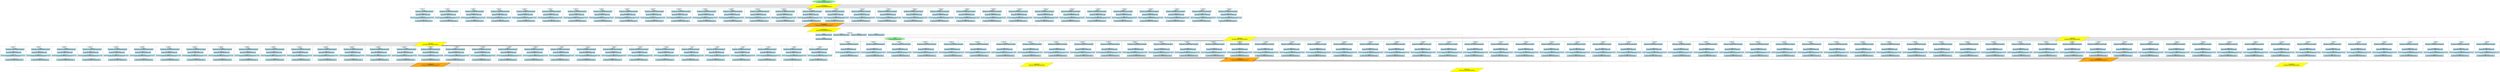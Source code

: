 // FA Pool 4-Layer Transformer\nSeq Len: 32768, Pool GPUs: 32
digraph fa_pool_transformer {
	graph [nodesep=0.5 rankdir=TB splines=ortho]
	node [fillcolor=lightblue shape=rectangle style=filled]
	input [label="Input Embedding\nGPU: [0-7]\nInput: [batch_size=1024, seq_len=?, hidden_dim=4096]\nOutput: [batch_size=1024, seq_len=?, hidden_dim=4096, partition=512]" fillcolor=lightgreen shape=ellipse]
	subgraph cluster_base {
		color=red label="Base Layer - GPUs [0-7]\nFFN Operations Only" style=dashed
		layer0_ffn_start [label="Layer 0 FFN Start\nGPU: [0-7]\nInput: [batch_size=1024, seq_len=?, hidden_dim=4096, partition=512]\nOutput: [batch_size=1024, seq_len=?, hidden_dim=4096, partition=512]"]
		layer1_ffn_start [label="Layer 1 FFN Start\nGPU: [0-7]\nInput: [batch_size=1024, seq_len=?, hidden_dim=4096, partition=512]\nOutput: [batch_size=1024, seq_len=?, hidden_dim=4096, partition=512]"]
		layer2_ffn_start [label="Layer 2 FFN Start\nGPU: [0-7]\nInput: [batch_size=1024, seq_len=?, hidden_dim=4096, partition=512]\nOutput: [batch_size=1024, seq_len=?, hidden_dim=4096, partition=512]"]
		layer3_ffn_start [label="Layer 3 FFN Start\nGPU: [0-7]\nInput: [batch_size=1024, seq_len=?, hidden_dim=4096, partition=512]\nOutput: [batch_size=1024, seq_len=?, hidden_dim=4096, partition=512]"]
		output_proj [label="Output Projection\nGPU: [0-7]\nInput: [batch_size=1024, seq_len=?, hidden_dim=4096, partition=512]\nOutput: [batch_size=1024, seq_len=?, vocab_size=?, partition=?]"]
	}
	send_to_pool [label="Send to Attention Pool\nGPU: [0-7] → [8-{7+attention_pool_gpus}]\nInput: [batch_size=1024, seq_len=?, hidden_dim=4096, partition=512]\nOutput: [batch_size=1024, seq_len=?, hidden_dim=4096, partition=512]" fillcolor=yellow shape=parallelogram]
	recv_from_pool [label="Receive from Attention Pool\nGPU: [8-{7+attention_pool_gpus}] → [0-7]\nInput: [batch_size=1024, seq_len=?, hidden_dim=4096, partition=512]\nOutput: [batch_size=1024, seq_len=?, hidden_dim=4096, partition=512]" fillcolor=yellow shape=parallelogram]
	subgraph cluster_layer0_attn_0 {
		label="Layer 0 Attention Block 0\nGPU: 8\nSeq: 0-1024"
		layer0_attn_qkv_0 [label="Layer 0 QKV Block 0\nGPU: 8\nInput: [batch_size=1024, seq_len=0-1024, hidden_dim=4096, partition=512]\nOutput: [batch_size=1024, seq_len=0-1024, heads=32, d_k=128, partition=512]"]
		layer0_attn_scores_0 [label="Layer 0 Attention Scores Block 0\nGPU: 8\nInput: [batch_size=1024, seq_len=0-1024, heads=32, d_k=128]\nOutput: [batch_size=1024, seq_len=0-1024, heads=32, d_k=128]"]
		layer0_attn_weighted_0 [label="Layer 0 Weighted Sum Block 0\nGPU: 8\nInput: [batch_size=1024, seq_len=0-1024, heads=32, d_k=128], [batch_size=1024, seq_len=?, seq_len=?]\nOutput: [batch_size=1024, seq_len=0-1024, heads=32, d_k=128]"]
		layer0_attn_out_0 [label="Layer 0 Attention Output Block 0\nGPU: 8\nInput: [batch_size=1024, seq_len=0-1024, heads=32, d_k=128]\nOutput: [batch_size=1024, seq_len=0-1024, hidden_dim=4096, partition=512]"]
	}
	subgraph cluster_layer0_attn_1 {
		label="Layer 0 Attention Block 1\nGPU: 9\nSeq: 1024-2048"
		layer0_attn_qkv_1 [label="Layer 0 QKV Block 1\nGPU: 9\nInput: [batch_size=1024, seq_len=1024-2048, hidden_dim=4096, partition=512]\nOutput: [batch_size=1024, seq_len=1024-2048, heads=32, d_k=128, partition=512]"]
		layer0_attn_scores_1 [label="Layer 0 Attention Scores Block 1\nGPU: 9\nInput: [batch_size=1024, seq_len=1024-2048, heads=32, d_k=128]\nOutput: [batch_size=1024, seq_len=1024-2048, heads=32, d_k=128]"]
		layer0_attn_weighted_1 [label="Layer 0 Weighted Sum Block 1\nGPU: 9\nInput: [batch_size=1024, seq_len=1024-2048, heads=32, d_k=128], [batch_size=1024, seq_len=?, seq_len=?]\nOutput: [batch_size=1024, seq_len=1024-2048, heads=32, d_k=128]"]
		layer0_attn_out_1 [label="Layer 0 Attention Output Block 1\nGPU: 9\nInput: [batch_size=1024, seq_len=1024-2048, heads=32, d_k=128]\nOutput: [batch_size=1024, seq_len=1024-2048, hidden_dim=4096, partition=512]"]
	}
	subgraph cluster_layer0_attn_2 {
		label="Layer 0 Attention Block 2\nGPU: 10\nSeq: 2048-3072"
		layer0_attn_qkv_2 [label="Layer 0 QKV Block 2\nGPU: 10\nInput: [batch_size=1024, seq_len=2048-3072, hidden_dim=4096, partition=512]\nOutput: [batch_size=1024, seq_len=2048-3072, heads=32, d_k=128, partition=512]"]
		layer0_attn_scores_2 [label="Layer 0 Attention Scores Block 2\nGPU: 10\nInput: [batch_size=1024, seq_len=2048-3072, heads=32, d_k=128]\nOutput: [batch_size=1024, seq_len=2048-3072, heads=32, d_k=128]"]
		layer0_attn_weighted_2 [label="Layer 0 Weighted Sum Block 2\nGPU: 10\nInput: [batch_size=1024, seq_len=2048-3072, heads=32, d_k=128], [batch_size=1024, seq_len=?, seq_len=?]\nOutput: [batch_size=1024, seq_len=2048-3072, heads=32, d_k=128]"]
		layer0_attn_out_2 [label="Layer 0 Attention Output Block 2\nGPU: 10\nInput: [batch_size=1024, seq_len=2048-3072, heads=32, d_k=128]\nOutput: [batch_size=1024, seq_len=2048-3072, hidden_dim=4096, partition=512]"]
	}
	subgraph cluster_layer0_attn_3 {
		label="Layer 0 Attention Block 3\nGPU: 11\nSeq: 3072-4096"
		layer0_attn_qkv_3 [label="Layer 0 QKV Block 3\nGPU: 11\nInput: [batch_size=1024, seq_len=3072-4096, hidden_dim=4096, partition=512]\nOutput: [batch_size=1024, seq_len=3072-4096, heads=32, d_k=128, partition=512]"]
		layer0_attn_scores_3 [label="Layer 0 Attention Scores Block 3\nGPU: 11\nInput: [batch_size=1024, seq_len=3072-4096, heads=32, d_k=128]\nOutput: [batch_size=1024, seq_len=3072-4096, heads=32, d_k=128]"]
		layer0_attn_weighted_3 [label="Layer 0 Weighted Sum Block 3\nGPU: 11\nInput: [batch_size=1024, seq_len=3072-4096, heads=32, d_k=128], [batch_size=1024, seq_len=?, seq_len=?]\nOutput: [batch_size=1024, seq_len=3072-4096, heads=32, d_k=128]"]
		layer0_attn_out_3 [label="Layer 0 Attention Output Block 3\nGPU: 11\nInput: [batch_size=1024, seq_len=3072-4096, heads=32, d_k=128]\nOutput: [batch_size=1024, seq_len=3072-4096, hidden_dim=4096, partition=512]"]
	}
	subgraph cluster_layer0_attn_4 {
		label="Layer 0 Attention Block 4\nGPU: 12\nSeq: 4096-5120"
		layer0_attn_qkv_4 [label="Layer 0 QKV Block 4\nGPU: 12\nInput: [batch_size=1024, seq_len=4096-5120, hidden_dim=4096, partition=512]\nOutput: [batch_size=1024, seq_len=4096-5120, heads=32, d_k=128, partition=512]"]
		layer0_attn_scores_4 [label="Layer 0 Attention Scores Block 4\nGPU: 12\nInput: [batch_size=1024, seq_len=4096-5120, heads=32, d_k=128]\nOutput: [batch_size=1024, seq_len=4096-5120, heads=32, d_k=128]"]
		layer0_attn_weighted_4 [label="Layer 0 Weighted Sum Block 4\nGPU: 12\nInput: [batch_size=1024, seq_len=4096-5120, heads=32, d_k=128], [batch_size=1024, seq_len=?, seq_len=?]\nOutput: [batch_size=1024, seq_len=4096-5120, heads=32, d_k=128]"]
		layer0_attn_out_4 [label="Layer 0 Attention Output Block 4\nGPU: 12\nInput: [batch_size=1024, seq_len=4096-5120, heads=32, d_k=128]\nOutput: [batch_size=1024, seq_len=4096-5120, hidden_dim=4096, partition=512]"]
	}
	subgraph cluster_layer0_attn_5 {
		label="Layer 0 Attention Block 5\nGPU: 13\nSeq: 5120-6144"
		layer0_attn_qkv_5 [label="Layer 0 QKV Block 5\nGPU: 13\nInput: [batch_size=1024, seq_len=5120-6144, hidden_dim=4096, partition=512]\nOutput: [batch_size=1024, seq_len=5120-6144, heads=32, d_k=128, partition=512]"]
		layer0_attn_scores_5 [label="Layer 0 Attention Scores Block 5\nGPU: 13\nInput: [batch_size=1024, seq_len=5120-6144, heads=32, d_k=128]\nOutput: [batch_size=1024, seq_len=5120-6144, heads=32, d_k=128]"]
		layer0_attn_weighted_5 [label="Layer 0 Weighted Sum Block 5\nGPU: 13\nInput: [batch_size=1024, seq_len=5120-6144, heads=32, d_k=128], [batch_size=1024, seq_len=?, seq_len=?]\nOutput: [batch_size=1024, seq_len=5120-6144, heads=32, d_k=128]"]
		layer0_attn_out_5 [label="Layer 0 Attention Output Block 5\nGPU: 13\nInput: [batch_size=1024, seq_len=5120-6144, heads=32, d_k=128]\nOutput: [batch_size=1024, seq_len=5120-6144, hidden_dim=4096, partition=512]"]
	}
	subgraph cluster_layer0_attn_6 {
		label="Layer 0 Attention Block 6\nGPU: 14\nSeq: 6144-7168"
		layer0_attn_qkv_6 [label="Layer 0 QKV Block 6\nGPU: 14\nInput: [batch_size=1024, seq_len=6144-7168, hidden_dim=4096, partition=512]\nOutput: [batch_size=1024, seq_len=6144-7168, heads=32, d_k=128, partition=512]"]
		layer0_attn_scores_6 [label="Layer 0 Attention Scores Block 6\nGPU: 14\nInput: [batch_size=1024, seq_len=6144-7168, heads=32, d_k=128]\nOutput: [batch_size=1024, seq_len=6144-7168, heads=32, d_k=128]"]
		layer0_attn_weighted_6 [label="Layer 0 Weighted Sum Block 6\nGPU: 14\nInput: [batch_size=1024, seq_len=6144-7168, heads=32, d_k=128], [batch_size=1024, seq_len=?, seq_len=?]\nOutput: [batch_size=1024, seq_len=6144-7168, heads=32, d_k=128]"]
		layer0_attn_out_6 [label="Layer 0 Attention Output Block 6\nGPU: 14\nInput: [batch_size=1024, seq_len=6144-7168, heads=32, d_k=128]\nOutput: [batch_size=1024, seq_len=6144-7168, hidden_dim=4096, partition=512]"]
	}
	subgraph cluster_layer0_attn_7 {
		label="Layer 0 Attention Block 7\nGPU: 15\nSeq: 7168-8192"
		layer0_attn_qkv_7 [label="Layer 0 QKV Block 7\nGPU: 15\nInput: [batch_size=1024, seq_len=7168-8192, hidden_dim=4096, partition=512]\nOutput: [batch_size=1024, seq_len=7168-8192, heads=32, d_k=128, partition=512]"]
		layer0_attn_scores_7 [label="Layer 0 Attention Scores Block 7\nGPU: 15\nInput: [batch_size=1024, seq_len=7168-8192, heads=32, d_k=128]\nOutput: [batch_size=1024, seq_len=7168-8192, heads=32, d_k=128]"]
		layer0_attn_weighted_7 [label="Layer 0 Weighted Sum Block 7\nGPU: 15\nInput: [batch_size=1024, seq_len=7168-8192, heads=32, d_k=128], [batch_size=1024, seq_len=?, seq_len=?]\nOutput: [batch_size=1024, seq_len=7168-8192, heads=32, d_k=128]"]
		layer0_attn_out_7 [label="Layer 0 Attention Output Block 7\nGPU: 15\nInput: [batch_size=1024, seq_len=7168-8192, heads=32, d_k=128]\nOutput: [batch_size=1024, seq_len=7168-8192, hidden_dim=4096, partition=512]"]
	}
	subgraph cluster_layer0_attn_8 {
		label="Layer 0 Attention Block 8\nGPU: 16\nSeq: 8192-9216"
		layer0_attn_qkv_8 [label="Layer 0 QKV Block 8\nGPU: 16\nInput: [batch_size=1024, seq_len=8192-9216, hidden_dim=4096, partition=512]\nOutput: [batch_size=1024, seq_len=8192-9216, heads=32, d_k=128, partition=512]"]
		layer0_attn_scores_8 [label="Layer 0 Attention Scores Block 8\nGPU: 16\nInput: [batch_size=1024, seq_len=8192-9216, heads=32, d_k=128]\nOutput: [batch_size=1024, seq_len=8192-9216, heads=32, d_k=128]"]
		layer0_attn_weighted_8 [label="Layer 0 Weighted Sum Block 8\nGPU: 16\nInput: [batch_size=1024, seq_len=8192-9216, heads=32, d_k=128], [batch_size=1024, seq_len=?, seq_len=?]\nOutput: [batch_size=1024, seq_len=8192-9216, heads=32, d_k=128]"]
		layer0_attn_out_8 [label="Layer 0 Attention Output Block 8\nGPU: 16\nInput: [batch_size=1024, seq_len=8192-9216, heads=32, d_k=128]\nOutput: [batch_size=1024, seq_len=8192-9216, hidden_dim=4096, partition=512]"]
	}
	subgraph cluster_layer0_attn_9 {
		label="Layer 0 Attention Block 9\nGPU: 17\nSeq: 9216-10240"
		layer0_attn_qkv_9 [label="Layer 0 QKV Block 9\nGPU: 17\nInput: [batch_size=1024, seq_len=9216-10240, hidden_dim=4096, partition=512]\nOutput: [batch_size=1024, seq_len=9216-10240, heads=32, d_k=128, partition=512]"]
		layer0_attn_scores_9 [label="Layer 0 Attention Scores Block 9\nGPU: 17\nInput: [batch_size=1024, seq_len=9216-10240, heads=32, d_k=128]\nOutput: [batch_size=1024, seq_len=9216-10240, heads=32, d_k=128]"]
		layer0_attn_weighted_9 [label="Layer 0 Weighted Sum Block 9\nGPU: 17\nInput: [batch_size=1024, seq_len=9216-10240, heads=32, d_k=128], [batch_size=1024, seq_len=?, seq_len=?]\nOutput: [batch_size=1024, seq_len=9216-10240, heads=32, d_k=128]"]
		layer0_attn_out_9 [label="Layer 0 Attention Output Block 9\nGPU: 17\nInput: [batch_size=1024, seq_len=9216-10240, heads=32, d_k=128]\nOutput: [batch_size=1024, seq_len=9216-10240, hidden_dim=4096, partition=512]"]
	}
	subgraph cluster_layer0_attn_10 {
		label="Layer 0 Attention Block 10\nGPU: 18\nSeq: 10240-11264"
		layer0_attn_qkv_10 [label="Layer 0 QKV Block 10\nGPU: 18\nInput: [batch_size=1024, seq_len=10240-11264, hidden_dim=4096, partition=512]\nOutput: [batch_size=1024, seq_len=10240-11264, heads=32, d_k=128, partition=512]"]
		layer0_attn_scores_10 [label="Layer 0 Attention Scores Block 10\nGPU: 18\nInput: [batch_size=1024, seq_len=10240-11264, heads=32, d_k=128]\nOutput: [batch_size=1024, seq_len=10240-11264, heads=32, d_k=128]"]
		layer0_attn_weighted_10 [label="Layer 0 Weighted Sum Block 10\nGPU: 18\nInput: [batch_size=1024, seq_len=10240-11264, heads=32, d_k=128], [batch_size=1024, seq_len=?, seq_len=?]\nOutput: [batch_size=1024, seq_len=10240-11264, heads=32, d_k=128]"]
		layer0_attn_out_10 [label="Layer 0 Attention Output Block 10\nGPU: 18\nInput: [batch_size=1024, seq_len=10240-11264, heads=32, d_k=128]\nOutput: [batch_size=1024, seq_len=10240-11264, hidden_dim=4096, partition=512]"]
	}
	subgraph cluster_layer0_attn_11 {
		label="Layer 0 Attention Block 11\nGPU: 19\nSeq: 11264-12288"
		layer0_attn_qkv_11 [label="Layer 0 QKV Block 11\nGPU: 19\nInput: [batch_size=1024, seq_len=11264-12288, hidden_dim=4096, partition=512]\nOutput: [batch_size=1024, seq_len=11264-12288, heads=32, d_k=128, partition=512]"]
		layer0_attn_scores_11 [label="Layer 0 Attention Scores Block 11\nGPU: 19\nInput: [batch_size=1024, seq_len=11264-12288, heads=32, d_k=128]\nOutput: [batch_size=1024, seq_len=11264-12288, heads=32, d_k=128]"]
		layer0_attn_weighted_11 [label="Layer 0 Weighted Sum Block 11\nGPU: 19\nInput: [batch_size=1024, seq_len=11264-12288, heads=32, d_k=128], [batch_size=1024, seq_len=?, seq_len=?]\nOutput: [batch_size=1024, seq_len=11264-12288, heads=32, d_k=128]"]
		layer0_attn_out_11 [label="Layer 0 Attention Output Block 11\nGPU: 19\nInput: [batch_size=1024, seq_len=11264-12288, heads=32, d_k=128]\nOutput: [batch_size=1024, seq_len=11264-12288, hidden_dim=4096, partition=512]"]
	}
	subgraph cluster_layer0_attn_12 {
		label="Layer 0 Attention Block 12\nGPU: 20\nSeq: 12288-13312"
		layer0_attn_qkv_12 [label="Layer 0 QKV Block 12\nGPU: 20\nInput: [batch_size=1024, seq_len=12288-13312, hidden_dim=4096, partition=512]\nOutput: [batch_size=1024, seq_len=12288-13312, heads=32, d_k=128, partition=512]"]
		layer0_attn_scores_12 [label="Layer 0 Attention Scores Block 12\nGPU: 20\nInput: [batch_size=1024, seq_len=12288-13312, heads=32, d_k=128]\nOutput: [batch_size=1024, seq_len=12288-13312, heads=32, d_k=128]"]
		layer0_attn_weighted_12 [label="Layer 0 Weighted Sum Block 12\nGPU: 20\nInput: [batch_size=1024, seq_len=12288-13312, heads=32, d_k=128], [batch_size=1024, seq_len=?, seq_len=?]\nOutput: [batch_size=1024, seq_len=12288-13312, heads=32, d_k=128]"]
		layer0_attn_out_12 [label="Layer 0 Attention Output Block 12\nGPU: 20\nInput: [batch_size=1024, seq_len=12288-13312, heads=32, d_k=128]\nOutput: [batch_size=1024, seq_len=12288-13312, hidden_dim=4096, partition=512]"]
	}
	subgraph cluster_layer0_attn_13 {
		label="Layer 0 Attention Block 13\nGPU: 21\nSeq: 13312-14336"
		layer0_attn_qkv_13 [label="Layer 0 QKV Block 13\nGPU: 21\nInput: [batch_size=1024, seq_len=13312-14336, hidden_dim=4096, partition=512]\nOutput: [batch_size=1024, seq_len=13312-14336, heads=32, d_k=128, partition=512]"]
		layer0_attn_scores_13 [label="Layer 0 Attention Scores Block 13\nGPU: 21\nInput: [batch_size=1024, seq_len=13312-14336, heads=32, d_k=128]\nOutput: [batch_size=1024, seq_len=13312-14336, heads=32, d_k=128]"]
		layer0_attn_weighted_13 [label="Layer 0 Weighted Sum Block 13\nGPU: 21\nInput: [batch_size=1024, seq_len=13312-14336, heads=32, d_k=128], [batch_size=1024, seq_len=?, seq_len=?]\nOutput: [batch_size=1024, seq_len=13312-14336, heads=32, d_k=128]"]
		layer0_attn_out_13 [label="Layer 0 Attention Output Block 13\nGPU: 21\nInput: [batch_size=1024, seq_len=13312-14336, heads=32, d_k=128]\nOutput: [batch_size=1024, seq_len=13312-14336, hidden_dim=4096, partition=512]"]
	}
	subgraph cluster_layer0_attn_14 {
		label="Layer 0 Attention Block 14\nGPU: 22\nSeq: 14336-15360"
		layer0_attn_qkv_14 [label="Layer 0 QKV Block 14\nGPU: 22\nInput: [batch_size=1024, seq_len=14336-15360, hidden_dim=4096, partition=512]\nOutput: [batch_size=1024, seq_len=14336-15360, heads=32, d_k=128, partition=512]"]
		layer0_attn_scores_14 [label="Layer 0 Attention Scores Block 14\nGPU: 22\nInput: [batch_size=1024, seq_len=14336-15360, heads=32, d_k=128]\nOutput: [batch_size=1024, seq_len=14336-15360, heads=32, d_k=128]"]
		layer0_attn_weighted_14 [label="Layer 0 Weighted Sum Block 14\nGPU: 22\nInput: [batch_size=1024, seq_len=14336-15360, heads=32, d_k=128], [batch_size=1024, seq_len=?, seq_len=?]\nOutput: [batch_size=1024, seq_len=14336-15360, heads=32, d_k=128]"]
		layer0_attn_out_14 [label="Layer 0 Attention Output Block 14\nGPU: 22\nInput: [batch_size=1024, seq_len=14336-15360, heads=32, d_k=128]\nOutput: [batch_size=1024, seq_len=14336-15360, hidden_dim=4096, partition=512]"]
	}
	subgraph cluster_layer0_attn_15 {
		label="Layer 0 Attention Block 15\nGPU: 23\nSeq: 15360-16384"
		layer0_attn_qkv_15 [label="Layer 0 QKV Block 15\nGPU: 23\nInput: [batch_size=1024, seq_len=15360-16384, hidden_dim=4096, partition=512]\nOutput: [batch_size=1024, seq_len=15360-16384, heads=32, d_k=128, partition=512]"]
		layer0_attn_scores_15 [label="Layer 0 Attention Scores Block 15\nGPU: 23\nInput: [batch_size=1024, seq_len=15360-16384, heads=32, d_k=128]\nOutput: [batch_size=1024, seq_len=15360-16384, heads=32, d_k=128]"]
		layer0_attn_weighted_15 [label="Layer 0 Weighted Sum Block 15\nGPU: 23\nInput: [batch_size=1024, seq_len=15360-16384, heads=32, d_k=128], [batch_size=1024, seq_len=?, seq_len=?]\nOutput: [batch_size=1024, seq_len=15360-16384, heads=32, d_k=128]"]
		layer0_attn_out_15 [label="Layer 0 Attention Output Block 15\nGPU: 23\nInput: [batch_size=1024, seq_len=15360-16384, heads=32, d_k=128]\nOutput: [batch_size=1024, seq_len=15360-16384, hidden_dim=4096, partition=512]"]
	}
	subgraph cluster_layer0_attn_16 {
		label="Layer 0 Attention Block 16\nGPU: 24\nSeq: 16384-17408"
		layer0_attn_qkv_16 [label="Layer 0 QKV Block 16\nGPU: 24\nInput: [batch_size=1024, seq_len=16384-17408, hidden_dim=4096, partition=512]\nOutput: [batch_size=1024, seq_len=16384-17408, heads=32, d_k=128, partition=512]"]
		layer0_attn_scores_16 [label="Layer 0 Attention Scores Block 16\nGPU: 24\nInput: [batch_size=1024, seq_len=16384-17408, heads=32, d_k=128]\nOutput: [batch_size=1024, seq_len=16384-17408, heads=32, d_k=128]"]
		layer0_attn_weighted_16 [label="Layer 0 Weighted Sum Block 16\nGPU: 24\nInput: [batch_size=1024, seq_len=16384-17408, heads=32, d_k=128], [batch_size=1024, seq_len=?, seq_len=?]\nOutput: [batch_size=1024, seq_len=16384-17408, heads=32, d_k=128]"]
		layer0_attn_out_16 [label="Layer 0 Attention Output Block 16\nGPU: 24\nInput: [batch_size=1024, seq_len=16384-17408, heads=32, d_k=128]\nOutput: [batch_size=1024, seq_len=16384-17408, hidden_dim=4096, partition=512]"]
	}
	subgraph cluster_layer0_attn_17 {
		label="Layer 0 Attention Block 17\nGPU: 25\nSeq: 17408-18432"
		layer0_attn_qkv_17 [label="Layer 0 QKV Block 17\nGPU: 25\nInput: [batch_size=1024, seq_len=17408-18432, hidden_dim=4096, partition=512]\nOutput: [batch_size=1024, seq_len=17408-18432, heads=32, d_k=128, partition=512]"]
		layer0_attn_scores_17 [label="Layer 0 Attention Scores Block 17\nGPU: 25\nInput: [batch_size=1024, seq_len=17408-18432, heads=32, d_k=128]\nOutput: [batch_size=1024, seq_len=17408-18432, heads=32, d_k=128]"]
		layer0_attn_weighted_17 [label="Layer 0 Weighted Sum Block 17\nGPU: 25\nInput: [batch_size=1024, seq_len=17408-18432, heads=32, d_k=128], [batch_size=1024, seq_len=?, seq_len=?]\nOutput: [batch_size=1024, seq_len=17408-18432, heads=32, d_k=128]"]
		layer0_attn_out_17 [label="Layer 0 Attention Output Block 17\nGPU: 25\nInput: [batch_size=1024, seq_len=17408-18432, heads=32, d_k=128]\nOutput: [batch_size=1024, seq_len=17408-18432, hidden_dim=4096, partition=512]"]
	}
	subgraph cluster_layer0_attn_18 {
		label="Layer 0 Attention Block 18\nGPU: 26\nSeq: 18432-19456"
		layer0_attn_qkv_18 [label="Layer 0 QKV Block 18\nGPU: 26\nInput: [batch_size=1024, seq_len=18432-19456, hidden_dim=4096, partition=512]\nOutput: [batch_size=1024, seq_len=18432-19456, heads=32, d_k=128, partition=512]"]
		layer0_attn_scores_18 [label="Layer 0 Attention Scores Block 18\nGPU: 26\nInput: [batch_size=1024, seq_len=18432-19456, heads=32, d_k=128]\nOutput: [batch_size=1024, seq_len=18432-19456, heads=32, d_k=128]"]
		layer0_attn_weighted_18 [label="Layer 0 Weighted Sum Block 18\nGPU: 26\nInput: [batch_size=1024, seq_len=18432-19456, heads=32, d_k=128], [batch_size=1024, seq_len=?, seq_len=?]\nOutput: [batch_size=1024, seq_len=18432-19456, heads=32, d_k=128]"]
		layer0_attn_out_18 [label="Layer 0 Attention Output Block 18\nGPU: 26\nInput: [batch_size=1024, seq_len=18432-19456, heads=32, d_k=128]\nOutput: [batch_size=1024, seq_len=18432-19456, hidden_dim=4096, partition=512]"]
	}
	subgraph cluster_layer0_attn_19 {
		label="Layer 0 Attention Block 19\nGPU: 27\nSeq: 19456-20480"
		layer0_attn_qkv_19 [label="Layer 0 QKV Block 19\nGPU: 27\nInput: [batch_size=1024, seq_len=19456-20480, hidden_dim=4096, partition=512]\nOutput: [batch_size=1024, seq_len=19456-20480, heads=32, d_k=128, partition=512]"]
		layer0_attn_scores_19 [label="Layer 0 Attention Scores Block 19\nGPU: 27\nInput: [batch_size=1024, seq_len=19456-20480, heads=32, d_k=128]\nOutput: [batch_size=1024, seq_len=19456-20480, heads=32, d_k=128]"]
		layer0_attn_weighted_19 [label="Layer 0 Weighted Sum Block 19\nGPU: 27\nInput: [batch_size=1024, seq_len=19456-20480, heads=32, d_k=128], [batch_size=1024, seq_len=?, seq_len=?]\nOutput: [batch_size=1024, seq_len=19456-20480, heads=32, d_k=128]"]
		layer0_attn_out_19 [label="Layer 0 Attention Output Block 19\nGPU: 27\nInput: [batch_size=1024, seq_len=19456-20480, heads=32, d_k=128]\nOutput: [batch_size=1024, seq_len=19456-20480, hidden_dim=4096, partition=512]"]
	}
	subgraph cluster_layer0_attn_20 {
		label="Layer 0 Attention Block 20\nGPU: 28\nSeq: 20480-21504"
		layer0_attn_qkv_20 [label="Layer 0 QKV Block 20\nGPU: 28\nInput: [batch_size=1024, seq_len=20480-21504, hidden_dim=4096, partition=512]\nOutput: [batch_size=1024, seq_len=20480-21504, heads=32, d_k=128, partition=512]"]
		layer0_attn_scores_20 [label="Layer 0 Attention Scores Block 20\nGPU: 28\nInput: [batch_size=1024, seq_len=20480-21504, heads=32, d_k=128]\nOutput: [batch_size=1024, seq_len=20480-21504, heads=32, d_k=128]"]
		layer0_attn_weighted_20 [label="Layer 0 Weighted Sum Block 20\nGPU: 28\nInput: [batch_size=1024, seq_len=20480-21504, heads=32, d_k=128], [batch_size=1024, seq_len=?, seq_len=?]\nOutput: [batch_size=1024, seq_len=20480-21504, heads=32, d_k=128]"]
		layer0_attn_out_20 [label="Layer 0 Attention Output Block 20\nGPU: 28\nInput: [batch_size=1024, seq_len=20480-21504, heads=32, d_k=128]\nOutput: [batch_size=1024, seq_len=20480-21504, hidden_dim=4096, partition=512]"]
	}
	subgraph cluster_layer0_attn_21 {
		label="Layer 0 Attention Block 21\nGPU: 29\nSeq: 21504-22528"
		layer0_attn_qkv_21 [label="Layer 0 QKV Block 21\nGPU: 29\nInput: [batch_size=1024, seq_len=21504-22528, hidden_dim=4096, partition=512]\nOutput: [batch_size=1024, seq_len=21504-22528, heads=32, d_k=128, partition=512]"]
		layer0_attn_scores_21 [label="Layer 0 Attention Scores Block 21\nGPU: 29\nInput: [batch_size=1024, seq_len=21504-22528, heads=32, d_k=128]\nOutput: [batch_size=1024, seq_len=21504-22528, heads=32, d_k=128]"]
		layer0_attn_weighted_21 [label="Layer 0 Weighted Sum Block 21\nGPU: 29\nInput: [batch_size=1024, seq_len=21504-22528, heads=32, d_k=128], [batch_size=1024, seq_len=?, seq_len=?]\nOutput: [batch_size=1024, seq_len=21504-22528, heads=32, d_k=128]"]
		layer0_attn_out_21 [label="Layer 0 Attention Output Block 21\nGPU: 29\nInput: [batch_size=1024, seq_len=21504-22528, heads=32, d_k=128]\nOutput: [batch_size=1024, seq_len=21504-22528, hidden_dim=4096, partition=512]"]
	}
	subgraph cluster_layer0_attn_22 {
		label="Layer 0 Attention Block 22\nGPU: 30\nSeq: 22528-23552"
		layer0_attn_qkv_22 [label="Layer 0 QKV Block 22\nGPU: 30\nInput: [batch_size=1024, seq_len=22528-23552, hidden_dim=4096, partition=512]\nOutput: [batch_size=1024, seq_len=22528-23552, heads=32, d_k=128, partition=512]"]
		layer0_attn_scores_22 [label="Layer 0 Attention Scores Block 22\nGPU: 30\nInput: [batch_size=1024, seq_len=22528-23552, heads=32, d_k=128]\nOutput: [batch_size=1024, seq_len=22528-23552, heads=32, d_k=128]"]
		layer0_attn_weighted_22 [label="Layer 0 Weighted Sum Block 22\nGPU: 30\nInput: [batch_size=1024, seq_len=22528-23552, heads=32, d_k=128], [batch_size=1024, seq_len=?, seq_len=?]\nOutput: [batch_size=1024, seq_len=22528-23552, heads=32, d_k=128]"]
		layer0_attn_out_22 [label="Layer 0 Attention Output Block 22\nGPU: 30\nInput: [batch_size=1024, seq_len=22528-23552, heads=32, d_k=128]\nOutput: [batch_size=1024, seq_len=22528-23552, hidden_dim=4096, partition=512]"]
	}
	subgraph cluster_layer0_attn_23 {
		label="Layer 0 Attention Block 23\nGPU: 31\nSeq: 23552-24576"
		layer0_attn_qkv_23 [label="Layer 0 QKV Block 23\nGPU: 31\nInput: [batch_size=1024, seq_len=23552-24576, hidden_dim=4096, partition=512]\nOutput: [batch_size=1024, seq_len=23552-24576, heads=32, d_k=128, partition=512]"]
		layer0_attn_scores_23 [label="Layer 0 Attention Scores Block 23\nGPU: 31\nInput: [batch_size=1024, seq_len=23552-24576, heads=32, d_k=128]\nOutput: [batch_size=1024, seq_len=23552-24576, heads=32, d_k=128]"]
		layer0_attn_weighted_23 [label="Layer 0 Weighted Sum Block 23\nGPU: 31\nInput: [batch_size=1024, seq_len=23552-24576, heads=32, d_k=128], [batch_size=1024, seq_len=?, seq_len=?]\nOutput: [batch_size=1024, seq_len=23552-24576, heads=32, d_k=128]"]
		layer0_attn_out_23 [label="Layer 0 Attention Output Block 23\nGPU: 31\nInput: [batch_size=1024, seq_len=23552-24576, heads=32, d_k=128]\nOutput: [batch_size=1024, seq_len=23552-24576, hidden_dim=4096, partition=512]"]
	}
	subgraph cluster_layer0_attn_24 {
		label="Layer 0 Attention Block 24\nGPU: 32\nSeq: 24576-25600"
		layer0_attn_qkv_24 [label="Layer 0 QKV Block 24\nGPU: 32\nInput: [batch_size=1024, seq_len=24576-25600, hidden_dim=4096, partition=512]\nOutput: [batch_size=1024, seq_len=24576-25600, heads=32, d_k=128, partition=512]"]
		layer0_attn_scores_24 [label="Layer 0 Attention Scores Block 24\nGPU: 32\nInput: [batch_size=1024, seq_len=24576-25600, heads=32, d_k=128]\nOutput: [batch_size=1024, seq_len=24576-25600, heads=32, d_k=128]"]
		layer0_attn_weighted_24 [label="Layer 0 Weighted Sum Block 24\nGPU: 32\nInput: [batch_size=1024, seq_len=24576-25600, heads=32, d_k=128], [batch_size=1024, seq_len=?, seq_len=?]\nOutput: [batch_size=1024, seq_len=24576-25600, heads=32, d_k=128]"]
		layer0_attn_out_24 [label="Layer 0 Attention Output Block 24\nGPU: 32\nInput: [batch_size=1024, seq_len=24576-25600, heads=32, d_k=128]\nOutput: [batch_size=1024, seq_len=24576-25600, hidden_dim=4096, partition=512]"]
	}
	subgraph cluster_layer0_attn_25 {
		label="Layer 0 Attention Block 25\nGPU: 33\nSeq: 25600-26624"
		layer0_attn_qkv_25 [label="Layer 0 QKV Block 25\nGPU: 33\nInput: [batch_size=1024, seq_len=25600-26624, hidden_dim=4096, partition=512]\nOutput: [batch_size=1024, seq_len=25600-26624, heads=32, d_k=128, partition=512]"]
		layer0_attn_scores_25 [label="Layer 0 Attention Scores Block 25\nGPU: 33\nInput: [batch_size=1024, seq_len=25600-26624, heads=32, d_k=128]\nOutput: [batch_size=1024, seq_len=25600-26624, heads=32, d_k=128]"]
		layer0_attn_weighted_25 [label="Layer 0 Weighted Sum Block 25\nGPU: 33\nInput: [batch_size=1024, seq_len=25600-26624, heads=32, d_k=128], [batch_size=1024, seq_len=?, seq_len=?]\nOutput: [batch_size=1024, seq_len=25600-26624, heads=32, d_k=128]"]
		layer0_attn_out_25 [label="Layer 0 Attention Output Block 25\nGPU: 33\nInput: [batch_size=1024, seq_len=25600-26624, heads=32, d_k=128]\nOutput: [batch_size=1024, seq_len=25600-26624, hidden_dim=4096, partition=512]"]
	}
	subgraph cluster_layer0_attn_26 {
		label="Layer 0 Attention Block 26\nGPU: 34\nSeq: 26624-27648"
		layer0_attn_qkv_26 [label="Layer 0 QKV Block 26\nGPU: 34\nInput: [batch_size=1024, seq_len=26624-27648, hidden_dim=4096, partition=512]\nOutput: [batch_size=1024, seq_len=26624-27648, heads=32, d_k=128, partition=512]"]
		layer0_attn_scores_26 [label="Layer 0 Attention Scores Block 26\nGPU: 34\nInput: [batch_size=1024, seq_len=26624-27648, heads=32, d_k=128]\nOutput: [batch_size=1024, seq_len=26624-27648, heads=32, d_k=128]"]
		layer0_attn_weighted_26 [label="Layer 0 Weighted Sum Block 26\nGPU: 34\nInput: [batch_size=1024, seq_len=26624-27648, heads=32, d_k=128], [batch_size=1024, seq_len=?, seq_len=?]\nOutput: [batch_size=1024, seq_len=26624-27648, heads=32, d_k=128]"]
		layer0_attn_out_26 [label="Layer 0 Attention Output Block 26\nGPU: 34\nInput: [batch_size=1024, seq_len=26624-27648, heads=32, d_k=128]\nOutput: [batch_size=1024, seq_len=26624-27648, hidden_dim=4096, partition=512]"]
	}
	subgraph cluster_layer0_attn_27 {
		label="Layer 0 Attention Block 27\nGPU: 35\nSeq: 27648-28672"
		layer0_attn_qkv_27 [label="Layer 0 QKV Block 27\nGPU: 35\nInput: [batch_size=1024, seq_len=27648-28672, hidden_dim=4096, partition=512]\nOutput: [batch_size=1024, seq_len=27648-28672, heads=32, d_k=128, partition=512]"]
		layer0_attn_scores_27 [label="Layer 0 Attention Scores Block 27\nGPU: 35\nInput: [batch_size=1024, seq_len=27648-28672, heads=32, d_k=128]\nOutput: [batch_size=1024, seq_len=27648-28672, heads=32, d_k=128]"]
		layer0_attn_weighted_27 [label="Layer 0 Weighted Sum Block 27\nGPU: 35\nInput: [batch_size=1024, seq_len=27648-28672, heads=32, d_k=128], [batch_size=1024, seq_len=?, seq_len=?]\nOutput: [batch_size=1024, seq_len=27648-28672, heads=32, d_k=128]"]
		layer0_attn_out_27 [label="Layer 0 Attention Output Block 27\nGPU: 35\nInput: [batch_size=1024, seq_len=27648-28672, heads=32, d_k=128]\nOutput: [batch_size=1024, seq_len=27648-28672, hidden_dim=4096, partition=512]"]
	}
	subgraph cluster_layer0_attn_28 {
		label="Layer 0 Attention Block 28\nGPU: 36\nSeq: 28672-29696"
		layer0_attn_qkv_28 [label="Layer 0 QKV Block 28\nGPU: 36\nInput: [batch_size=1024, seq_len=28672-29696, hidden_dim=4096, partition=512]\nOutput: [batch_size=1024, seq_len=28672-29696, heads=32, d_k=128, partition=512]"]
		layer0_attn_scores_28 [label="Layer 0 Attention Scores Block 28\nGPU: 36\nInput: [batch_size=1024, seq_len=28672-29696, heads=32, d_k=128]\nOutput: [batch_size=1024, seq_len=28672-29696, heads=32, d_k=128]"]
		layer0_attn_weighted_28 [label="Layer 0 Weighted Sum Block 28\nGPU: 36\nInput: [batch_size=1024, seq_len=28672-29696, heads=32, d_k=128], [batch_size=1024, seq_len=?, seq_len=?]\nOutput: [batch_size=1024, seq_len=28672-29696, heads=32, d_k=128]"]
		layer0_attn_out_28 [label="Layer 0 Attention Output Block 28\nGPU: 36\nInput: [batch_size=1024, seq_len=28672-29696, heads=32, d_k=128]\nOutput: [batch_size=1024, seq_len=28672-29696, hidden_dim=4096, partition=512]"]
	}
	subgraph cluster_layer0_attn_29 {
		label="Layer 0 Attention Block 29\nGPU: 37\nSeq: 29696-30720"
		layer0_attn_qkv_29 [label="Layer 0 QKV Block 29\nGPU: 37\nInput: [batch_size=1024, seq_len=29696-30720, hidden_dim=4096, partition=512]\nOutput: [batch_size=1024, seq_len=29696-30720, heads=32, d_k=128, partition=512]"]
		layer0_attn_scores_29 [label="Layer 0 Attention Scores Block 29\nGPU: 37\nInput: [batch_size=1024, seq_len=29696-30720, heads=32, d_k=128]\nOutput: [batch_size=1024, seq_len=29696-30720, heads=32, d_k=128]"]
		layer0_attn_weighted_29 [label="Layer 0 Weighted Sum Block 29\nGPU: 37\nInput: [batch_size=1024, seq_len=29696-30720, heads=32, d_k=128], [batch_size=1024, seq_len=?, seq_len=?]\nOutput: [batch_size=1024, seq_len=29696-30720, heads=32, d_k=128]"]
		layer0_attn_out_29 [label="Layer 0 Attention Output Block 29\nGPU: 37\nInput: [batch_size=1024, seq_len=29696-30720, heads=32, d_k=128]\nOutput: [batch_size=1024, seq_len=29696-30720, hidden_dim=4096, partition=512]"]
	}
	subgraph cluster_layer0_attn_30 {
		label="Layer 0 Attention Block 30\nGPU: 38\nSeq: 30720-31744"
		layer0_attn_qkv_30 [label="Layer 0 QKV Block 30\nGPU: 38\nInput: [batch_size=1024, seq_len=30720-31744, hidden_dim=4096, partition=512]\nOutput: [batch_size=1024, seq_len=30720-31744, heads=32, d_k=128, partition=512]"]
		layer0_attn_scores_30 [label="Layer 0 Attention Scores Block 30\nGPU: 38\nInput: [batch_size=1024, seq_len=30720-31744, heads=32, d_k=128]\nOutput: [batch_size=1024, seq_len=30720-31744, heads=32, d_k=128]"]
		layer0_attn_weighted_30 [label="Layer 0 Weighted Sum Block 30\nGPU: 38\nInput: [batch_size=1024, seq_len=30720-31744, heads=32, d_k=128], [batch_size=1024, seq_len=?, seq_len=?]\nOutput: [batch_size=1024, seq_len=30720-31744, heads=32, d_k=128]"]
		layer0_attn_out_30 [label="Layer 0 Attention Output Block 30\nGPU: 38\nInput: [batch_size=1024, seq_len=30720-31744, heads=32, d_k=128]\nOutput: [batch_size=1024, seq_len=30720-31744, hidden_dim=4096, partition=512]"]
	}
	subgraph cluster_layer0_attn_31 {
		label="Layer 0 Attention Block 31\nGPU: 39\nSeq: 31744-32768"
		layer0_attn_qkv_31 [label="Layer 0 QKV Block 31\nGPU: 39\nInput: [batch_size=1024, seq_len=31744-32768, hidden_dim=4096, partition=512]\nOutput: [batch_size=1024, seq_len=31744-32768, heads=32, d_k=128, partition=512]"]
		layer0_attn_scores_31 [label="Layer 0 Attention Scores Block 31\nGPU: 39\nInput: [batch_size=1024, seq_len=31744-32768, heads=32, d_k=128]\nOutput: [batch_size=1024, seq_len=31744-32768, heads=32, d_k=128]"]
		layer0_attn_weighted_31 [label="Layer 0 Weighted Sum Block 31\nGPU: 39\nInput: [batch_size=1024, seq_len=31744-32768, heads=32, d_k=128], [batch_size=1024, seq_len=?, seq_len=?]\nOutput: [batch_size=1024, seq_len=31744-32768, heads=32, d_k=128]"]
		layer0_attn_out_31 [label="Layer 0 Attention Output Block 31\nGPU: 39\nInput: [batch_size=1024, seq_len=31744-32768, heads=32, d_k=128]\nOutput: [batch_size=1024, seq_len=31744-32768, hidden_dim=4096, partition=512]"]
	}
	layer0_attn_aggregate [label="Layer 0 Attention Aggregation\nGPU: All Pool GPUs\nInput: [batch_size=1024, seq_len=?, hidden_dim=4096, partition=512] from each block\nOutput: [batch_size=1024, seq_len=?, hidden_dim=4096, partition=512]" fillcolor=orange shape=parallelogram]
	send_to_pool_1 [label="Send Layer 1 to Pool\nGPU: [0-7] → [8-39]\nInput: [batch_size=1024, seq_len=?, hidden_dim=4096, partition=512]\nOutput: [batch_size=1024, seq_len=?, hidden_dim=4096, partition=512]" fillcolor=yellow shape=parallelogram]
	subgraph cluster_layer1_attn_0 {
		label="Layer 1 Attention Block 0\nGPU: 8\nSeq: 0-1024"
		layer1_attn_qkv_0 [label="Layer 1 QKV Block 0\nGPU: 8\nInput: [batch_size=1024, seq_len=0-1024, hidden_dim=4096, partition=512]\nOutput: [batch_size=1024, seq_len=0-1024, heads=32, d_k=128, partition=512]"]
		layer1_attn_scores_0 [label="Layer 1 Attention Scores Block 0\nGPU: 8\nInput: [batch_size=1024, seq_len=0-1024, heads=32, d_k=128]\nOutput: [batch_size=1024, seq_len=0-1024, heads=32, d_k=128]"]
		layer1_attn_weighted_0 [label="Layer 1 Weighted Sum Block 0\nGPU: 8\nInput: [batch_size=1024, seq_len=0-1024, heads=32, d_k=128], [batch_size=1024, seq_len=?, seq_len=?]\nOutput: [batch_size=1024, seq_len=0-1024, heads=32, d_k=128]"]
		layer1_attn_out_0 [label="Layer 1 Attention Output Block 0\nGPU: 8\nInput: [batch_size=1024, seq_len=0-1024, heads=32, d_k=128]\nOutput: [batch_size=1024, seq_len=0-1024, hidden_dim=4096, partition=512]"]
	}
	subgraph cluster_layer1_attn_1 {
		label="Layer 1 Attention Block 1\nGPU: 9\nSeq: 1024-2048"
		layer1_attn_qkv_1 [label="Layer 1 QKV Block 1\nGPU: 9\nInput: [batch_size=1024, seq_len=1024-2048, hidden_dim=4096, partition=512]\nOutput: [batch_size=1024, seq_len=1024-2048, heads=32, d_k=128, partition=512]"]
		layer1_attn_scores_1 [label="Layer 1 Attention Scores Block 1\nGPU: 9\nInput: [batch_size=1024, seq_len=1024-2048, heads=32, d_k=128]\nOutput: [batch_size=1024, seq_len=1024-2048, heads=32, d_k=128]"]
		layer1_attn_weighted_1 [label="Layer 1 Weighted Sum Block 1\nGPU: 9\nInput: [batch_size=1024, seq_len=1024-2048, heads=32, d_k=128], [batch_size=1024, seq_len=?, seq_len=?]\nOutput: [batch_size=1024, seq_len=1024-2048, heads=32, d_k=128]"]
		layer1_attn_out_1 [label="Layer 1 Attention Output Block 1\nGPU: 9\nInput: [batch_size=1024, seq_len=1024-2048, heads=32, d_k=128]\nOutput: [batch_size=1024, seq_len=1024-2048, hidden_dim=4096, partition=512]"]
	}
	subgraph cluster_layer1_attn_2 {
		label="Layer 1 Attention Block 2\nGPU: 10\nSeq: 2048-3072"
		layer1_attn_qkv_2 [label="Layer 1 QKV Block 2\nGPU: 10\nInput: [batch_size=1024, seq_len=2048-3072, hidden_dim=4096, partition=512]\nOutput: [batch_size=1024, seq_len=2048-3072, heads=32, d_k=128, partition=512]"]
		layer1_attn_scores_2 [label="Layer 1 Attention Scores Block 2\nGPU: 10\nInput: [batch_size=1024, seq_len=2048-3072, heads=32, d_k=128]\nOutput: [batch_size=1024, seq_len=2048-3072, heads=32, d_k=128]"]
		layer1_attn_weighted_2 [label="Layer 1 Weighted Sum Block 2\nGPU: 10\nInput: [batch_size=1024, seq_len=2048-3072, heads=32, d_k=128], [batch_size=1024, seq_len=?, seq_len=?]\nOutput: [batch_size=1024, seq_len=2048-3072, heads=32, d_k=128]"]
		layer1_attn_out_2 [label="Layer 1 Attention Output Block 2\nGPU: 10\nInput: [batch_size=1024, seq_len=2048-3072, heads=32, d_k=128]\nOutput: [batch_size=1024, seq_len=2048-3072, hidden_dim=4096, partition=512]"]
	}
	subgraph cluster_layer1_attn_3 {
		label="Layer 1 Attention Block 3\nGPU: 11\nSeq: 3072-4096"
		layer1_attn_qkv_3 [label="Layer 1 QKV Block 3\nGPU: 11\nInput: [batch_size=1024, seq_len=3072-4096, hidden_dim=4096, partition=512]\nOutput: [batch_size=1024, seq_len=3072-4096, heads=32, d_k=128, partition=512]"]
		layer1_attn_scores_3 [label="Layer 1 Attention Scores Block 3\nGPU: 11\nInput: [batch_size=1024, seq_len=3072-4096, heads=32, d_k=128]\nOutput: [batch_size=1024, seq_len=3072-4096, heads=32, d_k=128]"]
		layer1_attn_weighted_3 [label="Layer 1 Weighted Sum Block 3\nGPU: 11\nInput: [batch_size=1024, seq_len=3072-4096, heads=32, d_k=128], [batch_size=1024, seq_len=?, seq_len=?]\nOutput: [batch_size=1024, seq_len=3072-4096, heads=32, d_k=128]"]
		layer1_attn_out_3 [label="Layer 1 Attention Output Block 3\nGPU: 11\nInput: [batch_size=1024, seq_len=3072-4096, heads=32, d_k=128]\nOutput: [batch_size=1024, seq_len=3072-4096, hidden_dim=4096, partition=512]"]
	}
	subgraph cluster_layer1_attn_4 {
		label="Layer 1 Attention Block 4\nGPU: 12\nSeq: 4096-5120"
		layer1_attn_qkv_4 [label="Layer 1 QKV Block 4\nGPU: 12\nInput: [batch_size=1024, seq_len=4096-5120, hidden_dim=4096, partition=512]\nOutput: [batch_size=1024, seq_len=4096-5120, heads=32, d_k=128, partition=512]"]
		layer1_attn_scores_4 [label="Layer 1 Attention Scores Block 4\nGPU: 12\nInput: [batch_size=1024, seq_len=4096-5120, heads=32, d_k=128]\nOutput: [batch_size=1024, seq_len=4096-5120, heads=32, d_k=128]"]
		layer1_attn_weighted_4 [label="Layer 1 Weighted Sum Block 4\nGPU: 12\nInput: [batch_size=1024, seq_len=4096-5120, heads=32, d_k=128], [batch_size=1024, seq_len=?, seq_len=?]\nOutput: [batch_size=1024, seq_len=4096-5120, heads=32, d_k=128]"]
		layer1_attn_out_4 [label="Layer 1 Attention Output Block 4\nGPU: 12\nInput: [batch_size=1024, seq_len=4096-5120, heads=32, d_k=128]\nOutput: [batch_size=1024, seq_len=4096-5120, hidden_dim=4096, partition=512]"]
	}
	subgraph cluster_layer1_attn_5 {
		label="Layer 1 Attention Block 5\nGPU: 13\nSeq: 5120-6144"
		layer1_attn_qkv_5 [label="Layer 1 QKV Block 5\nGPU: 13\nInput: [batch_size=1024, seq_len=5120-6144, hidden_dim=4096, partition=512]\nOutput: [batch_size=1024, seq_len=5120-6144, heads=32, d_k=128, partition=512]"]
		layer1_attn_scores_5 [label="Layer 1 Attention Scores Block 5\nGPU: 13\nInput: [batch_size=1024, seq_len=5120-6144, heads=32, d_k=128]\nOutput: [batch_size=1024, seq_len=5120-6144, heads=32, d_k=128]"]
		layer1_attn_weighted_5 [label="Layer 1 Weighted Sum Block 5\nGPU: 13\nInput: [batch_size=1024, seq_len=5120-6144, heads=32, d_k=128], [batch_size=1024, seq_len=?, seq_len=?]\nOutput: [batch_size=1024, seq_len=5120-6144, heads=32, d_k=128]"]
		layer1_attn_out_5 [label="Layer 1 Attention Output Block 5\nGPU: 13\nInput: [batch_size=1024, seq_len=5120-6144, heads=32, d_k=128]\nOutput: [batch_size=1024, seq_len=5120-6144, hidden_dim=4096, partition=512]"]
	}
	subgraph cluster_layer1_attn_6 {
		label="Layer 1 Attention Block 6\nGPU: 14\nSeq: 6144-7168"
		layer1_attn_qkv_6 [label="Layer 1 QKV Block 6\nGPU: 14\nInput: [batch_size=1024, seq_len=6144-7168, hidden_dim=4096, partition=512]\nOutput: [batch_size=1024, seq_len=6144-7168, heads=32, d_k=128, partition=512]"]
		layer1_attn_scores_6 [label="Layer 1 Attention Scores Block 6\nGPU: 14\nInput: [batch_size=1024, seq_len=6144-7168, heads=32, d_k=128]\nOutput: [batch_size=1024, seq_len=6144-7168, heads=32, d_k=128]"]
		layer1_attn_weighted_6 [label="Layer 1 Weighted Sum Block 6\nGPU: 14\nInput: [batch_size=1024, seq_len=6144-7168, heads=32, d_k=128], [batch_size=1024, seq_len=?, seq_len=?]\nOutput: [batch_size=1024, seq_len=6144-7168, heads=32, d_k=128]"]
		layer1_attn_out_6 [label="Layer 1 Attention Output Block 6\nGPU: 14\nInput: [batch_size=1024, seq_len=6144-7168, heads=32, d_k=128]\nOutput: [batch_size=1024, seq_len=6144-7168, hidden_dim=4096, partition=512]"]
	}
	subgraph cluster_layer1_attn_7 {
		label="Layer 1 Attention Block 7\nGPU: 15\nSeq: 7168-8192"
		layer1_attn_qkv_7 [label="Layer 1 QKV Block 7\nGPU: 15\nInput: [batch_size=1024, seq_len=7168-8192, hidden_dim=4096, partition=512]\nOutput: [batch_size=1024, seq_len=7168-8192, heads=32, d_k=128, partition=512]"]
		layer1_attn_scores_7 [label="Layer 1 Attention Scores Block 7\nGPU: 15\nInput: [batch_size=1024, seq_len=7168-8192, heads=32, d_k=128]\nOutput: [batch_size=1024, seq_len=7168-8192, heads=32, d_k=128]"]
		layer1_attn_weighted_7 [label="Layer 1 Weighted Sum Block 7\nGPU: 15\nInput: [batch_size=1024, seq_len=7168-8192, heads=32, d_k=128], [batch_size=1024, seq_len=?, seq_len=?]\nOutput: [batch_size=1024, seq_len=7168-8192, heads=32, d_k=128]"]
		layer1_attn_out_7 [label="Layer 1 Attention Output Block 7\nGPU: 15\nInput: [batch_size=1024, seq_len=7168-8192, heads=32, d_k=128]\nOutput: [batch_size=1024, seq_len=7168-8192, hidden_dim=4096, partition=512]"]
	}
	subgraph cluster_layer1_attn_8 {
		label="Layer 1 Attention Block 8\nGPU: 16\nSeq: 8192-9216"
		layer1_attn_qkv_8 [label="Layer 1 QKV Block 8\nGPU: 16\nInput: [batch_size=1024, seq_len=8192-9216, hidden_dim=4096, partition=512]\nOutput: [batch_size=1024, seq_len=8192-9216, heads=32, d_k=128, partition=512]"]
		layer1_attn_scores_8 [label="Layer 1 Attention Scores Block 8\nGPU: 16\nInput: [batch_size=1024, seq_len=8192-9216, heads=32, d_k=128]\nOutput: [batch_size=1024, seq_len=8192-9216, heads=32, d_k=128]"]
		layer1_attn_weighted_8 [label="Layer 1 Weighted Sum Block 8\nGPU: 16\nInput: [batch_size=1024, seq_len=8192-9216, heads=32, d_k=128], [batch_size=1024, seq_len=?, seq_len=?]\nOutput: [batch_size=1024, seq_len=8192-9216, heads=32, d_k=128]"]
		layer1_attn_out_8 [label="Layer 1 Attention Output Block 8\nGPU: 16\nInput: [batch_size=1024, seq_len=8192-9216, heads=32, d_k=128]\nOutput: [batch_size=1024, seq_len=8192-9216, hidden_dim=4096, partition=512]"]
	}
	subgraph cluster_layer1_attn_9 {
		label="Layer 1 Attention Block 9\nGPU: 17\nSeq: 9216-10240"
		layer1_attn_qkv_9 [label="Layer 1 QKV Block 9\nGPU: 17\nInput: [batch_size=1024, seq_len=9216-10240, hidden_dim=4096, partition=512]\nOutput: [batch_size=1024, seq_len=9216-10240, heads=32, d_k=128, partition=512]"]
		layer1_attn_scores_9 [label="Layer 1 Attention Scores Block 9\nGPU: 17\nInput: [batch_size=1024, seq_len=9216-10240, heads=32, d_k=128]\nOutput: [batch_size=1024, seq_len=9216-10240, heads=32, d_k=128]"]
		layer1_attn_weighted_9 [label="Layer 1 Weighted Sum Block 9\nGPU: 17\nInput: [batch_size=1024, seq_len=9216-10240, heads=32, d_k=128], [batch_size=1024, seq_len=?, seq_len=?]\nOutput: [batch_size=1024, seq_len=9216-10240, heads=32, d_k=128]"]
		layer1_attn_out_9 [label="Layer 1 Attention Output Block 9\nGPU: 17\nInput: [batch_size=1024, seq_len=9216-10240, heads=32, d_k=128]\nOutput: [batch_size=1024, seq_len=9216-10240, hidden_dim=4096, partition=512]"]
	}
	subgraph cluster_layer1_attn_10 {
		label="Layer 1 Attention Block 10\nGPU: 18\nSeq: 10240-11264"
		layer1_attn_qkv_10 [label="Layer 1 QKV Block 10\nGPU: 18\nInput: [batch_size=1024, seq_len=10240-11264, hidden_dim=4096, partition=512]\nOutput: [batch_size=1024, seq_len=10240-11264, heads=32, d_k=128, partition=512]"]
		layer1_attn_scores_10 [label="Layer 1 Attention Scores Block 10\nGPU: 18\nInput: [batch_size=1024, seq_len=10240-11264, heads=32, d_k=128]\nOutput: [batch_size=1024, seq_len=10240-11264, heads=32, d_k=128]"]
		layer1_attn_weighted_10 [label="Layer 1 Weighted Sum Block 10\nGPU: 18\nInput: [batch_size=1024, seq_len=10240-11264, heads=32, d_k=128], [batch_size=1024, seq_len=?, seq_len=?]\nOutput: [batch_size=1024, seq_len=10240-11264, heads=32, d_k=128]"]
		layer1_attn_out_10 [label="Layer 1 Attention Output Block 10\nGPU: 18\nInput: [batch_size=1024, seq_len=10240-11264, heads=32, d_k=128]\nOutput: [batch_size=1024, seq_len=10240-11264, hidden_dim=4096, partition=512]"]
	}
	subgraph cluster_layer1_attn_11 {
		label="Layer 1 Attention Block 11\nGPU: 19\nSeq: 11264-12288"
		layer1_attn_qkv_11 [label="Layer 1 QKV Block 11\nGPU: 19\nInput: [batch_size=1024, seq_len=11264-12288, hidden_dim=4096, partition=512]\nOutput: [batch_size=1024, seq_len=11264-12288, heads=32, d_k=128, partition=512]"]
		layer1_attn_scores_11 [label="Layer 1 Attention Scores Block 11\nGPU: 19\nInput: [batch_size=1024, seq_len=11264-12288, heads=32, d_k=128]\nOutput: [batch_size=1024, seq_len=11264-12288, heads=32, d_k=128]"]
		layer1_attn_weighted_11 [label="Layer 1 Weighted Sum Block 11\nGPU: 19\nInput: [batch_size=1024, seq_len=11264-12288, heads=32, d_k=128], [batch_size=1024, seq_len=?, seq_len=?]\nOutput: [batch_size=1024, seq_len=11264-12288, heads=32, d_k=128]"]
		layer1_attn_out_11 [label="Layer 1 Attention Output Block 11\nGPU: 19\nInput: [batch_size=1024, seq_len=11264-12288, heads=32, d_k=128]\nOutput: [batch_size=1024, seq_len=11264-12288, hidden_dim=4096, partition=512]"]
	}
	subgraph cluster_layer1_attn_12 {
		label="Layer 1 Attention Block 12\nGPU: 20\nSeq: 12288-13312"
		layer1_attn_qkv_12 [label="Layer 1 QKV Block 12\nGPU: 20\nInput: [batch_size=1024, seq_len=12288-13312, hidden_dim=4096, partition=512]\nOutput: [batch_size=1024, seq_len=12288-13312, heads=32, d_k=128, partition=512]"]
		layer1_attn_scores_12 [label="Layer 1 Attention Scores Block 12\nGPU: 20\nInput: [batch_size=1024, seq_len=12288-13312, heads=32, d_k=128]\nOutput: [batch_size=1024, seq_len=12288-13312, heads=32, d_k=128]"]
		layer1_attn_weighted_12 [label="Layer 1 Weighted Sum Block 12\nGPU: 20\nInput: [batch_size=1024, seq_len=12288-13312, heads=32, d_k=128], [batch_size=1024, seq_len=?, seq_len=?]\nOutput: [batch_size=1024, seq_len=12288-13312, heads=32, d_k=128]"]
		layer1_attn_out_12 [label="Layer 1 Attention Output Block 12\nGPU: 20\nInput: [batch_size=1024, seq_len=12288-13312, heads=32, d_k=128]\nOutput: [batch_size=1024, seq_len=12288-13312, hidden_dim=4096, partition=512]"]
	}
	subgraph cluster_layer1_attn_13 {
		label="Layer 1 Attention Block 13\nGPU: 21\nSeq: 13312-14336"
		layer1_attn_qkv_13 [label="Layer 1 QKV Block 13\nGPU: 21\nInput: [batch_size=1024, seq_len=13312-14336, hidden_dim=4096, partition=512]\nOutput: [batch_size=1024, seq_len=13312-14336, heads=32, d_k=128, partition=512]"]
		layer1_attn_scores_13 [label="Layer 1 Attention Scores Block 13\nGPU: 21\nInput: [batch_size=1024, seq_len=13312-14336, heads=32, d_k=128]\nOutput: [batch_size=1024, seq_len=13312-14336, heads=32, d_k=128]"]
		layer1_attn_weighted_13 [label="Layer 1 Weighted Sum Block 13\nGPU: 21\nInput: [batch_size=1024, seq_len=13312-14336, heads=32, d_k=128], [batch_size=1024, seq_len=?, seq_len=?]\nOutput: [batch_size=1024, seq_len=13312-14336, heads=32, d_k=128]"]
		layer1_attn_out_13 [label="Layer 1 Attention Output Block 13\nGPU: 21\nInput: [batch_size=1024, seq_len=13312-14336, heads=32, d_k=128]\nOutput: [batch_size=1024, seq_len=13312-14336, hidden_dim=4096, partition=512]"]
	}
	subgraph cluster_layer1_attn_14 {
		label="Layer 1 Attention Block 14\nGPU: 22\nSeq: 14336-15360"
		layer1_attn_qkv_14 [label="Layer 1 QKV Block 14\nGPU: 22\nInput: [batch_size=1024, seq_len=14336-15360, hidden_dim=4096, partition=512]\nOutput: [batch_size=1024, seq_len=14336-15360, heads=32, d_k=128, partition=512]"]
		layer1_attn_scores_14 [label="Layer 1 Attention Scores Block 14\nGPU: 22\nInput: [batch_size=1024, seq_len=14336-15360, heads=32, d_k=128]\nOutput: [batch_size=1024, seq_len=14336-15360, heads=32, d_k=128]"]
		layer1_attn_weighted_14 [label="Layer 1 Weighted Sum Block 14\nGPU: 22\nInput: [batch_size=1024, seq_len=14336-15360, heads=32, d_k=128], [batch_size=1024, seq_len=?, seq_len=?]\nOutput: [batch_size=1024, seq_len=14336-15360, heads=32, d_k=128]"]
		layer1_attn_out_14 [label="Layer 1 Attention Output Block 14\nGPU: 22\nInput: [batch_size=1024, seq_len=14336-15360, heads=32, d_k=128]\nOutput: [batch_size=1024, seq_len=14336-15360, hidden_dim=4096, partition=512]"]
	}
	subgraph cluster_layer1_attn_15 {
		label="Layer 1 Attention Block 15\nGPU: 23\nSeq: 15360-16384"
		layer1_attn_qkv_15 [label="Layer 1 QKV Block 15\nGPU: 23\nInput: [batch_size=1024, seq_len=15360-16384, hidden_dim=4096, partition=512]\nOutput: [batch_size=1024, seq_len=15360-16384, heads=32, d_k=128, partition=512]"]
		layer1_attn_scores_15 [label="Layer 1 Attention Scores Block 15\nGPU: 23\nInput: [batch_size=1024, seq_len=15360-16384, heads=32, d_k=128]\nOutput: [batch_size=1024, seq_len=15360-16384, heads=32, d_k=128]"]
		layer1_attn_weighted_15 [label="Layer 1 Weighted Sum Block 15\nGPU: 23\nInput: [batch_size=1024, seq_len=15360-16384, heads=32, d_k=128], [batch_size=1024, seq_len=?, seq_len=?]\nOutput: [batch_size=1024, seq_len=15360-16384, heads=32, d_k=128]"]
		layer1_attn_out_15 [label="Layer 1 Attention Output Block 15\nGPU: 23\nInput: [batch_size=1024, seq_len=15360-16384, heads=32, d_k=128]\nOutput: [batch_size=1024, seq_len=15360-16384, hidden_dim=4096, partition=512]"]
	}
	subgraph cluster_layer1_attn_16 {
		label="Layer 1 Attention Block 16\nGPU: 24\nSeq: 16384-17408"
		layer1_attn_qkv_16 [label="Layer 1 QKV Block 16\nGPU: 24\nInput: [batch_size=1024, seq_len=16384-17408, hidden_dim=4096, partition=512]\nOutput: [batch_size=1024, seq_len=16384-17408, heads=32, d_k=128, partition=512]"]
		layer1_attn_scores_16 [label="Layer 1 Attention Scores Block 16\nGPU: 24\nInput: [batch_size=1024, seq_len=16384-17408, heads=32, d_k=128]\nOutput: [batch_size=1024, seq_len=16384-17408, heads=32, d_k=128]"]
		layer1_attn_weighted_16 [label="Layer 1 Weighted Sum Block 16\nGPU: 24\nInput: [batch_size=1024, seq_len=16384-17408, heads=32, d_k=128], [batch_size=1024, seq_len=?, seq_len=?]\nOutput: [batch_size=1024, seq_len=16384-17408, heads=32, d_k=128]"]
		layer1_attn_out_16 [label="Layer 1 Attention Output Block 16\nGPU: 24\nInput: [batch_size=1024, seq_len=16384-17408, heads=32, d_k=128]\nOutput: [batch_size=1024, seq_len=16384-17408, hidden_dim=4096, partition=512]"]
	}
	subgraph cluster_layer1_attn_17 {
		label="Layer 1 Attention Block 17\nGPU: 25\nSeq: 17408-18432"
		layer1_attn_qkv_17 [label="Layer 1 QKV Block 17\nGPU: 25\nInput: [batch_size=1024, seq_len=17408-18432, hidden_dim=4096, partition=512]\nOutput: [batch_size=1024, seq_len=17408-18432, heads=32, d_k=128, partition=512]"]
		layer1_attn_scores_17 [label="Layer 1 Attention Scores Block 17\nGPU: 25\nInput: [batch_size=1024, seq_len=17408-18432, heads=32, d_k=128]\nOutput: [batch_size=1024, seq_len=17408-18432, heads=32, d_k=128]"]
		layer1_attn_weighted_17 [label="Layer 1 Weighted Sum Block 17\nGPU: 25\nInput: [batch_size=1024, seq_len=17408-18432, heads=32, d_k=128], [batch_size=1024, seq_len=?, seq_len=?]\nOutput: [batch_size=1024, seq_len=17408-18432, heads=32, d_k=128]"]
		layer1_attn_out_17 [label="Layer 1 Attention Output Block 17\nGPU: 25\nInput: [batch_size=1024, seq_len=17408-18432, heads=32, d_k=128]\nOutput: [batch_size=1024, seq_len=17408-18432, hidden_dim=4096, partition=512]"]
	}
	subgraph cluster_layer1_attn_18 {
		label="Layer 1 Attention Block 18\nGPU: 26\nSeq: 18432-19456"
		layer1_attn_qkv_18 [label="Layer 1 QKV Block 18\nGPU: 26\nInput: [batch_size=1024, seq_len=18432-19456, hidden_dim=4096, partition=512]\nOutput: [batch_size=1024, seq_len=18432-19456, heads=32, d_k=128, partition=512]"]
		layer1_attn_scores_18 [label="Layer 1 Attention Scores Block 18\nGPU: 26\nInput: [batch_size=1024, seq_len=18432-19456, heads=32, d_k=128]\nOutput: [batch_size=1024, seq_len=18432-19456, heads=32, d_k=128]"]
		layer1_attn_weighted_18 [label="Layer 1 Weighted Sum Block 18\nGPU: 26\nInput: [batch_size=1024, seq_len=18432-19456, heads=32, d_k=128], [batch_size=1024, seq_len=?, seq_len=?]\nOutput: [batch_size=1024, seq_len=18432-19456, heads=32, d_k=128]"]
		layer1_attn_out_18 [label="Layer 1 Attention Output Block 18\nGPU: 26\nInput: [batch_size=1024, seq_len=18432-19456, heads=32, d_k=128]\nOutput: [batch_size=1024, seq_len=18432-19456, hidden_dim=4096, partition=512]"]
	}
	subgraph cluster_layer1_attn_19 {
		label="Layer 1 Attention Block 19\nGPU: 27\nSeq: 19456-20480"
		layer1_attn_qkv_19 [label="Layer 1 QKV Block 19\nGPU: 27\nInput: [batch_size=1024, seq_len=19456-20480, hidden_dim=4096, partition=512]\nOutput: [batch_size=1024, seq_len=19456-20480, heads=32, d_k=128, partition=512]"]
		layer1_attn_scores_19 [label="Layer 1 Attention Scores Block 19\nGPU: 27\nInput: [batch_size=1024, seq_len=19456-20480, heads=32, d_k=128]\nOutput: [batch_size=1024, seq_len=19456-20480, heads=32, d_k=128]"]
		layer1_attn_weighted_19 [label="Layer 1 Weighted Sum Block 19\nGPU: 27\nInput: [batch_size=1024, seq_len=19456-20480, heads=32, d_k=128], [batch_size=1024, seq_len=?, seq_len=?]\nOutput: [batch_size=1024, seq_len=19456-20480, heads=32, d_k=128]"]
		layer1_attn_out_19 [label="Layer 1 Attention Output Block 19\nGPU: 27\nInput: [batch_size=1024, seq_len=19456-20480, heads=32, d_k=128]\nOutput: [batch_size=1024, seq_len=19456-20480, hidden_dim=4096, partition=512]"]
	}
	subgraph cluster_layer1_attn_20 {
		label="Layer 1 Attention Block 20\nGPU: 28\nSeq: 20480-21504"
		layer1_attn_qkv_20 [label="Layer 1 QKV Block 20\nGPU: 28\nInput: [batch_size=1024, seq_len=20480-21504, hidden_dim=4096, partition=512]\nOutput: [batch_size=1024, seq_len=20480-21504, heads=32, d_k=128, partition=512]"]
		layer1_attn_scores_20 [label="Layer 1 Attention Scores Block 20\nGPU: 28\nInput: [batch_size=1024, seq_len=20480-21504, heads=32, d_k=128]\nOutput: [batch_size=1024, seq_len=20480-21504, heads=32, d_k=128]"]
		layer1_attn_weighted_20 [label="Layer 1 Weighted Sum Block 20\nGPU: 28\nInput: [batch_size=1024, seq_len=20480-21504, heads=32, d_k=128], [batch_size=1024, seq_len=?, seq_len=?]\nOutput: [batch_size=1024, seq_len=20480-21504, heads=32, d_k=128]"]
		layer1_attn_out_20 [label="Layer 1 Attention Output Block 20\nGPU: 28\nInput: [batch_size=1024, seq_len=20480-21504, heads=32, d_k=128]\nOutput: [batch_size=1024, seq_len=20480-21504, hidden_dim=4096, partition=512]"]
	}
	subgraph cluster_layer1_attn_21 {
		label="Layer 1 Attention Block 21\nGPU: 29\nSeq: 21504-22528"
		layer1_attn_qkv_21 [label="Layer 1 QKV Block 21\nGPU: 29\nInput: [batch_size=1024, seq_len=21504-22528, hidden_dim=4096, partition=512]\nOutput: [batch_size=1024, seq_len=21504-22528, heads=32, d_k=128, partition=512]"]
		layer1_attn_scores_21 [label="Layer 1 Attention Scores Block 21\nGPU: 29\nInput: [batch_size=1024, seq_len=21504-22528, heads=32, d_k=128]\nOutput: [batch_size=1024, seq_len=21504-22528, heads=32, d_k=128]"]
		layer1_attn_weighted_21 [label="Layer 1 Weighted Sum Block 21\nGPU: 29\nInput: [batch_size=1024, seq_len=21504-22528, heads=32, d_k=128], [batch_size=1024, seq_len=?, seq_len=?]\nOutput: [batch_size=1024, seq_len=21504-22528, heads=32, d_k=128]"]
		layer1_attn_out_21 [label="Layer 1 Attention Output Block 21\nGPU: 29\nInput: [batch_size=1024, seq_len=21504-22528, heads=32, d_k=128]\nOutput: [batch_size=1024, seq_len=21504-22528, hidden_dim=4096, partition=512]"]
	}
	subgraph cluster_layer1_attn_22 {
		label="Layer 1 Attention Block 22\nGPU: 30\nSeq: 22528-23552"
		layer1_attn_qkv_22 [label="Layer 1 QKV Block 22\nGPU: 30\nInput: [batch_size=1024, seq_len=22528-23552, hidden_dim=4096, partition=512]\nOutput: [batch_size=1024, seq_len=22528-23552, heads=32, d_k=128, partition=512]"]
		layer1_attn_scores_22 [label="Layer 1 Attention Scores Block 22\nGPU: 30\nInput: [batch_size=1024, seq_len=22528-23552, heads=32, d_k=128]\nOutput: [batch_size=1024, seq_len=22528-23552, heads=32, d_k=128]"]
		layer1_attn_weighted_22 [label="Layer 1 Weighted Sum Block 22\nGPU: 30\nInput: [batch_size=1024, seq_len=22528-23552, heads=32, d_k=128], [batch_size=1024, seq_len=?, seq_len=?]\nOutput: [batch_size=1024, seq_len=22528-23552, heads=32, d_k=128]"]
		layer1_attn_out_22 [label="Layer 1 Attention Output Block 22\nGPU: 30\nInput: [batch_size=1024, seq_len=22528-23552, heads=32, d_k=128]\nOutput: [batch_size=1024, seq_len=22528-23552, hidden_dim=4096, partition=512]"]
	}
	subgraph cluster_layer1_attn_23 {
		label="Layer 1 Attention Block 23\nGPU: 31\nSeq: 23552-24576"
		layer1_attn_qkv_23 [label="Layer 1 QKV Block 23\nGPU: 31\nInput: [batch_size=1024, seq_len=23552-24576, hidden_dim=4096, partition=512]\nOutput: [batch_size=1024, seq_len=23552-24576, heads=32, d_k=128, partition=512]"]
		layer1_attn_scores_23 [label="Layer 1 Attention Scores Block 23\nGPU: 31\nInput: [batch_size=1024, seq_len=23552-24576, heads=32, d_k=128]\nOutput: [batch_size=1024, seq_len=23552-24576, heads=32, d_k=128]"]
		layer1_attn_weighted_23 [label="Layer 1 Weighted Sum Block 23\nGPU: 31\nInput: [batch_size=1024, seq_len=23552-24576, heads=32, d_k=128], [batch_size=1024, seq_len=?, seq_len=?]\nOutput: [batch_size=1024, seq_len=23552-24576, heads=32, d_k=128]"]
		layer1_attn_out_23 [label="Layer 1 Attention Output Block 23\nGPU: 31\nInput: [batch_size=1024, seq_len=23552-24576, heads=32, d_k=128]\nOutput: [batch_size=1024, seq_len=23552-24576, hidden_dim=4096, partition=512]"]
	}
	subgraph cluster_layer1_attn_24 {
		label="Layer 1 Attention Block 24\nGPU: 32\nSeq: 24576-25600"
		layer1_attn_qkv_24 [label="Layer 1 QKV Block 24\nGPU: 32\nInput: [batch_size=1024, seq_len=24576-25600, hidden_dim=4096, partition=512]\nOutput: [batch_size=1024, seq_len=24576-25600, heads=32, d_k=128, partition=512]"]
		layer1_attn_scores_24 [label="Layer 1 Attention Scores Block 24\nGPU: 32\nInput: [batch_size=1024, seq_len=24576-25600, heads=32, d_k=128]\nOutput: [batch_size=1024, seq_len=24576-25600, heads=32, d_k=128]"]
		layer1_attn_weighted_24 [label="Layer 1 Weighted Sum Block 24\nGPU: 32\nInput: [batch_size=1024, seq_len=24576-25600, heads=32, d_k=128], [batch_size=1024, seq_len=?, seq_len=?]\nOutput: [batch_size=1024, seq_len=24576-25600, heads=32, d_k=128]"]
		layer1_attn_out_24 [label="Layer 1 Attention Output Block 24\nGPU: 32\nInput: [batch_size=1024, seq_len=24576-25600, heads=32, d_k=128]\nOutput: [batch_size=1024, seq_len=24576-25600, hidden_dim=4096, partition=512]"]
	}
	subgraph cluster_layer1_attn_25 {
		label="Layer 1 Attention Block 25\nGPU: 33\nSeq: 25600-26624"
		layer1_attn_qkv_25 [label="Layer 1 QKV Block 25\nGPU: 33\nInput: [batch_size=1024, seq_len=25600-26624, hidden_dim=4096, partition=512]\nOutput: [batch_size=1024, seq_len=25600-26624, heads=32, d_k=128, partition=512]"]
		layer1_attn_scores_25 [label="Layer 1 Attention Scores Block 25\nGPU: 33\nInput: [batch_size=1024, seq_len=25600-26624, heads=32, d_k=128]\nOutput: [batch_size=1024, seq_len=25600-26624, heads=32, d_k=128]"]
		layer1_attn_weighted_25 [label="Layer 1 Weighted Sum Block 25\nGPU: 33\nInput: [batch_size=1024, seq_len=25600-26624, heads=32, d_k=128], [batch_size=1024, seq_len=?, seq_len=?]\nOutput: [batch_size=1024, seq_len=25600-26624, heads=32, d_k=128]"]
		layer1_attn_out_25 [label="Layer 1 Attention Output Block 25\nGPU: 33\nInput: [batch_size=1024, seq_len=25600-26624, heads=32, d_k=128]\nOutput: [batch_size=1024, seq_len=25600-26624, hidden_dim=4096, partition=512]"]
	}
	subgraph cluster_layer1_attn_26 {
		label="Layer 1 Attention Block 26\nGPU: 34\nSeq: 26624-27648"
		layer1_attn_qkv_26 [label="Layer 1 QKV Block 26\nGPU: 34\nInput: [batch_size=1024, seq_len=26624-27648, hidden_dim=4096, partition=512]\nOutput: [batch_size=1024, seq_len=26624-27648, heads=32, d_k=128, partition=512]"]
		layer1_attn_scores_26 [label="Layer 1 Attention Scores Block 26\nGPU: 34\nInput: [batch_size=1024, seq_len=26624-27648, heads=32, d_k=128]\nOutput: [batch_size=1024, seq_len=26624-27648, heads=32, d_k=128]"]
		layer1_attn_weighted_26 [label="Layer 1 Weighted Sum Block 26\nGPU: 34\nInput: [batch_size=1024, seq_len=26624-27648, heads=32, d_k=128], [batch_size=1024, seq_len=?, seq_len=?]\nOutput: [batch_size=1024, seq_len=26624-27648, heads=32, d_k=128]"]
		layer1_attn_out_26 [label="Layer 1 Attention Output Block 26\nGPU: 34\nInput: [batch_size=1024, seq_len=26624-27648, heads=32, d_k=128]\nOutput: [batch_size=1024, seq_len=26624-27648, hidden_dim=4096, partition=512]"]
	}
	subgraph cluster_layer1_attn_27 {
		label="Layer 1 Attention Block 27\nGPU: 35\nSeq: 27648-28672"
		layer1_attn_qkv_27 [label="Layer 1 QKV Block 27\nGPU: 35\nInput: [batch_size=1024, seq_len=27648-28672, hidden_dim=4096, partition=512]\nOutput: [batch_size=1024, seq_len=27648-28672, heads=32, d_k=128, partition=512]"]
		layer1_attn_scores_27 [label="Layer 1 Attention Scores Block 27\nGPU: 35\nInput: [batch_size=1024, seq_len=27648-28672, heads=32, d_k=128]\nOutput: [batch_size=1024, seq_len=27648-28672, heads=32, d_k=128]"]
		layer1_attn_weighted_27 [label="Layer 1 Weighted Sum Block 27\nGPU: 35\nInput: [batch_size=1024, seq_len=27648-28672, heads=32, d_k=128], [batch_size=1024, seq_len=?, seq_len=?]\nOutput: [batch_size=1024, seq_len=27648-28672, heads=32, d_k=128]"]
		layer1_attn_out_27 [label="Layer 1 Attention Output Block 27\nGPU: 35\nInput: [batch_size=1024, seq_len=27648-28672, heads=32, d_k=128]\nOutput: [batch_size=1024, seq_len=27648-28672, hidden_dim=4096, partition=512]"]
	}
	subgraph cluster_layer1_attn_28 {
		label="Layer 1 Attention Block 28\nGPU: 36\nSeq: 28672-29696"
		layer1_attn_qkv_28 [label="Layer 1 QKV Block 28\nGPU: 36\nInput: [batch_size=1024, seq_len=28672-29696, hidden_dim=4096, partition=512]\nOutput: [batch_size=1024, seq_len=28672-29696, heads=32, d_k=128, partition=512]"]
		layer1_attn_scores_28 [label="Layer 1 Attention Scores Block 28\nGPU: 36\nInput: [batch_size=1024, seq_len=28672-29696, heads=32, d_k=128]\nOutput: [batch_size=1024, seq_len=28672-29696, heads=32, d_k=128]"]
		layer1_attn_weighted_28 [label="Layer 1 Weighted Sum Block 28\nGPU: 36\nInput: [batch_size=1024, seq_len=28672-29696, heads=32, d_k=128], [batch_size=1024, seq_len=?, seq_len=?]\nOutput: [batch_size=1024, seq_len=28672-29696, heads=32, d_k=128]"]
		layer1_attn_out_28 [label="Layer 1 Attention Output Block 28\nGPU: 36\nInput: [batch_size=1024, seq_len=28672-29696, heads=32, d_k=128]\nOutput: [batch_size=1024, seq_len=28672-29696, hidden_dim=4096, partition=512]"]
	}
	subgraph cluster_layer1_attn_29 {
		label="Layer 1 Attention Block 29\nGPU: 37\nSeq: 29696-30720"
		layer1_attn_qkv_29 [label="Layer 1 QKV Block 29\nGPU: 37\nInput: [batch_size=1024, seq_len=29696-30720, hidden_dim=4096, partition=512]\nOutput: [batch_size=1024, seq_len=29696-30720, heads=32, d_k=128, partition=512]"]
		layer1_attn_scores_29 [label="Layer 1 Attention Scores Block 29\nGPU: 37\nInput: [batch_size=1024, seq_len=29696-30720, heads=32, d_k=128]\nOutput: [batch_size=1024, seq_len=29696-30720, heads=32, d_k=128]"]
		layer1_attn_weighted_29 [label="Layer 1 Weighted Sum Block 29\nGPU: 37\nInput: [batch_size=1024, seq_len=29696-30720, heads=32, d_k=128], [batch_size=1024, seq_len=?, seq_len=?]\nOutput: [batch_size=1024, seq_len=29696-30720, heads=32, d_k=128]"]
		layer1_attn_out_29 [label="Layer 1 Attention Output Block 29\nGPU: 37\nInput: [batch_size=1024, seq_len=29696-30720, heads=32, d_k=128]\nOutput: [batch_size=1024, seq_len=29696-30720, hidden_dim=4096, partition=512]"]
	}
	subgraph cluster_layer1_attn_30 {
		label="Layer 1 Attention Block 30\nGPU: 38\nSeq: 30720-31744"
		layer1_attn_qkv_30 [label="Layer 1 QKV Block 30\nGPU: 38\nInput: [batch_size=1024, seq_len=30720-31744, hidden_dim=4096, partition=512]\nOutput: [batch_size=1024, seq_len=30720-31744, heads=32, d_k=128, partition=512]"]
		layer1_attn_scores_30 [label="Layer 1 Attention Scores Block 30\nGPU: 38\nInput: [batch_size=1024, seq_len=30720-31744, heads=32, d_k=128]\nOutput: [batch_size=1024, seq_len=30720-31744, heads=32, d_k=128]"]
		layer1_attn_weighted_30 [label="Layer 1 Weighted Sum Block 30\nGPU: 38\nInput: [batch_size=1024, seq_len=30720-31744, heads=32, d_k=128], [batch_size=1024, seq_len=?, seq_len=?]\nOutput: [batch_size=1024, seq_len=30720-31744, heads=32, d_k=128]"]
		layer1_attn_out_30 [label="Layer 1 Attention Output Block 30\nGPU: 38\nInput: [batch_size=1024, seq_len=30720-31744, heads=32, d_k=128]\nOutput: [batch_size=1024, seq_len=30720-31744, hidden_dim=4096, partition=512]"]
	}
	subgraph cluster_layer1_attn_31 {
		label="Layer 1 Attention Block 31\nGPU: 39\nSeq: 31744-32768"
		layer1_attn_qkv_31 [label="Layer 1 QKV Block 31\nGPU: 39\nInput: [batch_size=1024, seq_len=31744-32768, hidden_dim=4096, partition=512]\nOutput: [batch_size=1024, seq_len=31744-32768, heads=32, d_k=128, partition=512]"]
		layer1_attn_scores_31 [label="Layer 1 Attention Scores Block 31\nGPU: 39\nInput: [batch_size=1024, seq_len=31744-32768, heads=32, d_k=128]\nOutput: [batch_size=1024, seq_len=31744-32768, heads=32, d_k=128]"]
		layer1_attn_weighted_31 [label="Layer 1 Weighted Sum Block 31\nGPU: 39\nInput: [batch_size=1024, seq_len=31744-32768, heads=32, d_k=128], [batch_size=1024, seq_len=?, seq_len=?]\nOutput: [batch_size=1024, seq_len=31744-32768, heads=32, d_k=128]"]
		layer1_attn_out_31 [label="Layer 1 Attention Output Block 31\nGPU: 39\nInput: [batch_size=1024, seq_len=31744-32768, heads=32, d_k=128]\nOutput: [batch_size=1024, seq_len=31744-32768, hidden_dim=4096, partition=512]"]
	}
	layer1_attn_aggregate [label="Layer 1 Attention Aggregation\nGPU: All Pool GPUs\nInput: [batch_size=1024, seq_len=?, hidden_dim=4096, partition=512] from each block\nOutput: [batch_size=1024, seq_len=?, hidden_dim=4096, partition=512]" fillcolor=orange shape=parallelogram]
	recv_from_pool_1 [label="Receive Layer 1 from Pool\nGPU: [8-39] → [0-7]\nInput: [batch_size=1024, seq_len=?, hidden_dim=4096, partition=512]\nOutput: [batch_size=1024, seq_len=?, hidden_dim=4096, partition=512]" fillcolor=yellow shape=parallelogram]
	send_to_pool_2 [label="Send Layer 2 to Pool\nGPU: [0-7] → [8-39]\nInput: [batch_size=1024, seq_len=?, hidden_dim=4096, partition=512]\nOutput: [batch_size=1024, seq_len=?, hidden_dim=4096, partition=512]" fillcolor=yellow shape=parallelogram]
	subgraph cluster_layer2_attn_0 {
		label="Layer 2 Attention Block 0\nGPU: 8\nSeq: 0-1024"
		layer2_attn_qkv_0 [label="Layer 2 QKV Block 0\nGPU: 8\nInput: [batch_size=1024, seq_len=0-1024, hidden_dim=4096, partition=512]\nOutput: [batch_size=1024, seq_len=0-1024, heads=32, d_k=128, partition=512]"]
		layer2_attn_scores_0 [label="Layer 2 Attention Scores Block 0\nGPU: 8\nInput: [batch_size=1024, seq_len=0-1024, heads=32, d_k=128]\nOutput: [batch_size=1024, seq_len=0-1024, heads=32, d_k=128]"]
		layer2_attn_weighted_0 [label="Layer 2 Weighted Sum Block 0\nGPU: 8\nInput: [batch_size=1024, seq_len=0-1024, heads=32, d_k=128], [batch_size=1024, seq_len=?, seq_len=?]\nOutput: [batch_size=1024, seq_len=0-1024, heads=32, d_k=128]"]
		layer2_attn_out_0 [label="Layer 2 Attention Output Block 0\nGPU: 8\nInput: [batch_size=1024, seq_len=0-1024, heads=32, d_k=128]\nOutput: [batch_size=1024, seq_len=0-1024, hidden_dim=4096, partition=512]"]
	}
	subgraph cluster_layer2_attn_1 {
		label="Layer 2 Attention Block 1\nGPU: 9\nSeq: 1024-2048"
		layer2_attn_qkv_1 [label="Layer 2 QKV Block 1\nGPU: 9\nInput: [batch_size=1024, seq_len=1024-2048, hidden_dim=4096, partition=512]\nOutput: [batch_size=1024, seq_len=1024-2048, heads=32, d_k=128, partition=512]"]
		layer2_attn_scores_1 [label="Layer 2 Attention Scores Block 1\nGPU: 9\nInput: [batch_size=1024, seq_len=1024-2048, heads=32, d_k=128]\nOutput: [batch_size=1024, seq_len=1024-2048, heads=32, d_k=128]"]
		layer2_attn_weighted_1 [label="Layer 2 Weighted Sum Block 1\nGPU: 9\nInput: [batch_size=1024, seq_len=1024-2048, heads=32, d_k=128], [batch_size=1024, seq_len=?, seq_len=?]\nOutput: [batch_size=1024, seq_len=1024-2048, heads=32, d_k=128]"]
		layer2_attn_out_1 [label="Layer 2 Attention Output Block 1\nGPU: 9\nInput: [batch_size=1024, seq_len=1024-2048, heads=32, d_k=128]\nOutput: [batch_size=1024, seq_len=1024-2048, hidden_dim=4096, partition=512]"]
	}
	subgraph cluster_layer2_attn_2 {
		label="Layer 2 Attention Block 2\nGPU: 10\nSeq: 2048-3072"
		layer2_attn_qkv_2 [label="Layer 2 QKV Block 2\nGPU: 10\nInput: [batch_size=1024, seq_len=2048-3072, hidden_dim=4096, partition=512]\nOutput: [batch_size=1024, seq_len=2048-3072, heads=32, d_k=128, partition=512]"]
		layer2_attn_scores_2 [label="Layer 2 Attention Scores Block 2\nGPU: 10\nInput: [batch_size=1024, seq_len=2048-3072, heads=32, d_k=128]\nOutput: [batch_size=1024, seq_len=2048-3072, heads=32, d_k=128]"]
		layer2_attn_weighted_2 [label="Layer 2 Weighted Sum Block 2\nGPU: 10\nInput: [batch_size=1024, seq_len=2048-3072, heads=32, d_k=128], [batch_size=1024, seq_len=?, seq_len=?]\nOutput: [batch_size=1024, seq_len=2048-3072, heads=32, d_k=128]"]
		layer2_attn_out_2 [label="Layer 2 Attention Output Block 2\nGPU: 10\nInput: [batch_size=1024, seq_len=2048-3072, heads=32, d_k=128]\nOutput: [batch_size=1024, seq_len=2048-3072, hidden_dim=4096, partition=512]"]
	}
	subgraph cluster_layer2_attn_3 {
		label="Layer 2 Attention Block 3\nGPU: 11\nSeq: 3072-4096"
		layer2_attn_qkv_3 [label="Layer 2 QKV Block 3\nGPU: 11\nInput: [batch_size=1024, seq_len=3072-4096, hidden_dim=4096, partition=512]\nOutput: [batch_size=1024, seq_len=3072-4096, heads=32, d_k=128, partition=512]"]
		layer2_attn_scores_3 [label="Layer 2 Attention Scores Block 3\nGPU: 11\nInput: [batch_size=1024, seq_len=3072-4096, heads=32, d_k=128]\nOutput: [batch_size=1024, seq_len=3072-4096, heads=32, d_k=128]"]
		layer2_attn_weighted_3 [label="Layer 2 Weighted Sum Block 3\nGPU: 11\nInput: [batch_size=1024, seq_len=3072-4096, heads=32, d_k=128], [batch_size=1024, seq_len=?, seq_len=?]\nOutput: [batch_size=1024, seq_len=3072-4096, heads=32, d_k=128]"]
		layer2_attn_out_3 [label="Layer 2 Attention Output Block 3\nGPU: 11\nInput: [batch_size=1024, seq_len=3072-4096, heads=32, d_k=128]\nOutput: [batch_size=1024, seq_len=3072-4096, hidden_dim=4096, partition=512]"]
	}
	subgraph cluster_layer2_attn_4 {
		label="Layer 2 Attention Block 4\nGPU: 12\nSeq: 4096-5120"
		layer2_attn_qkv_4 [label="Layer 2 QKV Block 4\nGPU: 12\nInput: [batch_size=1024, seq_len=4096-5120, hidden_dim=4096, partition=512]\nOutput: [batch_size=1024, seq_len=4096-5120, heads=32, d_k=128, partition=512]"]
		layer2_attn_scores_4 [label="Layer 2 Attention Scores Block 4\nGPU: 12\nInput: [batch_size=1024, seq_len=4096-5120, heads=32, d_k=128]\nOutput: [batch_size=1024, seq_len=4096-5120, heads=32, d_k=128]"]
		layer2_attn_weighted_4 [label="Layer 2 Weighted Sum Block 4\nGPU: 12\nInput: [batch_size=1024, seq_len=4096-5120, heads=32, d_k=128], [batch_size=1024, seq_len=?, seq_len=?]\nOutput: [batch_size=1024, seq_len=4096-5120, heads=32, d_k=128]"]
		layer2_attn_out_4 [label="Layer 2 Attention Output Block 4\nGPU: 12\nInput: [batch_size=1024, seq_len=4096-5120, heads=32, d_k=128]\nOutput: [batch_size=1024, seq_len=4096-5120, hidden_dim=4096, partition=512]"]
	}
	subgraph cluster_layer2_attn_5 {
		label="Layer 2 Attention Block 5\nGPU: 13\nSeq: 5120-6144"
		layer2_attn_qkv_5 [label="Layer 2 QKV Block 5\nGPU: 13\nInput: [batch_size=1024, seq_len=5120-6144, hidden_dim=4096, partition=512]\nOutput: [batch_size=1024, seq_len=5120-6144, heads=32, d_k=128, partition=512]"]
		layer2_attn_scores_5 [label="Layer 2 Attention Scores Block 5\nGPU: 13\nInput: [batch_size=1024, seq_len=5120-6144, heads=32, d_k=128]\nOutput: [batch_size=1024, seq_len=5120-6144, heads=32, d_k=128]"]
		layer2_attn_weighted_5 [label="Layer 2 Weighted Sum Block 5\nGPU: 13\nInput: [batch_size=1024, seq_len=5120-6144, heads=32, d_k=128], [batch_size=1024, seq_len=?, seq_len=?]\nOutput: [batch_size=1024, seq_len=5120-6144, heads=32, d_k=128]"]
		layer2_attn_out_5 [label="Layer 2 Attention Output Block 5\nGPU: 13\nInput: [batch_size=1024, seq_len=5120-6144, heads=32, d_k=128]\nOutput: [batch_size=1024, seq_len=5120-6144, hidden_dim=4096, partition=512]"]
	}
	subgraph cluster_layer2_attn_6 {
		label="Layer 2 Attention Block 6\nGPU: 14\nSeq: 6144-7168"
		layer2_attn_qkv_6 [label="Layer 2 QKV Block 6\nGPU: 14\nInput: [batch_size=1024, seq_len=6144-7168, hidden_dim=4096, partition=512]\nOutput: [batch_size=1024, seq_len=6144-7168, heads=32, d_k=128, partition=512]"]
		layer2_attn_scores_6 [label="Layer 2 Attention Scores Block 6\nGPU: 14\nInput: [batch_size=1024, seq_len=6144-7168, heads=32, d_k=128]\nOutput: [batch_size=1024, seq_len=6144-7168, heads=32, d_k=128]"]
		layer2_attn_weighted_6 [label="Layer 2 Weighted Sum Block 6\nGPU: 14\nInput: [batch_size=1024, seq_len=6144-7168, heads=32, d_k=128], [batch_size=1024, seq_len=?, seq_len=?]\nOutput: [batch_size=1024, seq_len=6144-7168, heads=32, d_k=128]"]
		layer2_attn_out_6 [label="Layer 2 Attention Output Block 6\nGPU: 14\nInput: [batch_size=1024, seq_len=6144-7168, heads=32, d_k=128]\nOutput: [batch_size=1024, seq_len=6144-7168, hidden_dim=4096, partition=512]"]
	}
	subgraph cluster_layer2_attn_7 {
		label="Layer 2 Attention Block 7\nGPU: 15\nSeq: 7168-8192"
		layer2_attn_qkv_7 [label="Layer 2 QKV Block 7\nGPU: 15\nInput: [batch_size=1024, seq_len=7168-8192, hidden_dim=4096, partition=512]\nOutput: [batch_size=1024, seq_len=7168-8192, heads=32, d_k=128, partition=512]"]
		layer2_attn_scores_7 [label="Layer 2 Attention Scores Block 7\nGPU: 15\nInput: [batch_size=1024, seq_len=7168-8192, heads=32, d_k=128]\nOutput: [batch_size=1024, seq_len=7168-8192, heads=32, d_k=128]"]
		layer2_attn_weighted_7 [label="Layer 2 Weighted Sum Block 7\nGPU: 15\nInput: [batch_size=1024, seq_len=7168-8192, heads=32, d_k=128], [batch_size=1024, seq_len=?, seq_len=?]\nOutput: [batch_size=1024, seq_len=7168-8192, heads=32, d_k=128]"]
		layer2_attn_out_7 [label="Layer 2 Attention Output Block 7\nGPU: 15\nInput: [batch_size=1024, seq_len=7168-8192, heads=32, d_k=128]\nOutput: [batch_size=1024, seq_len=7168-8192, hidden_dim=4096, partition=512]"]
	}
	subgraph cluster_layer2_attn_8 {
		label="Layer 2 Attention Block 8\nGPU: 16\nSeq: 8192-9216"
		layer2_attn_qkv_8 [label="Layer 2 QKV Block 8\nGPU: 16\nInput: [batch_size=1024, seq_len=8192-9216, hidden_dim=4096, partition=512]\nOutput: [batch_size=1024, seq_len=8192-9216, heads=32, d_k=128, partition=512]"]
		layer2_attn_scores_8 [label="Layer 2 Attention Scores Block 8\nGPU: 16\nInput: [batch_size=1024, seq_len=8192-9216, heads=32, d_k=128]\nOutput: [batch_size=1024, seq_len=8192-9216, heads=32, d_k=128]"]
		layer2_attn_weighted_8 [label="Layer 2 Weighted Sum Block 8\nGPU: 16\nInput: [batch_size=1024, seq_len=8192-9216, heads=32, d_k=128], [batch_size=1024, seq_len=?, seq_len=?]\nOutput: [batch_size=1024, seq_len=8192-9216, heads=32, d_k=128]"]
		layer2_attn_out_8 [label="Layer 2 Attention Output Block 8\nGPU: 16\nInput: [batch_size=1024, seq_len=8192-9216, heads=32, d_k=128]\nOutput: [batch_size=1024, seq_len=8192-9216, hidden_dim=4096, partition=512]"]
	}
	subgraph cluster_layer2_attn_9 {
		label="Layer 2 Attention Block 9\nGPU: 17\nSeq: 9216-10240"
		layer2_attn_qkv_9 [label="Layer 2 QKV Block 9\nGPU: 17\nInput: [batch_size=1024, seq_len=9216-10240, hidden_dim=4096, partition=512]\nOutput: [batch_size=1024, seq_len=9216-10240, heads=32, d_k=128, partition=512]"]
		layer2_attn_scores_9 [label="Layer 2 Attention Scores Block 9\nGPU: 17\nInput: [batch_size=1024, seq_len=9216-10240, heads=32, d_k=128]\nOutput: [batch_size=1024, seq_len=9216-10240, heads=32, d_k=128]"]
		layer2_attn_weighted_9 [label="Layer 2 Weighted Sum Block 9\nGPU: 17\nInput: [batch_size=1024, seq_len=9216-10240, heads=32, d_k=128], [batch_size=1024, seq_len=?, seq_len=?]\nOutput: [batch_size=1024, seq_len=9216-10240, heads=32, d_k=128]"]
		layer2_attn_out_9 [label="Layer 2 Attention Output Block 9\nGPU: 17\nInput: [batch_size=1024, seq_len=9216-10240, heads=32, d_k=128]\nOutput: [batch_size=1024, seq_len=9216-10240, hidden_dim=4096, partition=512]"]
	}
	subgraph cluster_layer2_attn_10 {
		label="Layer 2 Attention Block 10\nGPU: 18\nSeq: 10240-11264"
		layer2_attn_qkv_10 [label="Layer 2 QKV Block 10\nGPU: 18\nInput: [batch_size=1024, seq_len=10240-11264, hidden_dim=4096, partition=512]\nOutput: [batch_size=1024, seq_len=10240-11264, heads=32, d_k=128, partition=512]"]
		layer2_attn_scores_10 [label="Layer 2 Attention Scores Block 10\nGPU: 18\nInput: [batch_size=1024, seq_len=10240-11264, heads=32, d_k=128]\nOutput: [batch_size=1024, seq_len=10240-11264, heads=32, d_k=128]"]
		layer2_attn_weighted_10 [label="Layer 2 Weighted Sum Block 10\nGPU: 18\nInput: [batch_size=1024, seq_len=10240-11264, heads=32, d_k=128], [batch_size=1024, seq_len=?, seq_len=?]\nOutput: [batch_size=1024, seq_len=10240-11264, heads=32, d_k=128]"]
		layer2_attn_out_10 [label="Layer 2 Attention Output Block 10\nGPU: 18\nInput: [batch_size=1024, seq_len=10240-11264, heads=32, d_k=128]\nOutput: [batch_size=1024, seq_len=10240-11264, hidden_dim=4096, partition=512]"]
	}
	subgraph cluster_layer2_attn_11 {
		label="Layer 2 Attention Block 11\nGPU: 19\nSeq: 11264-12288"
		layer2_attn_qkv_11 [label="Layer 2 QKV Block 11\nGPU: 19\nInput: [batch_size=1024, seq_len=11264-12288, hidden_dim=4096, partition=512]\nOutput: [batch_size=1024, seq_len=11264-12288, heads=32, d_k=128, partition=512]"]
		layer2_attn_scores_11 [label="Layer 2 Attention Scores Block 11\nGPU: 19\nInput: [batch_size=1024, seq_len=11264-12288, heads=32, d_k=128]\nOutput: [batch_size=1024, seq_len=11264-12288, heads=32, d_k=128]"]
		layer2_attn_weighted_11 [label="Layer 2 Weighted Sum Block 11\nGPU: 19\nInput: [batch_size=1024, seq_len=11264-12288, heads=32, d_k=128], [batch_size=1024, seq_len=?, seq_len=?]\nOutput: [batch_size=1024, seq_len=11264-12288, heads=32, d_k=128]"]
		layer2_attn_out_11 [label="Layer 2 Attention Output Block 11\nGPU: 19\nInput: [batch_size=1024, seq_len=11264-12288, heads=32, d_k=128]\nOutput: [batch_size=1024, seq_len=11264-12288, hidden_dim=4096, partition=512]"]
	}
	subgraph cluster_layer2_attn_12 {
		label="Layer 2 Attention Block 12\nGPU: 20\nSeq: 12288-13312"
		layer2_attn_qkv_12 [label="Layer 2 QKV Block 12\nGPU: 20\nInput: [batch_size=1024, seq_len=12288-13312, hidden_dim=4096, partition=512]\nOutput: [batch_size=1024, seq_len=12288-13312, heads=32, d_k=128, partition=512]"]
		layer2_attn_scores_12 [label="Layer 2 Attention Scores Block 12\nGPU: 20\nInput: [batch_size=1024, seq_len=12288-13312, heads=32, d_k=128]\nOutput: [batch_size=1024, seq_len=12288-13312, heads=32, d_k=128]"]
		layer2_attn_weighted_12 [label="Layer 2 Weighted Sum Block 12\nGPU: 20\nInput: [batch_size=1024, seq_len=12288-13312, heads=32, d_k=128], [batch_size=1024, seq_len=?, seq_len=?]\nOutput: [batch_size=1024, seq_len=12288-13312, heads=32, d_k=128]"]
		layer2_attn_out_12 [label="Layer 2 Attention Output Block 12\nGPU: 20\nInput: [batch_size=1024, seq_len=12288-13312, heads=32, d_k=128]\nOutput: [batch_size=1024, seq_len=12288-13312, hidden_dim=4096, partition=512]"]
	}
	subgraph cluster_layer2_attn_13 {
		label="Layer 2 Attention Block 13\nGPU: 21\nSeq: 13312-14336"
		layer2_attn_qkv_13 [label="Layer 2 QKV Block 13\nGPU: 21\nInput: [batch_size=1024, seq_len=13312-14336, hidden_dim=4096, partition=512]\nOutput: [batch_size=1024, seq_len=13312-14336, heads=32, d_k=128, partition=512]"]
		layer2_attn_scores_13 [label="Layer 2 Attention Scores Block 13\nGPU: 21\nInput: [batch_size=1024, seq_len=13312-14336, heads=32, d_k=128]\nOutput: [batch_size=1024, seq_len=13312-14336, heads=32, d_k=128]"]
		layer2_attn_weighted_13 [label="Layer 2 Weighted Sum Block 13\nGPU: 21\nInput: [batch_size=1024, seq_len=13312-14336, heads=32, d_k=128], [batch_size=1024, seq_len=?, seq_len=?]\nOutput: [batch_size=1024, seq_len=13312-14336, heads=32, d_k=128]"]
		layer2_attn_out_13 [label="Layer 2 Attention Output Block 13\nGPU: 21\nInput: [batch_size=1024, seq_len=13312-14336, heads=32, d_k=128]\nOutput: [batch_size=1024, seq_len=13312-14336, hidden_dim=4096, partition=512]"]
	}
	subgraph cluster_layer2_attn_14 {
		label="Layer 2 Attention Block 14\nGPU: 22\nSeq: 14336-15360"
		layer2_attn_qkv_14 [label="Layer 2 QKV Block 14\nGPU: 22\nInput: [batch_size=1024, seq_len=14336-15360, hidden_dim=4096, partition=512]\nOutput: [batch_size=1024, seq_len=14336-15360, heads=32, d_k=128, partition=512]"]
		layer2_attn_scores_14 [label="Layer 2 Attention Scores Block 14\nGPU: 22\nInput: [batch_size=1024, seq_len=14336-15360, heads=32, d_k=128]\nOutput: [batch_size=1024, seq_len=14336-15360, heads=32, d_k=128]"]
		layer2_attn_weighted_14 [label="Layer 2 Weighted Sum Block 14\nGPU: 22\nInput: [batch_size=1024, seq_len=14336-15360, heads=32, d_k=128], [batch_size=1024, seq_len=?, seq_len=?]\nOutput: [batch_size=1024, seq_len=14336-15360, heads=32, d_k=128]"]
		layer2_attn_out_14 [label="Layer 2 Attention Output Block 14\nGPU: 22\nInput: [batch_size=1024, seq_len=14336-15360, heads=32, d_k=128]\nOutput: [batch_size=1024, seq_len=14336-15360, hidden_dim=4096, partition=512]"]
	}
	subgraph cluster_layer2_attn_15 {
		label="Layer 2 Attention Block 15\nGPU: 23\nSeq: 15360-16384"
		layer2_attn_qkv_15 [label="Layer 2 QKV Block 15\nGPU: 23\nInput: [batch_size=1024, seq_len=15360-16384, hidden_dim=4096, partition=512]\nOutput: [batch_size=1024, seq_len=15360-16384, heads=32, d_k=128, partition=512]"]
		layer2_attn_scores_15 [label="Layer 2 Attention Scores Block 15\nGPU: 23\nInput: [batch_size=1024, seq_len=15360-16384, heads=32, d_k=128]\nOutput: [batch_size=1024, seq_len=15360-16384, heads=32, d_k=128]"]
		layer2_attn_weighted_15 [label="Layer 2 Weighted Sum Block 15\nGPU: 23\nInput: [batch_size=1024, seq_len=15360-16384, heads=32, d_k=128], [batch_size=1024, seq_len=?, seq_len=?]\nOutput: [batch_size=1024, seq_len=15360-16384, heads=32, d_k=128]"]
		layer2_attn_out_15 [label="Layer 2 Attention Output Block 15\nGPU: 23\nInput: [batch_size=1024, seq_len=15360-16384, heads=32, d_k=128]\nOutput: [batch_size=1024, seq_len=15360-16384, hidden_dim=4096, partition=512]"]
	}
	subgraph cluster_layer2_attn_16 {
		label="Layer 2 Attention Block 16\nGPU: 24\nSeq: 16384-17408"
		layer2_attn_qkv_16 [label="Layer 2 QKV Block 16\nGPU: 24\nInput: [batch_size=1024, seq_len=16384-17408, hidden_dim=4096, partition=512]\nOutput: [batch_size=1024, seq_len=16384-17408, heads=32, d_k=128, partition=512]"]
		layer2_attn_scores_16 [label="Layer 2 Attention Scores Block 16\nGPU: 24\nInput: [batch_size=1024, seq_len=16384-17408, heads=32, d_k=128]\nOutput: [batch_size=1024, seq_len=16384-17408, heads=32, d_k=128]"]
		layer2_attn_weighted_16 [label="Layer 2 Weighted Sum Block 16\nGPU: 24\nInput: [batch_size=1024, seq_len=16384-17408, heads=32, d_k=128], [batch_size=1024, seq_len=?, seq_len=?]\nOutput: [batch_size=1024, seq_len=16384-17408, heads=32, d_k=128]"]
		layer2_attn_out_16 [label="Layer 2 Attention Output Block 16\nGPU: 24\nInput: [batch_size=1024, seq_len=16384-17408, heads=32, d_k=128]\nOutput: [batch_size=1024, seq_len=16384-17408, hidden_dim=4096, partition=512]"]
	}
	subgraph cluster_layer2_attn_17 {
		label="Layer 2 Attention Block 17\nGPU: 25\nSeq: 17408-18432"
		layer2_attn_qkv_17 [label="Layer 2 QKV Block 17\nGPU: 25\nInput: [batch_size=1024, seq_len=17408-18432, hidden_dim=4096, partition=512]\nOutput: [batch_size=1024, seq_len=17408-18432, heads=32, d_k=128, partition=512]"]
		layer2_attn_scores_17 [label="Layer 2 Attention Scores Block 17\nGPU: 25\nInput: [batch_size=1024, seq_len=17408-18432, heads=32, d_k=128]\nOutput: [batch_size=1024, seq_len=17408-18432, heads=32, d_k=128]"]
		layer2_attn_weighted_17 [label="Layer 2 Weighted Sum Block 17\nGPU: 25\nInput: [batch_size=1024, seq_len=17408-18432, heads=32, d_k=128], [batch_size=1024, seq_len=?, seq_len=?]\nOutput: [batch_size=1024, seq_len=17408-18432, heads=32, d_k=128]"]
		layer2_attn_out_17 [label="Layer 2 Attention Output Block 17\nGPU: 25\nInput: [batch_size=1024, seq_len=17408-18432, heads=32, d_k=128]\nOutput: [batch_size=1024, seq_len=17408-18432, hidden_dim=4096, partition=512]"]
	}
	subgraph cluster_layer2_attn_18 {
		label="Layer 2 Attention Block 18\nGPU: 26\nSeq: 18432-19456"
		layer2_attn_qkv_18 [label="Layer 2 QKV Block 18\nGPU: 26\nInput: [batch_size=1024, seq_len=18432-19456, hidden_dim=4096, partition=512]\nOutput: [batch_size=1024, seq_len=18432-19456, heads=32, d_k=128, partition=512]"]
		layer2_attn_scores_18 [label="Layer 2 Attention Scores Block 18\nGPU: 26\nInput: [batch_size=1024, seq_len=18432-19456, heads=32, d_k=128]\nOutput: [batch_size=1024, seq_len=18432-19456, heads=32, d_k=128]"]
		layer2_attn_weighted_18 [label="Layer 2 Weighted Sum Block 18\nGPU: 26\nInput: [batch_size=1024, seq_len=18432-19456, heads=32, d_k=128], [batch_size=1024, seq_len=?, seq_len=?]\nOutput: [batch_size=1024, seq_len=18432-19456, heads=32, d_k=128]"]
		layer2_attn_out_18 [label="Layer 2 Attention Output Block 18\nGPU: 26\nInput: [batch_size=1024, seq_len=18432-19456, heads=32, d_k=128]\nOutput: [batch_size=1024, seq_len=18432-19456, hidden_dim=4096, partition=512]"]
	}
	subgraph cluster_layer2_attn_19 {
		label="Layer 2 Attention Block 19\nGPU: 27\nSeq: 19456-20480"
		layer2_attn_qkv_19 [label="Layer 2 QKV Block 19\nGPU: 27\nInput: [batch_size=1024, seq_len=19456-20480, hidden_dim=4096, partition=512]\nOutput: [batch_size=1024, seq_len=19456-20480, heads=32, d_k=128, partition=512]"]
		layer2_attn_scores_19 [label="Layer 2 Attention Scores Block 19\nGPU: 27\nInput: [batch_size=1024, seq_len=19456-20480, heads=32, d_k=128]\nOutput: [batch_size=1024, seq_len=19456-20480, heads=32, d_k=128]"]
		layer2_attn_weighted_19 [label="Layer 2 Weighted Sum Block 19\nGPU: 27\nInput: [batch_size=1024, seq_len=19456-20480, heads=32, d_k=128], [batch_size=1024, seq_len=?, seq_len=?]\nOutput: [batch_size=1024, seq_len=19456-20480, heads=32, d_k=128]"]
		layer2_attn_out_19 [label="Layer 2 Attention Output Block 19\nGPU: 27\nInput: [batch_size=1024, seq_len=19456-20480, heads=32, d_k=128]\nOutput: [batch_size=1024, seq_len=19456-20480, hidden_dim=4096, partition=512]"]
	}
	subgraph cluster_layer2_attn_20 {
		label="Layer 2 Attention Block 20\nGPU: 28\nSeq: 20480-21504"
		layer2_attn_qkv_20 [label="Layer 2 QKV Block 20\nGPU: 28\nInput: [batch_size=1024, seq_len=20480-21504, hidden_dim=4096, partition=512]\nOutput: [batch_size=1024, seq_len=20480-21504, heads=32, d_k=128, partition=512]"]
		layer2_attn_scores_20 [label="Layer 2 Attention Scores Block 20\nGPU: 28\nInput: [batch_size=1024, seq_len=20480-21504, heads=32, d_k=128]\nOutput: [batch_size=1024, seq_len=20480-21504, heads=32, d_k=128]"]
		layer2_attn_weighted_20 [label="Layer 2 Weighted Sum Block 20\nGPU: 28\nInput: [batch_size=1024, seq_len=20480-21504, heads=32, d_k=128], [batch_size=1024, seq_len=?, seq_len=?]\nOutput: [batch_size=1024, seq_len=20480-21504, heads=32, d_k=128]"]
		layer2_attn_out_20 [label="Layer 2 Attention Output Block 20\nGPU: 28\nInput: [batch_size=1024, seq_len=20480-21504, heads=32, d_k=128]\nOutput: [batch_size=1024, seq_len=20480-21504, hidden_dim=4096, partition=512]"]
	}
	subgraph cluster_layer2_attn_21 {
		label="Layer 2 Attention Block 21\nGPU: 29\nSeq: 21504-22528"
		layer2_attn_qkv_21 [label="Layer 2 QKV Block 21\nGPU: 29\nInput: [batch_size=1024, seq_len=21504-22528, hidden_dim=4096, partition=512]\nOutput: [batch_size=1024, seq_len=21504-22528, heads=32, d_k=128, partition=512]"]
		layer2_attn_scores_21 [label="Layer 2 Attention Scores Block 21\nGPU: 29\nInput: [batch_size=1024, seq_len=21504-22528, heads=32, d_k=128]\nOutput: [batch_size=1024, seq_len=21504-22528, heads=32, d_k=128]"]
		layer2_attn_weighted_21 [label="Layer 2 Weighted Sum Block 21\nGPU: 29\nInput: [batch_size=1024, seq_len=21504-22528, heads=32, d_k=128], [batch_size=1024, seq_len=?, seq_len=?]\nOutput: [batch_size=1024, seq_len=21504-22528, heads=32, d_k=128]"]
		layer2_attn_out_21 [label="Layer 2 Attention Output Block 21\nGPU: 29\nInput: [batch_size=1024, seq_len=21504-22528, heads=32, d_k=128]\nOutput: [batch_size=1024, seq_len=21504-22528, hidden_dim=4096, partition=512]"]
	}
	subgraph cluster_layer2_attn_22 {
		label="Layer 2 Attention Block 22\nGPU: 30\nSeq: 22528-23552"
		layer2_attn_qkv_22 [label="Layer 2 QKV Block 22\nGPU: 30\nInput: [batch_size=1024, seq_len=22528-23552, hidden_dim=4096, partition=512]\nOutput: [batch_size=1024, seq_len=22528-23552, heads=32, d_k=128, partition=512]"]
		layer2_attn_scores_22 [label="Layer 2 Attention Scores Block 22\nGPU: 30\nInput: [batch_size=1024, seq_len=22528-23552, heads=32, d_k=128]\nOutput: [batch_size=1024, seq_len=22528-23552, heads=32, d_k=128]"]
		layer2_attn_weighted_22 [label="Layer 2 Weighted Sum Block 22\nGPU: 30\nInput: [batch_size=1024, seq_len=22528-23552, heads=32, d_k=128], [batch_size=1024, seq_len=?, seq_len=?]\nOutput: [batch_size=1024, seq_len=22528-23552, heads=32, d_k=128]"]
		layer2_attn_out_22 [label="Layer 2 Attention Output Block 22\nGPU: 30\nInput: [batch_size=1024, seq_len=22528-23552, heads=32, d_k=128]\nOutput: [batch_size=1024, seq_len=22528-23552, hidden_dim=4096, partition=512]"]
	}
	subgraph cluster_layer2_attn_23 {
		label="Layer 2 Attention Block 23\nGPU: 31\nSeq: 23552-24576"
		layer2_attn_qkv_23 [label="Layer 2 QKV Block 23\nGPU: 31\nInput: [batch_size=1024, seq_len=23552-24576, hidden_dim=4096, partition=512]\nOutput: [batch_size=1024, seq_len=23552-24576, heads=32, d_k=128, partition=512]"]
		layer2_attn_scores_23 [label="Layer 2 Attention Scores Block 23\nGPU: 31\nInput: [batch_size=1024, seq_len=23552-24576, heads=32, d_k=128]\nOutput: [batch_size=1024, seq_len=23552-24576, heads=32, d_k=128]"]
		layer2_attn_weighted_23 [label="Layer 2 Weighted Sum Block 23\nGPU: 31\nInput: [batch_size=1024, seq_len=23552-24576, heads=32, d_k=128], [batch_size=1024, seq_len=?, seq_len=?]\nOutput: [batch_size=1024, seq_len=23552-24576, heads=32, d_k=128]"]
		layer2_attn_out_23 [label="Layer 2 Attention Output Block 23\nGPU: 31\nInput: [batch_size=1024, seq_len=23552-24576, heads=32, d_k=128]\nOutput: [batch_size=1024, seq_len=23552-24576, hidden_dim=4096, partition=512]"]
	}
	subgraph cluster_layer2_attn_24 {
		label="Layer 2 Attention Block 24\nGPU: 32\nSeq: 24576-25600"
		layer2_attn_qkv_24 [label="Layer 2 QKV Block 24\nGPU: 32\nInput: [batch_size=1024, seq_len=24576-25600, hidden_dim=4096, partition=512]\nOutput: [batch_size=1024, seq_len=24576-25600, heads=32, d_k=128, partition=512]"]
		layer2_attn_scores_24 [label="Layer 2 Attention Scores Block 24\nGPU: 32\nInput: [batch_size=1024, seq_len=24576-25600, heads=32, d_k=128]\nOutput: [batch_size=1024, seq_len=24576-25600, heads=32, d_k=128]"]
		layer2_attn_weighted_24 [label="Layer 2 Weighted Sum Block 24\nGPU: 32\nInput: [batch_size=1024, seq_len=24576-25600, heads=32, d_k=128], [batch_size=1024, seq_len=?, seq_len=?]\nOutput: [batch_size=1024, seq_len=24576-25600, heads=32, d_k=128]"]
		layer2_attn_out_24 [label="Layer 2 Attention Output Block 24\nGPU: 32\nInput: [batch_size=1024, seq_len=24576-25600, heads=32, d_k=128]\nOutput: [batch_size=1024, seq_len=24576-25600, hidden_dim=4096, partition=512]"]
	}
	subgraph cluster_layer2_attn_25 {
		label="Layer 2 Attention Block 25\nGPU: 33\nSeq: 25600-26624"
		layer2_attn_qkv_25 [label="Layer 2 QKV Block 25\nGPU: 33\nInput: [batch_size=1024, seq_len=25600-26624, hidden_dim=4096, partition=512]\nOutput: [batch_size=1024, seq_len=25600-26624, heads=32, d_k=128, partition=512]"]
		layer2_attn_scores_25 [label="Layer 2 Attention Scores Block 25\nGPU: 33\nInput: [batch_size=1024, seq_len=25600-26624, heads=32, d_k=128]\nOutput: [batch_size=1024, seq_len=25600-26624, heads=32, d_k=128]"]
		layer2_attn_weighted_25 [label="Layer 2 Weighted Sum Block 25\nGPU: 33\nInput: [batch_size=1024, seq_len=25600-26624, heads=32, d_k=128], [batch_size=1024, seq_len=?, seq_len=?]\nOutput: [batch_size=1024, seq_len=25600-26624, heads=32, d_k=128]"]
		layer2_attn_out_25 [label="Layer 2 Attention Output Block 25\nGPU: 33\nInput: [batch_size=1024, seq_len=25600-26624, heads=32, d_k=128]\nOutput: [batch_size=1024, seq_len=25600-26624, hidden_dim=4096, partition=512]"]
	}
	subgraph cluster_layer2_attn_26 {
		label="Layer 2 Attention Block 26\nGPU: 34\nSeq: 26624-27648"
		layer2_attn_qkv_26 [label="Layer 2 QKV Block 26\nGPU: 34\nInput: [batch_size=1024, seq_len=26624-27648, hidden_dim=4096, partition=512]\nOutput: [batch_size=1024, seq_len=26624-27648, heads=32, d_k=128, partition=512]"]
		layer2_attn_scores_26 [label="Layer 2 Attention Scores Block 26\nGPU: 34\nInput: [batch_size=1024, seq_len=26624-27648, heads=32, d_k=128]\nOutput: [batch_size=1024, seq_len=26624-27648, heads=32, d_k=128]"]
		layer2_attn_weighted_26 [label="Layer 2 Weighted Sum Block 26\nGPU: 34\nInput: [batch_size=1024, seq_len=26624-27648, heads=32, d_k=128], [batch_size=1024, seq_len=?, seq_len=?]\nOutput: [batch_size=1024, seq_len=26624-27648, heads=32, d_k=128]"]
		layer2_attn_out_26 [label="Layer 2 Attention Output Block 26\nGPU: 34\nInput: [batch_size=1024, seq_len=26624-27648, heads=32, d_k=128]\nOutput: [batch_size=1024, seq_len=26624-27648, hidden_dim=4096, partition=512]"]
	}
	subgraph cluster_layer2_attn_27 {
		label="Layer 2 Attention Block 27\nGPU: 35\nSeq: 27648-28672"
		layer2_attn_qkv_27 [label="Layer 2 QKV Block 27\nGPU: 35\nInput: [batch_size=1024, seq_len=27648-28672, hidden_dim=4096, partition=512]\nOutput: [batch_size=1024, seq_len=27648-28672, heads=32, d_k=128, partition=512]"]
		layer2_attn_scores_27 [label="Layer 2 Attention Scores Block 27\nGPU: 35\nInput: [batch_size=1024, seq_len=27648-28672, heads=32, d_k=128]\nOutput: [batch_size=1024, seq_len=27648-28672, heads=32, d_k=128]"]
		layer2_attn_weighted_27 [label="Layer 2 Weighted Sum Block 27\nGPU: 35\nInput: [batch_size=1024, seq_len=27648-28672, heads=32, d_k=128], [batch_size=1024, seq_len=?, seq_len=?]\nOutput: [batch_size=1024, seq_len=27648-28672, heads=32, d_k=128]"]
		layer2_attn_out_27 [label="Layer 2 Attention Output Block 27\nGPU: 35\nInput: [batch_size=1024, seq_len=27648-28672, heads=32, d_k=128]\nOutput: [batch_size=1024, seq_len=27648-28672, hidden_dim=4096, partition=512]"]
	}
	subgraph cluster_layer2_attn_28 {
		label="Layer 2 Attention Block 28\nGPU: 36\nSeq: 28672-29696"
		layer2_attn_qkv_28 [label="Layer 2 QKV Block 28\nGPU: 36\nInput: [batch_size=1024, seq_len=28672-29696, hidden_dim=4096, partition=512]\nOutput: [batch_size=1024, seq_len=28672-29696, heads=32, d_k=128, partition=512]"]
		layer2_attn_scores_28 [label="Layer 2 Attention Scores Block 28\nGPU: 36\nInput: [batch_size=1024, seq_len=28672-29696, heads=32, d_k=128]\nOutput: [batch_size=1024, seq_len=28672-29696, heads=32, d_k=128]"]
		layer2_attn_weighted_28 [label="Layer 2 Weighted Sum Block 28\nGPU: 36\nInput: [batch_size=1024, seq_len=28672-29696, heads=32, d_k=128], [batch_size=1024, seq_len=?, seq_len=?]\nOutput: [batch_size=1024, seq_len=28672-29696, heads=32, d_k=128]"]
		layer2_attn_out_28 [label="Layer 2 Attention Output Block 28\nGPU: 36\nInput: [batch_size=1024, seq_len=28672-29696, heads=32, d_k=128]\nOutput: [batch_size=1024, seq_len=28672-29696, hidden_dim=4096, partition=512]"]
	}
	subgraph cluster_layer2_attn_29 {
		label="Layer 2 Attention Block 29\nGPU: 37\nSeq: 29696-30720"
		layer2_attn_qkv_29 [label="Layer 2 QKV Block 29\nGPU: 37\nInput: [batch_size=1024, seq_len=29696-30720, hidden_dim=4096, partition=512]\nOutput: [batch_size=1024, seq_len=29696-30720, heads=32, d_k=128, partition=512]"]
		layer2_attn_scores_29 [label="Layer 2 Attention Scores Block 29\nGPU: 37\nInput: [batch_size=1024, seq_len=29696-30720, heads=32, d_k=128]\nOutput: [batch_size=1024, seq_len=29696-30720, heads=32, d_k=128]"]
		layer2_attn_weighted_29 [label="Layer 2 Weighted Sum Block 29\nGPU: 37\nInput: [batch_size=1024, seq_len=29696-30720, heads=32, d_k=128], [batch_size=1024, seq_len=?, seq_len=?]\nOutput: [batch_size=1024, seq_len=29696-30720, heads=32, d_k=128]"]
		layer2_attn_out_29 [label="Layer 2 Attention Output Block 29\nGPU: 37\nInput: [batch_size=1024, seq_len=29696-30720, heads=32, d_k=128]\nOutput: [batch_size=1024, seq_len=29696-30720, hidden_dim=4096, partition=512]"]
	}
	subgraph cluster_layer2_attn_30 {
		label="Layer 2 Attention Block 30\nGPU: 38\nSeq: 30720-31744"
		layer2_attn_qkv_30 [label="Layer 2 QKV Block 30\nGPU: 38\nInput: [batch_size=1024, seq_len=30720-31744, hidden_dim=4096, partition=512]\nOutput: [batch_size=1024, seq_len=30720-31744, heads=32, d_k=128, partition=512]"]
		layer2_attn_scores_30 [label="Layer 2 Attention Scores Block 30\nGPU: 38\nInput: [batch_size=1024, seq_len=30720-31744, heads=32, d_k=128]\nOutput: [batch_size=1024, seq_len=30720-31744, heads=32, d_k=128]"]
		layer2_attn_weighted_30 [label="Layer 2 Weighted Sum Block 30\nGPU: 38\nInput: [batch_size=1024, seq_len=30720-31744, heads=32, d_k=128], [batch_size=1024, seq_len=?, seq_len=?]\nOutput: [batch_size=1024, seq_len=30720-31744, heads=32, d_k=128]"]
		layer2_attn_out_30 [label="Layer 2 Attention Output Block 30\nGPU: 38\nInput: [batch_size=1024, seq_len=30720-31744, heads=32, d_k=128]\nOutput: [batch_size=1024, seq_len=30720-31744, hidden_dim=4096, partition=512]"]
	}
	subgraph cluster_layer2_attn_31 {
		label="Layer 2 Attention Block 31\nGPU: 39\nSeq: 31744-32768"
		layer2_attn_qkv_31 [label="Layer 2 QKV Block 31\nGPU: 39\nInput: [batch_size=1024, seq_len=31744-32768, hidden_dim=4096, partition=512]\nOutput: [batch_size=1024, seq_len=31744-32768, heads=32, d_k=128, partition=512]"]
		layer2_attn_scores_31 [label="Layer 2 Attention Scores Block 31\nGPU: 39\nInput: [batch_size=1024, seq_len=31744-32768, heads=32, d_k=128]\nOutput: [batch_size=1024, seq_len=31744-32768, heads=32, d_k=128]"]
		layer2_attn_weighted_31 [label="Layer 2 Weighted Sum Block 31\nGPU: 39\nInput: [batch_size=1024, seq_len=31744-32768, heads=32, d_k=128], [batch_size=1024, seq_len=?, seq_len=?]\nOutput: [batch_size=1024, seq_len=31744-32768, heads=32, d_k=128]"]
		layer2_attn_out_31 [label="Layer 2 Attention Output Block 31\nGPU: 39\nInput: [batch_size=1024, seq_len=31744-32768, heads=32, d_k=128]\nOutput: [batch_size=1024, seq_len=31744-32768, hidden_dim=4096, partition=512]"]
	}
	layer2_attn_aggregate [label="Layer 2 Attention Aggregation\nGPU: All Pool GPUs\nInput: [batch_size=1024, seq_len=?, hidden_dim=4096, partition=512] from each block\nOutput: [batch_size=1024, seq_len=?, hidden_dim=4096, partition=512]" fillcolor=orange shape=parallelogram]
	recv_from_pool_2 [label="Receive Layer 2 from Pool\nGPU: [8-39] → [0-7]\nInput: [batch_size=1024, seq_len=?, hidden_dim=4096, partition=512]\nOutput: [batch_size=1024, seq_len=?, hidden_dim=4096, partition=512]" fillcolor=yellow shape=parallelogram]
	send_to_pool_3 [label="Send Layer 3 to Pool\nGPU: [0-7] → [8-39]\nInput: [batch_size=1024, seq_len=?, hidden_dim=4096, partition=512]\nOutput: [batch_size=1024, seq_len=?, hidden_dim=4096, partition=512]" fillcolor=yellow shape=parallelogram]
	subgraph cluster_layer3_attn_0 {
		label="Layer 3 Attention Block 0\nGPU: 8\nSeq: 0-1024"
		layer3_attn_qkv_0 [label="Layer 3 QKV Block 0\nGPU: 8\nInput: [batch_size=1024, seq_len=0-1024, hidden_dim=4096, partition=512]\nOutput: [batch_size=1024, seq_len=0-1024, heads=32, d_k=128, partition=512]"]
		layer3_attn_scores_0 [label="Layer 3 Attention Scores Block 0\nGPU: 8\nInput: [batch_size=1024, seq_len=0-1024, heads=32, d_k=128]\nOutput: [batch_size=1024, seq_len=0-1024, heads=32, d_k=128]"]
		layer3_attn_weighted_0 [label="Layer 3 Weighted Sum Block 0\nGPU: 8\nInput: [batch_size=1024, seq_len=0-1024, heads=32, d_k=128], [batch_size=1024, seq_len=?, seq_len=?]\nOutput: [batch_size=1024, seq_len=0-1024, heads=32, d_k=128]"]
		layer3_attn_out_0 [label="Layer 3 Attention Output Block 0\nGPU: 8\nInput: [batch_size=1024, seq_len=0-1024, heads=32, d_k=128]\nOutput: [batch_size=1024, seq_len=0-1024, hidden_dim=4096, partition=512]"]
	}
	subgraph cluster_layer3_attn_1 {
		label="Layer 3 Attention Block 1\nGPU: 9\nSeq: 1024-2048"
		layer3_attn_qkv_1 [label="Layer 3 QKV Block 1\nGPU: 9\nInput: [batch_size=1024, seq_len=1024-2048, hidden_dim=4096, partition=512]\nOutput: [batch_size=1024, seq_len=1024-2048, heads=32, d_k=128, partition=512]"]
		layer3_attn_scores_1 [label="Layer 3 Attention Scores Block 1\nGPU: 9\nInput: [batch_size=1024, seq_len=1024-2048, heads=32, d_k=128]\nOutput: [batch_size=1024, seq_len=1024-2048, heads=32, d_k=128]"]
		layer3_attn_weighted_1 [label="Layer 3 Weighted Sum Block 1\nGPU: 9\nInput: [batch_size=1024, seq_len=1024-2048, heads=32, d_k=128], [batch_size=1024, seq_len=?, seq_len=?]\nOutput: [batch_size=1024, seq_len=1024-2048, heads=32, d_k=128]"]
		layer3_attn_out_1 [label="Layer 3 Attention Output Block 1\nGPU: 9\nInput: [batch_size=1024, seq_len=1024-2048, heads=32, d_k=128]\nOutput: [batch_size=1024, seq_len=1024-2048, hidden_dim=4096, partition=512]"]
	}
	subgraph cluster_layer3_attn_2 {
		label="Layer 3 Attention Block 2\nGPU: 10\nSeq: 2048-3072"
		layer3_attn_qkv_2 [label="Layer 3 QKV Block 2\nGPU: 10\nInput: [batch_size=1024, seq_len=2048-3072, hidden_dim=4096, partition=512]\nOutput: [batch_size=1024, seq_len=2048-3072, heads=32, d_k=128, partition=512]"]
		layer3_attn_scores_2 [label="Layer 3 Attention Scores Block 2\nGPU: 10\nInput: [batch_size=1024, seq_len=2048-3072, heads=32, d_k=128]\nOutput: [batch_size=1024, seq_len=2048-3072, heads=32, d_k=128]"]
		layer3_attn_weighted_2 [label="Layer 3 Weighted Sum Block 2\nGPU: 10\nInput: [batch_size=1024, seq_len=2048-3072, heads=32, d_k=128], [batch_size=1024, seq_len=?, seq_len=?]\nOutput: [batch_size=1024, seq_len=2048-3072, heads=32, d_k=128]"]
		layer3_attn_out_2 [label="Layer 3 Attention Output Block 2\nGPU: 10\nInput: [batch_size=1024, seq_len=2048-3072, heads=32, d_k=128]\nOutput: [batch_size=1024, seq_len=2048-3072, hidden_dim=4096, partition=512]"]
	}
	subgraph cluster_layer3_attn_3 {
		label="Layer 3 Attention Block 3\nGPU: 11\nSeq: 3072-4096"
		layer3_attn_qkv_3 [label="Layer 3 QKV Block 3\nGPU: 11\nInput: [batch_size=1024, seq_len=3072-4096, hidden_dim=4096, partition=512]\nOutput: [batch_size=1024, seq_len=3072-4096, heads=32, d_k=128, partition=512]"]
		layer3_attn_scores_3 [label="Layer 3 Attention Scores Block 3\nGPU: 11\nInput: [batch_size=1024, seq_len=3072-4096, heads=32, d_k=128]\nOutput: [batch_size=1024, seq_len=3072-4096, heads=32, d_k=128]"]
		layer3_attn_weighted_3 [label="Layer 3 Weighted Sum Block 3\nGPU: 11\nInput: [batch_size=1024, seq_len=3072-4096, heads=32, d_k=128], [batch_size=1024, seq_len=?, seq_len=?]\nOutput: [batch_size=1024, seq_len=3072-4096, heads=32, d_k=128]"]
		layer3_attn_out_3 [label="Layer 3 Attention Output Block 3\nGPU: 11\nInput: [batch_size=1024, seq_len=3072-4096, heads=32, d_k=128]\nOutput: [batch_size=1024, seq_len=3072-4096, hidden_dim=4096, partition=512]"]
	}
	subgraph cluster_layer3_attn_4 {
		label="Layer 3 Attention Block 4\nGPU: 12\nSeq: 4096-5120"
		layer3_attn_qkv_4 [label="Layer 3 QKV Block 4\nGPU: 12\nInput: [batch_size=1024, seq_len=4096-5120, hidden_dim=4096, partition=512]\nOutput: [batch_size=1024, seq_len=4096-5120, heads=32, d_k=128, partition=512]"]
		layer3_attn_scores_4 [label="Layer 3 Attention Scores Block 4\nGPU: 12\nInput: [batch_size=1024, seq_len=4096-5120, heads=32, d_k=128]\nOutput: [batch_size=1024, seq_len=4096-5120, heads=32, d_k=128]"]
		layer3_attn_weighted_4 [label="Layer 3 Weighted Sum Block 4\nGPU: 12\nInput: [batch_size=1024, seq_len=4096-5120, heads=32, d_k=128], [batch_size=1024, seq_len=?, seq_len=?]\nOutput: [batch_size=1024, seq_len=4096-5120, heads=32, d_k=128]"]
		layer3_attn_out_4 [label="Layer 3 Attention Output Block 4\nGPU: 12\nInput: [batch_size=1024, seq_len=4096-5120, heads=32, d_k=128]\nOutput: [batch_size=1024, seq_len=4096-5120, hidden_dim=4096, partition=512]"]
	}
	subgraph cluster_layer3_attn_5 {
		label="Layer 3 Attention Block 5\nGPU: 13\nSeq: 5120-6144"
		layer3_attn_qkv_5 [label="Layer 3 QKV Block 5\nGPU: 13\nInput: [batch_size=1024, seq_len=5120-6144, hidden_dim=4096, partition=512]\nOutput: [batch_size=1024, seq_len=5120-6144, heads=32, d_k=128, partition=512]"]
		layer3_attn_scores_5 [label="Layer 3 Attention Scores Block 5\nGPU: 13\nInput: [batch_size=1024, seq_len=5120-6144, heads=32, d_k=128]\nOutput: [batch_size=1024, seq_len=5120-6144, heads=32, d_k=128]"]
		layer3_attn_weighted_5 [label="Layer 3 Weighted Sum Block 5\nGPU: 13\nInput: [batch_size=1024, seq_len=5120-6144, heads=32, d_k=128], [batch_size=1024, seq_len=?, seq_len=?]\nOutput: [batch_size=1024, seq_len=5120-6144, heads=32, d_k=128]"]
		layer3_attn_out_5 [label="Layer 3 Attention Output Block 5\nGPU: 13\nInput: [batch_size=1024, seq_len=5120-6144, heads=32, d_k=128]\nOutput: [batch_size=1024, seq_len=5120-6144, hidden_dim=4096, partition=512]"]
	}
	subgraph cluster_layer3_attn_6 {
		label="Layer 3 Attention Block 6\nGPU: 14\nSeq: 6144-7168"
		layer3_attn_qkv_6 [label="Layer 3 QKV Block 6\nGPU: 14\nInput: [batch_size=1024, seq_len=6144-7168, hidden_dim=4096, partition=512]\nOutput: [batch_size=1024, seq_len=6144-7168, heads=32, d_k=128, partition=512]"]
		layer3_attn_scores_6 [label="Layer 3 Attention Scores Block 6\nGPU: 14\nInput: [batch_size=1024, seq_len=6144-7168, heads=32, d_k=128]\nOutput: [batch_size=1024, seq_len=6144-7168, heads=32, d_k=128]"]
		layer3_attn_weighted_6 [label="Layer 3 Weighted Sum Block 6\nGPU: 14\nInput: [batch_size=1024, seq_len=6144-7168, heads=32, d_k=128], [batch_size=1024, seq_len=?, seq_len=?]\nOutput: [batch_size=1024, seq_len=6144-7168, heads=32, d_k=128]"]
		layer3_attn_out_6 [label="Layer 3 Attention Output Block 6\nGPU: 14\nInput: [batch_size=1024, seq_len=6144-7168, heads=32, d_k=128]\nOutput: [batch_size=1024, seq_len=6144-7168, hidden_dim=4096, partition=512]"]
	}
	subgraph cluster_layer3_attn_7 {
		label="Layer 3 Attention Block 7\nGPU: 15\nSeq: 7168-8192"
		layer3_attn_qkv_7 [label="Layer 3 QKV Block 7\nGPU: 15\nInput: [batch_size=1024, seq_len=7168-8192, hidden_dim=4096, partition=512]\nOutput: [batch_size=1024, seq_len=7168-8192, heads=32, d_k=128, partition=512]"]
		layer3_attn_scores_7 [label="Layer 3 Attention Scores Block 7\nGPU: 15\nInput: [batch_size=1024, seq_len=7168-8192, heads=32, d_k=128]\nOutput: [batch_size=1024, seq_len=7168-8192, heads=32, d_k=128]"]
		layer3_attn_weighted_7 [label="Layer 3 Weighted Sum Block 7\nGPU: 15\nInput: [batch_size=1024, seq_len=7168-8192, heads=32, d_k=128], [batch_size=1024, seq_len=?, seq_len=?]\nOutput: [batch_size=1024, seq_len=7168-8192, heads=32, d_k=128]"]
		layer3_attn_out_7 [label="Layer 3 Attention Output Block 7\nGPU: 15\nInput: [batch_size=1024, seq_len=7168-8192, heads=32, d_k=128]\nOutput: [batch_size=1024, seq_len=7168-8192, hidden_dim=4096, partition=512]"]
	}
	subgraph cluster_layer3_attn_8 {
		label="Layer 3 Attention Block 8\nGPU: 16\nSeq: 8192-9216"
		layer3_attn_qkv_8 [label="Layer 3 QKV Block 8\nGPU: 16\nInput: [batch_size=1024, seq_len=8192-9216, hidden_dim=4096, partition=512]\nOutput: [batch_size=1024, seq_len=8192-9216, heads=32, d_k=128, partition=512]"]
		layer3_attn_scores_8 [label="Layer 3 Attention Scores Block 8\nGPU: 16\nInput: [batch_size=1024, seq_len=8192-9216, heads=32, d_k=128]\nOutput: [batch_size=1024, seq_len=8192-9216, heads=32, d_k=128]"]
		layer3_attn_weighted_8 [label="Layer 3 Weighted Sum Block 8\nGPU: 16\nInput: [batch_size=1024, seq_len=8192-9216, heads=32, d_k=128], [batch_size=1024, seq_len=?, seq_len=?]\nOutput: [batch_size=1024, seq_len=8192-9216, heads=32, d_k=128]"]
		layer3_attn_out_8 [label="Layer 3 Attention Output Block 8\nGPU: 16\nInput: [batch_size=1024, seq_len=8192-9216, heads=32, d_k=128]\nOutput: [batch_size=1024, seq_len=8192-9216, hidden_dim=4096, partition=512]"]
	}
	subgraph cluster_layer3_attn_9 {
		label="Layer 3 Attention Block 9\nGPU: 17\nSeq: 9216-10240"
		layer3_attn_qkv_9 [label="Layer 3 QKV Block 9\nGPU: 17\nInput: [batch_size=1024, seq_len=9216-10240, hidden_dim=4096, partition=512]\nOutput: [batch_size=1024, seq_len=9216-10240, heads=32, d_k=128, partition=512]"]
		layer3_attn_scores_9 [label="Layer 3 Attention Scores Block 9\nGPU: 17\nInput: [batch_size=1024, seq_len=9216-10240, heads=32, d_k=128]\nOutput: [batch_size=1024, seq_len=9216-10240, heads=32, d_k=128]"]
		layer3_attn_weighted_9 [label="Layer 3 Weighted Sum Block 9\nGPU: 17\nInput: [batch_size=1024, seq_len=9216-10240, heads=32, d_k=128], [batch_size=1024, seq_len=?, seq_len=?]\nOutput: [batch_size=1024, seq_len=9216-10240, heads=32, d_k=128]"]
		layer3_attn_out_9 [label="Layer 3 Attention Output Block 9\nGPU: 17\nInput: [batch_size=1024, seq_len=9216-10240, heads=32, d_k=128]\nOutput: [batch_size=1024, seq_len=9216-10240, hidden_dim=4096, partition=512]"]
	}
	subgraph cluster_layer3_attn_10 {
		label="Layer 3 Attention Block 10\nGPU: 18\nSeq: 10240-11264"
		layer3_attn_qkv_10 [label="Layer 3 QKV Block 10\nGPU: 18\nInput: [batch_size=1024, seq_len=10240-11264, hidden_dim=4096, partition=512]\nOutput: [batch_size=1024, seq_len=10240-11264, heads=32, d_k=128, partition=512]"]
		layer3_attn_scores_10 [label="Layer 3 Attention Scores Block 10\nGPU: 18\nInput: [batch_size=1024, seq_len=10240-11264, heads=32, d_k=128]\nOutput: [batch_size=1024, seq_len=10240-11264, heads=32, d_k=128]"]
		layer3_attn_weighted_10 [label="Layer 3 Weighted Sum Block 10\nGPU: 18\nInput: [batch_size=1024, seq_len=10240-11264, heads=32, d_k=128], [batch_size=1024, seq_len=?, seq_len=?]\nOutput: [batch_size=1024, seq_len=10240-11264, heads=32, d_k=128]"]
		layer3_attn_out_10 [label="Layer 3 Attention Output Block 10\nGPU: 18\nInput: [batch_size=1024, seq_len=10240-11264, heads=32, d_k=128]\nOutput: [batch_size=1024, seq_len=10240-11264, hidden_dim=4096, partition=512]"]
	}
	subgraph cluster_layer3_attn_11 {
		label="Layer 3 Attention Block 11\nGPU: 19\nSeq: 11264-12288"
		layer3_attn_qkv_11 [label="Layer 3 QKV Block 11\nGPU: 19\nInput: [batch_size=1024, seq_len=11264-12288, hidden_dim=4096, partition=512]\nOutput: [batch_size=1024, seq_len=11264-12288, heads=32, d_k=128, partition=512]"]
		layer3_attn_scores_11 [label="Layer 3 Attention Scores Block 11\nGPU: 19\nInput: [batch_size=1024, seq_len=11264-12288, heads=32, d_k=128]\nOutput: [batch_size=1024, seq_len=11264-12288, heads=32, d_k=128]"]
		layer3_attn_weighted_11 [label="Layer 3 Weighted Sum Block 11\nGPU: 19\nInput: [batch_size=1024, seq_len=11264-12288, heads=32, d_k=128], [batch_size=1024, seq_len=?, seq_len=?]\nOutput: [batch_size=1024, seq_len=11264-12288, heads=32, d_k=128]"]
		layer3_attn_out_11 [label="Layer 3 Attention Output Block 11\nGPU: 19\nInput: [batch_size=1024, seq_len=11264-12288, heads=32, d_k=128]\nOutput: [batch_size=1024, seq_len=11264-12288, hidden_dim=4096, partition=512]"]
	}
	subgraph cluster_layer3_attn_12 {
		label="Layer 3 Attention Block 12\nGPU: 20\nSeq: 12288-13312"
		layer3_attn_qkv_12 [label="Layer 3 QKV Block 12\nGPU: 20\nInput: [batch_size=1024, seq_len=12288-13312, hidden_dim=4096, partition=512]\nOutput: [batch_size=1024, seq_len=12288-13312, heads=32, d_k=128, partition=512]"]
		layer3_attn_scores_12 [label="Layer 3 Attention Scores Block 12\nGPU: 20\nInput: [batch_size=1024, seq_len=12288-13312, heads=32, d_k=128]\nOutput: [batch_size=1024, seq_len=12288-13312, heads=32, d_k=128]"]
		layer3_attn_weighted_12 [label="Layer 3 Weighted Sum Block 12\nGPU: 20\nInput: [batch_size=1024, seq_len=12288-13312, heads=32, d_k=128], [batch_size=1024, seq_len=?, seq_len=?]\nOutput: [batch_size=1024, seq_len=12288-13312, heads=32, d_k=128]"]
		layer3_attn_out_12 [label="Layer 3 Attention Output Block 12\nGPU: 20\nInput: [batch_size=1024, seq_len=12288-13312, heads=32, d_k=128]\nOutput: [batch_size=1024, seq_len=12288-13312, hidden_dim=4096, partition=512]"]
	}
	subgraph cluster_layer3_attn_13 {
		label="Layer 3 Attention Block 13\nGPU: 21\nSeq: 13312-14336"
		layer3_attn_qkv_13 [label="Layer 3 QKV Block 13\nGPU: 21\nInput: [batch_size=1024, seq_len=13312-14336, hidden_dim=4096, partition=512]\nOutput: [batch_size=1024, seq_len=13312-14336, heads=32, d_k=128, partition=512]"]
		layer3_attn_scores_13 [label="Layer 3 Attention Scores Block 13\nGPU: 21\nInput: [batch_size=1024, seq_len=13312-14336, heads=32, d_k=128]\nOutput: [batch_size=1024, seq_len=13312-14336, heads=32, d_k=128]"]
		layer3_attn_weighted_13 [label="Layer 3 Weighted Sum Block 13\nGPU: 21\nInput: [batch_size=1024, seq_len=13312-14336, heads=32, d_k=128], [batch_size=1024, seq_len=?, seq_len=?]\nOutput: [batch_size=1024, seq_len=13312-14336, heads=32, d_k=128]"]
		layer3_attn_out_13 [label="Layer 3 Attention Output Block 13\nGPU: 21\nInput: [batch_size=1024, seq_len=13312-14336, heads=32, d_k=128]\nOutput: [batch_size=1024, seq_len=13312-14336, hidden_dim=4096, partition=512]"]
	}
	subgraph cluster_layer3_attn_14 {
		label="Layer 3 Attention Block 14\nGPU: 22\nSeq: 14336-15360"
		layer3_attn_qkv_14 [label="Layer 3 QKV Block 14\nGPU: 22\nInput: [batch_size=1024, seq_len=14336-15360, hidden_dim=4096, partition=512]\nOutput: [batch_size=1024, seq_len=14336-15360, heads=32, d_k=128, partition=512]"]
		layer3_attn_scores_14 [label="Layer 3 Attention Scores Block 14\nGPU: 22\nInput: [batch_size=1024, seq_len=14336-15360, heads=32, d_k=128]\nOutput: [batch_size=1024, seq_len=14336-15360, heads=32, d_k=128]"]
		layer3_attn_weighted_14 [label="Layer 3 Weighted Sum Block 14\nGPU: 22\nInput: [batch_size=1024, seq_len=14336-15360, heads=32, d_k=128], [batch_size=1024, seq_len=?, seq_len=?]\nOutput: [batch_size=1024, seq_len=14336-15360, heads=32, d_k=128]"]
		layer3_attn_out_14 [label="Layer 3 Attention Output Block 14\nGPU: 22\nInput: [batch_size=1024, seq_len=14336-15360, heads=32, d_k=128]\nOutput: [batch_size=1024, seq_len=14336-15360, hidden_dim=4096, partition=512]"]
	}
	subgraph cluster_layer3_attn_15 {
		label="Layer 3 Attention Block 15\nGPU: 23\nSeq: 15360-16384"
		layer3_attn_qkv_15 [label="Layer 3 QKV Block 15\nGPU: 23\nInput: [batch_size=1024, seq_len=15360-16384, hidden_dim=4096, partition=512]\nOutput: [batch_size=1024, seq_len=15360-16384, heads=32, d_k=128, partition=512]"]
		layer3_attn_scores_15 [label="Layer 3 Attention Scores Block 15\nGPU: 23\nInput: [batch_size=1024, seq_len=15360-16384, heads=32, d_k=128]\nOutput: [batch_size=1024, seq_len=15360-16384, heads=32, d_k=128]"]
		layer3_attn_weighted_15 [label="Layer 3 Weighted Sum Block 15\nGPU: 23\nInput: [batch_size=1024, seq_len=15360-16384, heads=32, d_k=128], [batch_size=1024, seq_len=?, seq_len=?]\nOutput: [batch_size=1024, seq_len=15360-16384, heads=32, d_k=128]"]
		layer3_attn_out_15 [label="Layer 3 Attention Output Block 15\nGPU: 23\nInput: [batch_size=1024, seq_len=15360-16384, heads=32, d_k=128]\nOutput: [batch_size=1024, seq_len=15360-16384, hidden_dim=4096, partition=512]"]
	}
	subgraph cluster_layer3_attn_16 {
		label="Layer 3 Attention Block 16\nGPU: 24\nSeq: 16384-17408"
		layer3_attn_qkv_16 [label="Layer 3 QKV Block 16\nGPU: 24\nInput: [batch_size=1024, seq_len=16384-17408, hidden_dim=4096, partition=512]\nOutput: [batch_size=1024, seq_len=16384-17408, heads=32, d_k=128, partition=512]"]
		layer3_attn_scores_16 [label="Layer 3 Attention Scores Block 16\nGPU: 24\nInput: [batch_size=1024, seq_len=16384-17408, heads=32, d_k=128]\nOutput: [batch_size=1024, seq_len=16384-17408, heads=32, d_k=128]"]
		layer3_attn_weighted_16 [label="Layer 3 Weighted Sum Block 16\nGPU: 24\nInput: [batch_size=1024, seq_len=16384-17408, heads=32, d_k=128], [batch_size=1024, seq_len=?, seq_len=?]\nOutput: [batch_size=1024, seq_len=16384-17408, heads=32, d_k=128]"]
		layer3_attn_out_16 [label="Layer 3 Attention Output Block 16\nGPU: 24\nInput: [batch_size=1024, seq_len=16384-17408, heads=32, d_k=128]\nOutput: [batch_size=1024, seq_len=16384-17408, hidden_dim=4096, partition=512]"]
	}
	subgraph cluster_layer3_attn_17 {
		label="Layer 3 Attention Block 17\nGPU: 25\nSeq: 17408-18432"
		layer3_attn_qkv_17 [label="Layer 3 QKV Block 17\nGPU: 25\nInput: [batch_size=1024, seq_len=17408-18432, hidden_dim=4096, partition=512]\nOutput: [batch_size=1024, seq_len=17408-18432, heads=32, d_k=128, partition=512]"]
		layer3_attn_scores_17 [label="Layer 3 Attention Scores Block 17\nGPU: 25\nInput: [batch_size=1024, seq_len=17408-18432, heads=32, d_k=128]\nOutput: [batch_size=1024, seq_len=17408-18432, heads=32, d_k=128]"]
		layer3_attn_weighted_17 [label="Layer 3 Weighted Sum Block 17\nGPU: 25\nInput: [batch_size=1024, seq_len=17408-18432, heads=32, d_k=128], [batch_size=1024, seq_len=?, seq_len=?]\nOutput: [batch_size=1024, seq_len=17408-18432, heads=32, d_k=128]"]
		layer3_attn_out_17 [label="Layer 3 Attention Output Block 17\nGPU: 25\nInput: [batch_size=1024, seq_len=17408-18432, heads=32, d_k=128]\nOutput: [batch_size=1024, seq_len=17408-18432, hidden_dim=4096, partition=512]"]
	}
	subgraph cluster_layer3_attn_18 {
		label="Layer 3 Attention Block 18\nGPU: 26\nSeq: 18432-19456"
		layer3_attn_qkv_18 [label="Layer 3 QKV Block 18\nGPU: 26\nInput: [batch_size=1024, seq_len=18432-19456, hidden_dim=4096, partition=512]\nOutput: [batch_size=1024, seq_len=18432-19456, heads=32, d_k=128, partition=512]"]
		layer3_attn_scores_18 [label="Layer 3 Attention Scores Block 18\nGPU: 26\nInput: [batch_size=1024, seq_len=18432-19456, heads=32, d_k=128]\nOutput: [batch_size=1024, seq_len=18432-19456, heads=32, d_k=128]"]
		layer3_attn_weighted_18 [label="Layer 3 Weighted Sum Block 18\nGPU: 26\nInput: [batch_size=1024, seq_len=18432-19456, heads=32, d_k=128], [batch_size=1024, seq_len=?, seq_len=?]\nOutput: [batch_size=1024, seq_len=18432-19456, heads=32, d_k=128]"]
		layer3_attn_out_18 [label="Layer 3 Attention Output Block 18\nGPU: 26\nInput: [batch_size=1024, seq_len=18432-19456, heads=32, d_k=128]\nOutput: [batch_size=1024, seq_len=18432-19456, hidden_dim=4096, partition=512]"]
	}
	subgraph cluster_layer3_attn_19 {
		label="Layer 3 Attention Block 19\nGPU: 27\nSeq: 19456-20480"
		layer3_attn_qkv_19 [label="Layer 3 QKV Block 19\nGPU: 27\nInput: [batch_size=1024, seq_len=19456-20480, hidden_dim=4096, partition=512]\nOutput: [batch_size=1024, seq_len=19456-20480, heads=32, d_k=128, partition=512]"]
		layer3_attn_scores_19 [label="Layer 3 Attention Scores Block 19\nGPU: 27\nInput: [batch_size=1024, seq_len=19456-20480, heads=32, d_k=128]\nOutput: [batch_size=1024, seq_len=19456-20480, heads=32, d_k=128]"]
		layer3_attn_weighted_19 [label="Layer 3 Weighted Sum Block 19\nGPU: 27\nInput: [batch_size=1024, seq_len=19456-20480, heads=32, d_k=128], [batch_size=1024, seq_len=?, seq_len=?]\nOutput: [batch_size=1024, seq_len=19456-20480, heads=32, d_k=128]"]
		layer3_attn_out_19 [label="Layer 3 Attention Output Block 19\nGPU: 27\nInput: [batch_size=1024, seq_len=19456-20480, heads=32, d_k=128]\nOutput: [batch_size=1024, seq_len=19456-20480, hidden_dim=4096, partition=512]"]
	}
	subgraph cluster_layer3_attn_20 {
		label="Layer 3 Attention Block 20\nGPU: 28\nSeq: 20480-21504"
		layer3_attn_qkv_20 [label="Layer 3 QKV Block 20\nGPU: 28\nInput: [batch_size=1024, seq_len=20480-21504, hidden_dim=4096, partition=512]\nOutput: [batch_size=1024, seq_len=20480-21504, heads=32, d_k=128, partition=512]"]
		layer3_attn_scores_20 [label="Layer 3 Attention Scores Block 20\nGPU: 28\nInput: [batch_size=1024, seq_len=20480-21504, heads=32, d_k=128]\nOutput: [batch_size=1024, seq_len=20480-21504, heads=32, d_k=128]"]
		layer3_attn_weighted_20 [label="Layer 3 Weighted Sum Block 20\nGPU: 28\nInput: [batch_size=1024, seq_len=20480-21504, heads=32, d_k=128], [batch_size=1024, seq_len=?, seq_len=?]\nOutput: [batch_size=1024, seq_len=20480-21504, heads=32, d_k=128]"]
		layer3_attn_out_20 [label="Layer 3 Attention Output Block 20\nGPU: 28\nInput: [batch_size=1024, seq_len=20480-21504, heads=32, d_k=128]\nOutput: [batch_size=1024, seq_len=20480-21504, hidden_dim=4096, partition=512]"]
	}
	subgraph cluster_layer3_attn_21 {
		label="Layer 3 Attention Block 21\nGPU: 29\nSeq: 21504-22528"
		layer3_attn_qkv_21 [label="Layer 3 QKV Block 21\nGPU: 29\nInput: [batch_size=1024, seq_len=21504-22528, hidden_dim=4096, partition=512]\nOutput: [batch_size=1024, seq_len=21504-22528, heads=32, d_k=128, partition=512]"]
		layer3_attn_scores_21 [label="Layer 3 Attention Scores Block 21\nGPU: 29\nInput: [batch_size=1024, seq_len=21504-22528, heads=32, d_k=128]\nOutput: [batch_size=1024, seq_len=21504-22528, heads=32, d_k=128]"]
		layer3_attn_weighted_21 [label="Layer 3 Weighted Sum Block 21\nGPU: 29\nInput: [batch_size=1024, seq_len=21504-22528, heads=32, d_k=128], [batch_size=1024, seq_len=?, seq_len=?]\nOutput: [batch_size=1024, seq_len=21504-22528, heads=32, d_k=128]"]
		layer3_attn_out_21 [label="Layer 3 Attention Output Block 21\nGPU: 29\nInput: [batch_size=1024, seq_len=21504-22528, heads=32, d_k=128]\nOutput: [batch_size=1024, seq_len=21504-22528, hidden_dim=4096, partition=512]"]
	}
	subgraph cluster_layer3_attn_22 {
		label="Layer 3 Attention Block 22\nGPU: 30\nSeq: 22528-23552"
		layer3_attn_qkv_22 [label="Layer 3 QKV Block 22\nGPU: 30\nInput: [batch_size=1024, seq_len=22528-23552, hidden_dim=4096, partition=512]\nOutput: [batch_size=1024, seq_len=22528-23552, heads=32, d_k=128, partition=512]"]
		layer3_attn_scores_22 [label="Layer 3 Attention Scores Block 22\nGPU: 30\nInput: [batch_size=1024, seq_len=22528-23552, heads=32, d_k=128]\nOutput: [batch_size=1024, seq_len=22528-23552, heads=32, d_k=128]"]
		layer3_attn_weighted_22 [label="Layer 3 Weighted Sum Block 22\nGPU: 30\nInput: [batch_size=1024, seq_len=22528-23552, heads=32, d_k=128], [batch_size=1024, seq_len=?, seq_len=?]\nOutput: [batch_size=1024, seq_len=22528-23552, heads=32, d_k=128]"]
		layer3_attn_out_22 [label="Layer 3 Attention Output Block 22\nGPU: 30\nInput: [batch_size=1024, seq_len=22528-23552, heads=32, d_k=128]\nOutput: [batch_size=1024, seq_len=22528-23552, hidden_dim=4096, partition=512]"]
	}
	subgraph cluster_layer3_attn_23 {
		label="Layer 3 Attention Block 23\nGPU: 31\nSeq: 23552-24576"
		layer3_attn_qkv_23 [label="Layer 3 QKV Block 23\nGPU: 31\nInput: [batch_size=1024, seq_len=23552-24576, hidden_dim=4096, partition=512]\nOutput: [batch_size=1024, seq_len=23552-24576, heads=32, d_k=128, partition=512]"]
		layer3_attn_scores_23 [label="Layer 3 Attention Scores Block 23\nGPU: 31\nInput: [batch_size=1024, seq_len=23552-24576, heads=32, d_k=128]\nOutput: [batch_size=1024, seq_len=23552-24576, heads=32, d_k=128]"]
		layer3_attn_weighted_23 [label="Layer 3 Weighted Sum Block 23\nGPU: 31\nInput: [batch_size=1024, seq_len=23552-24576, heads=32, d_k=128], [batch_size=1024, seq_len=?, seq_len=?]\nOutput: [batch_size=1024, seq_len=23552-24576, heads=32, d_k=128]"]
		layer3_attn_out_23 [label="Layer 3 Attention Output Block 23\nGPU: 31\nInput: [batch_size=1024, seq_len=23552-24576, heads=32, d_k=128]\nOutput: [batch_size=1024, seq_len=23552-24576, hidden_dim=4096, partition=512]"]
	}
	subgraph cluster_layer3_attn_24 {
		label="Layer 3 Attention Block 24\nGPU: 32\nSeq: 24576-25600"
		layer3_attn_qkv_24 [label="Layer 3 QKV Block 24\nGPU: 32\nInput: [batch_size=1024, seq_len=24576-25600, hidden_dim=4096, partition=512]\nOutput: [batch_size=1024, seq_len=24576-25600, heads=32, d_k=128, partition=512]"]
		layer3_attn_scores_24 [label="Layer 3 Attention Scores Block 24\nGPU: 32\nInput: [batch_size=1024, seq_len=24576-25600, heads=32, d_k=128]\nOutput: [batch_size=1024, seq_len=24576-25600, heads=32, d_k=128]"]
		layer3_attn_weighted_24 [label="Layer 3 Weighted Sum Block 24\nGPU: 32\nInput: [batch_size=1024, seq_len=24576-25600, heads=32, d_k=128], [batch_size=1024, seq_len=?, seq_len=?]\nOutput: [batch_size=1024, seq_len=24576-25600, heads=32, d_k=128]"]
		layer3_attn_out_24 [label="Layer 3 Attention Output Block 24\nGPU: 32\nInput: [batch_size=1024, seq_len=24576-25600, heads=32, d_k=128]\nOutput: [batch_size=1024, seq_len=24576-25600, hidden_dim=4096, partition=512]"]
	}
	subgraph cluster_layer3_attn_25 {
		label="Layer 3 Attention Block 25\nGPU: 33\nSeq: 25600-26624"
		layer3_attn_qkv_25 [label="Layer 3 QKV Block 25\nGPU: 33\nInput: [batch_size=1024, seq_len=25600-26624, hidden_dim=4096, partition=512]\nOutput: [batch_size=1024, seq_len=25600-26624, heads=32, d_k=128, partition=512]"]
		layer3_attn_scores_25 [label="Layer 3 Attention Scores Block 25\nGPU: 33\nInput: [batch_size=1024, seq_len=25600-26624, heads=32, d_k=128]\nOutput: [batch_size=1024, seq_len=25600-26624, heads=32, d_k=128]"]
		layer3_attn_weighted_25 [label="Layer 3 Weighted Sum Block 25\nGPU: 33\nInput: [batch_size=1024, seq_len=25600-26624, heads=32, d_k=128], [batch_size=1024, seq_len=?, seq_len=?]\nOutput: [batch_size=1024, seq_len=25600-26624, heads=32, d_k=128]"]
		layer3_attn_out_25 [label="Layer 3 Attention Output Block 25\nGPU: 33\nInput: [batch_size=1024, seq_len=25600-26624, heads=32, d_k=128]\nOutput: [batch_size=1024, seq_len=25600-26624, hidden_dim=4096, partition=512]"]
	}
	subgraph cluster_layer3_attn_26 {
		label="Layer 3 Attention Block 26\nGPU: 34\nSeq: 26624-27648"
		layer3_attn_qkv_26 [label="Layer 3 QKV Block 26\nGPU: 34\nInput: [batch_size=1024, seq_len=26624-27648, hidden_dim=4096, partition=512]\nOutput: [batch_size=1024, seq_len=26624-27648, heads=32, d_k=128, partition=512]"]
		layer3_attn_scores_26 [label="Layer 3 Attention Scores Block 26\nGPU: 34\nInput: [batch_size=1024, seq_len=26624-27648, heads=32, d_k=128]\nOutput: [batch_size=1024, seq_len=26624-27648, heads=32, d_k=128]"]
		layer3_attn_weighted_26 [label="Layer 3 Weighted Sum Block 26\nGPU: 34\nInput: [batch_size=1024, seq_len=26624-27648, heads=32, d_k=128], [batch_size=1024, seq_len=?, seq_len=?]\nOutput: [batch_size=1024, seq_len=26624-27648, heads=32, d_k=128]"]
		layer3_attn_out_26 [label="Layer 3 Attention Output Block 26\nGPU: 34\nInput: [batch_size=1024, seq_len=26624-27648, heads=32, d_k=128]\nOutput: [batch_size=1024, seq_len=26624-27648, hidden_dim=4096, partition=512]"]
	}
	subgraph cluster_layer3_attn_27 {
		label="Layer 3 Attention Block 27\nGPU: 35\nSeq: 27648-28672"
		layer3_attn_qkv_27 [label="Layer 3 QKV Block 27\nGPU: 35\nInput: [batch_size=1024, seq_len=27648-28672, hidden_dim=4096, partition=512]\nOutput: [batch_size=1024, seq_len=27648-28672, heads=32, d_k=128, partition=512]"]
		layer3_attn_scores_27 [label="Layer 3 Attention Scores Block 27\nGPU: 35\nInput: [batch_size=1024, seq_len=27648-28672, heads=32, d_k=128]\nOutput: [batch_size=1024, seq_len=27648-28672, heads=32, d_k=128]"]
		layer3_attn_weighted_27 [label="Layer 3 Weighted Sum Block 27\nGPU: 35\nInput: [batch_size=1024, seq_len=27648-28672, heads=32, d_k=128], [batch_size=1024, seq_len=?, seq_len=?]\nOutput: [batch_size=1024, seq_len=27648-28672, heads=32, d_k=128]"]
		layer3_attn_out_27 [label="Layer 3 Attention Output Block 27\nGPU: 35\nInput: [batch_size=1024, seq_len=27648-28672, heads=32, d_k=128]\nOutput: [batch_size=1024, seq_len=27648-28672, hidden_dim=4096, partition=512]"]
	}
	subgraph cluster_layer3_attn_28 {
		label="Layer 3 Attention Block 28\nGPU: 36\nSeq: 28672-29696"
		layer3_attn_qkv_28 [label="Layer 3 QKV Block 28\nGPU: 36\nInput: [batch_size=1024, seq_len=28672-29696, hidden_dim=4096, partition=512]\nOutput: [batch_size=1024, seq_len=28672-29696, heads=32, d_k=128, partition=512]"]
		layer3_attn_scores_28 [label="Layer 3 Attention Scores Block 28\nGPU: 36\nInput: [batch_size=1024, seq_len=28672-29696, heads=32, d_k=128]\nOutput: [batch_size=1024, seq_len=28672-29696, heads=32, d_k=128]"]
		layer3_attn_weighted_28 [label="Layer 3 Weighted Sum Block 28\nGPU: 36\nInput: [batch_size=1024, seq_len=28672-29696, heads=32, d_k=128], [batch_size=1024, seq_len=?, seq_len=?]\nOutput: [batch_size=1024, seq_len=28672-29696, heads=32, d_k=128]"]
		layer3_attn_out_28 [label="Layer 3 Attention Output Block 28\nGPU: 36\nInput: [batch_size=1024, seq_len=28672-29696, heads=32, d_k=128]\nOutput: [batch_size=1024, seq_len=28672-29696, hidden_dim=4096, partition=512]"]
	}
	subgraph cluster_layer3_attn_29 {
		label="Layer 3 Attention Block 29\nGPU: 37\nSeq: 29696-30720"
		layer3_attn_qkv_29 [label="Layer 3 QKV Block 29\nGPU: 37\nInput: [batch_size=1024, seq_len=29696-30720, hidden_dim=4096, partition=512]\nOutput: [batch_size=1024, seq_len=29696-30720, heads=32, d_k=128, partition=512]"]
		layer3_attn_scores_29 [label="Layer 3 Attention Scores Block 29\nGPU: 37\nInput: [batch_size=1024, seq_len=29696-30720, heads=32, d_k=128]\nOutput: [batch_size=1024, seq_len=29696-30720, heads=32, d_k=128]"]
		layer3_attn_weighted_29 [label="Layer 3 Weighted Sum Block 29\nGPU: 37\nInput: [batch_size=1024, seq_len=29696-30720, heads=32, d_k=128], [batch_size=1024, seq_len=?, seq_len=?]\nOutput: [batch_size=1024, seq_len=29696-30720, heads=32, d_k=128]"]
		layer3_attn_out_29 [label="Layer 3 Attention Output Block 29\nGPU: 37\nInput: [batch_size=1024, seq_len=29696-30720, heads=32, d_k=128]\nOutput: [batch_size=1024, seq_len=29696-30720, hidden_dim=4096, partition=512]"]
	}
	subgraph cluster_layer3_attn_30 {
		label="Layer 3 Attention Block 30\nGPU: 38\nSeq: 30720-31744"
		layer3_attn_qkv_30 [label="Layer 3 QKV Block 30\nGPU: 38\nInput: [batch_size=1024, seq_len=30720-31744, hidden_dim=4096, partition=512]\nOutput: [batch_size=1024, seq_len=30720-31744, heads=32, d_k=128, partition=512]"]
		layer3_attn_scores_30 [label="Layer 3 Attention Scores Block 30\nGPU: 38\nInput: [batch_size=1024, seq_len=30720-31744, heads=32, d_k=128]\nOutput: [batch_size=1024, seq_len=30720-31744, heads=32, d_k=128]"]
		layer3_attn_weighted_30 [label="Layer 3 Weighted Sum Block 30\nGPU: 38\nInput: [batch_size=1024, seq_len=30720-31744, heads=32, d_k=128], [batch_size=1024, seq_len=?, seq_len=?]\nOutput: [batch_size=1024, seq_len=30720-31744, heads=32, d_k=128]"]
		layer3_attn_out_30 [label="Layer 3 Attention Output Block 30\nGPU: 38\nInput: [batch_size=1024, seq_len=30720-31744, heads=32, d_k=128]\nOutput: [batch_size=1024, seq_len=30720-31744, hidden_dim=4096, partition=512]"]
	}
	subgraph cluster_layer3_attn_31 {
		label="Layer 3 Attention Block 31\nGPU: 39\nSeq: 31744-32768"
		layer3_attn_qkv_31 [label="Layer 3 QKV Block 31\nGPU: 39\nInput: [batch_size=1024, seq_len=31744-32768, hidden_dim=4096, partition=512]\nOutput: [batch_size=1024, seq_len=31744-32768, heads=32, d_k=128, partition=512]"]
		layer3_attn_scores_31 [label="Layer 3 Attention Scores Block 31\nGPU: 39\nInput: [batch_size=1024, seq_len=31744-32768, heads=32, d_k=128]\nOutput: [batch_size=1024, seq_len=31744-32768, heads=32, d_k=128]"]
		layer3_attn_weighted_31 [label="Layer 3 Weighted Sum Block 31\nGPU: 39\nInput: [batch_size=1024, seq_len=31744-32768, heads=32, d_k=128], [batch_size=1024, seq_len=?, seq_len=?]\nOutput: [batch_size=1024, seq_len=31744-32768, heads=32, d_k=128]"]
		layer3_attn_out_31 [label="Layer 3 Attention Output Block 31\nGPU: 39\nInput: [batch_size=1024, seq_len=31744-32768, heads=32, d_k=128]\nOutput: [batch_size=1024, seq_len=31744-32768, hidden_dim=4096, partition=512]"]
	}
	layer3_attn_aggregate [label="Layer 3 Attention Aggregation\nGPU: All Pool GPUs\nInput: [batch_size=1024, seq_len=?, hidden_dim=4096, partition=512] from each block\nOutput: [batch_size=1024, seq_len=?, hidden_dim=4096, partition=512]" fillcolor=orange shape=parallelogram]
	recv_from_pool_3 [label="Receive Layer 3 from Pool\nGPU: [8-39] → [0-7]\nInput: [batch_size=1024, seq_len=?, hidden_dim=4096, partition=512]\nOutput: [batch_size=1024, seq_len=?, hidden_dim=4096, partition=512]" fillcolor=yellow shape=parallelogram]
	subgraph cluster_attention_pool {
		color=purple label="Attention Pool - GPUs [8-39]\nParallel Attention (32 GPUs)" style=dashed
	}
	output [label="Final Output\nGPU: [0-7]\nInput: [batch_size=1024, seq_len=?, vocab_size=?, partition=?]\nOutput: [batch_size=1024, seq_len=?, vocab_size=?]" fillcolor=lightgreen shape=ellipse]
	input -> send_to_pool
	send_to_pool -> layer0_attn_qkv_0
	layer0_attn_qkv_0 -> layer0_attn_scores_0
	layer0_attn_scores_0 -> layer0_attn_weighted_0
	layer0_attn_weighted_0 -> layer0_attn_out_0
	layer0_attn_out_0 -> layer0_attn_aggregate
	send_to_pool -> layer0_attn_qkv_1
	layer0_attn_qkv_1 -> layer0_attn_scores_1
	layer0_attn_scores_1 -> layer0_attn_weighted_1
	layer0_attn_weighted_1 -> layer0_attn_out_1
	layer0_attn_out_1 -> layer0_attn_aggregate
	send_to_pool -> layer0_attn_qkv_2
	layer0_attn_qkv_2 -> layer0_attn_scores_2
	layer0_attn_scores_2 -> layer0_attn_weighted_2
	layer0_attn_weighted_2 -> layer0_attn_out_2
	layer0_attn_out_2 -> layer0_attn_aggregate
	send_to_pool -> layer0_attn_qkv_3
	layer0_attn_qkv_3 -> layer0_attn_scores_3
	layer0_attn_scores_3 -> layer0_attn_weighted_3
	layer0_attn_weighted_3 -> layer0_attn_out_3
	layer0_attn_out_3 -> layer0_attn_aggregate
	send_to_pool -> layer0_attn_qkv_4
	layer0_attn_qkv_4 -> layer0_attn_scores_4
	layer0_attn_scores_4 -> layer0_attn_weighted_4
	layer0_attn_weighted_4 -> layer0_attn_out_4
	layer0_attn_out_4 -> layer0_attn_aggregate
	send_to_pool -> layer0_attn_qkv_5
	layer0_attn_qkv_5 -> layer0_attn_scores_5
	layer0_attn_scores_5 -> layer0_attn_weighted_5
	layer0_attn_weighted_5 -> layer0_attn_out_5
	layer0_attn_out_5 -> layer0_attn_aggregate
	send_to_pool -> layer0_attn_qkv_6
	layer0_attn_qkv_6 -> layer0_attn_scores_6
	layer0_attn_scores_6 -> layer0_attn_weighted_6
	layer0_attn_weighted_6 -> layer0_attn_out_6
	layer0_attn_out_6 -> layer0_attn_aggregate
	send_to_pool -> layer0_attn_qkv_7
	layer0_attn_qkv_7 -> layer0_attn_scores_7
	layer0_attn_scores_7 -> layer0_attn_weighted_7
	layer0_attn_weighted_7 -> layer0_attn_out_7
	layer0_attn_out_7 -> layer0_attn_aggregate
	send_to_pool -> layer0_attn_qkv_8
	layer0_attn_qkv_8 -> layer0_attn_scores_8
	layer0_attn_scores_8 -> layer0_attn_weighted_8
	layer0_attn_weighted_8 -> layer0_attn_out_8
	layer0_attn_out_8 -> layer0_attn_aggregate
	send_to_pool -> layer0_attn_qkv_9
	layer0_attn_qkv_9 -> layer0_attn_scores_9
	layer0_attn_scores_9 -> layer0_attn_weighted_9
	layer0_attn_weighted_9 -> layer0_attn_out_9
	layer0_attn_out_9 -> layer0_attn_aggregate
	send_to_pool -> layer0_attn_qkv_10
	layer0_attn_qkv_10 -> layer0_attn_scores_10
	layer0_attn_scores_10 -> layer0_attn_weighted_10
	layer0_attn_weighted_10 -> layer0_attn_out_10
	layer0_attn_out_10 -> layer0_attn_aggregate
	send_to_pool -> layer0_attn_qkv_11
	layer0_attn_qkv_11 -> layer0_attn_scores_11
	layer0_attn_scores_11 -> layer0_attn_weighted_11
	layer0_attn_weighted_11 -> layer0_attn_out_11
	layer0_attn_out_11 -> layer0_attn_aggregate
	send_to_pool -> layer0_attn_qkv_12
	layer0_attn_qkv_12 -> layer0_attn_scores_12
	layer0_attn_scores_12 -> layer0_attn_weighted_12
	layer0_attn_weighted_12 -> layer0_attn_out_12
	layer0_attn_out_12 -> layer0_attn_aggregate
	send_to_pool -> layer0_attn_qkv_13
	layer0_attn_qkv_13 -> layer0_attn_scores_13
	layer0_attn_scores_13 -> layer0_attn_weighted_13
	layer0_attn_weighted_13 -> layer0_attn_out_13
	layer0_attn_out_13 -> layer0_attn_aggregate
	send_to_pool -> layer0_attn_qkv_14
	layer0_attn_qkv_14 -> layer0_attn_scores_14
	layer0_attn_scores_14 -> layer0_attn_weighted_14
	layer0_attn_weighted_14 -> layer0_attn_out_14
	layer0_attn_out_14 -> layer0_attn_aggregate
	send_to_pool -> layer0_attn_qkv_15
	layer0_attn_qkv_15 -> layer0_attn_scores_15
	layer0_attn_scores_15 -> layer0_attn_weighted_15
	layer0_attn_weighted_15 -> layer0_attn_out_15
	layer0_attn_out_15 -> layer0_attn_aggregate
	send_to_pool -> layer0_attn_qkv_16
	layer0_attn_qkv_16 -> layer0_attn_scores_16
	layer0_attn_scores_16 -> layer0_attn_weighted_16
	layer0_attn_weighted_16 -> layer0_attn_out_16
	layer0_attn_out_16 -> layer0_attn_aggregate
	send_to_pool -> layer0_attn_qkv_17
	layer0_attn_qkv_17 -> layer0_attn_scores_17
	layer0_attn_scores_17 -> layer0_attn_weighted_17
	layer0_attn_weighted_17 -> layer0_attn_out_17
	layer0_attn_out_17 -> layer0_attn_aggregate
	send_to_pool -> layer0_attn_qkv_18
	layer0_attn_qkv_18 -> layer0_attn_scores_18
	layer0_attn_scores_18 -> layer0_attn_weighted_18
	layer0_attn_weighted_18 -> layer0_attn_out_18
	layer0_attn_out_18 -> layer0_attn_aggregate
	send_to_pool -> layer0_attn_qkv_19
	layer0_attn_qkv_19 -> layer0_attn_scores_19
	layer0_attn_scores_19 -> layer0_attn_weighted_19
	layer0_attn_weighted_19 -> layer0_attn_out_19
	layer0_attn_out_19 -> layer0_attn_aggregate
	send_to_pool -> layer0_attn_qkv_20
	layer0_attn_qkv_20 -> layer0_attn_scores_20
	layer0_attn_scores_20 -> layer0_attn_weighted_20
	layer0_attn_weighted_20 -> layer0_attn_out_20
	layer0_attn_out_20 -> layer0_attn_aggregate
	send_to_pool -> layer0_attn_qkv_21
	layer0_attn_qkv_21 -> layer0_attn_scores_21
	layer0_attn_scores_21 -> layer0_attn_weighted_21
	layer0_attn_weighted_21 -> layer0_attn_out_21
	layer0_attn_out_21 -> layer0_attn_aggregate
	send_to_pool -> layer0_attn_qkv_22
	layer0_attn_qkv_22 -> layer0_attn_scores_22
	layer0_attn_scores_22 -> layer0_attn_weighted_22
	layer0_attn_weighted_22 -> layer0_attn_out_22
	layer0_attn_out_22 -> layer0_attn_aggregate
	send_to_pool -> layer0_attn_qkv_23
	layer0_attn_qkv_23 -> layer0_attn_scores_23
	layer0_attn_scores_23 -> layer0_attn_weighted_23
	layer0_attn_weighted_23 -> layer0_attn_out_23
	layer0_attn_out_23 -> layer0_attn_aggregate
	send_to_pool -> layer0_attn_qkv_24
	layer0_attn_qkv_24 -> layer0_attn_scores_24
	layer0_attn_scores_24 -> layer0_attn_weighted_24
	layer0_attn_weighted_24 -> layer0_attn_out_24
	layer0_attn_out_24 -> layer0_attn_aggregate
	send_to_pool -> layer0_attn_qkv_25
	layer0_attn_qkv_25 -> layer0_attn_scores_25
	layer0_attn_scores_25 -> layer0_attn_weighted_25
	layer0_attn_weighted_25 -> layer0_attn_out_25
	layer0_attn_out_25 -> layer0_attn_aggregate
	send_to_pool -> layer0_attn_qkv_26
	layer0_attn_qkv_26 -> layer0_attn_scores_26
	layer0_attn_scores_26 -> layer0_attn_weighted_26
	layer0_attn_weighted_26 -> layer0_attn_out_26
	layer0_attn_out_26 -> layer0_attn_aggregate
	send_to_pool -> layer0_attn_qkv_27
	layer0_attn_qkv_27 -> layer0_attn_scores_27
	layer0_attn_scores_27 -> layer0_attn_weighted_27
	layer0_attn_weighted_27 -> layer0_attn_out_27
	layer0_attn_out_27 -> layer0_attn_aggregate
	send_to_pool -> layer0_attn_qkv_28
	layer0_attn_qkv_28 -> layer0_attn_scores_28
	layer0_attn_scores_28 -> layer0_attn_weighted_28
	layer0_attn_weighted_28 -> layer0_attn_out_28
	layer0_attn_out_28 -> layer0_attn_aggregate
	send_to_pool -> layer0_attn_qkv_29
	layer0_attn_qkv_29 -> layer0_attn_scores_29
	layer0_attn_scores_29 -> layer0_attn_weighted_29
	layer0_attn_weighted_29 -> layer0_attn_out_29
	layer0_attn_out_29 -> layer0_attn_aggregate
	send_to_pool -> layer0_attn_qkv_30
	layer0_attn_qkv_30 -> layer0_attn_scores_30
	layer0_attn_scores_30 -> layer0_attn_weighted_30
	layer0_attn_weighted_30 -> layer0_attn_out_30
	layer0_attn_out_30 -> layer0_attn_aggregate
	send_to_pool -> layer0_attn_qkv_31
	layer0_attn_qkv_31 -> layer0_attn_scores_31
	layer0_attn_scores_31 -> layer0_attn_weighted_31
	layer0_attn_weighted_31 -> layer0_attn_out_31
	layer0_attn_out_31 -> layer0_attn_aggregate
	layer0_attn_aggregate -> recv_from_pool
	recv_from_pool -> layer0_ffn_start
	layer0_ffn_start -> layer1_ffn_start
	layer1_ffn_start -> send_to_pool_1
	send_to_pool_1 -> layer1_attn_qkv_0
	layer1_attn_qkv_0 -> layer1_attn_scores_0
	layer1_attn_scores_0 -> layer1_attn_weighted_0
	layer1_attn_weighted_0 -> layer1_attn_out_0
	layer1_attn_out_0 -> layer1_attn_aggregate
	send_to_pool_1 -> layer1_attn_qkv_1
	layer1_attn_qkv_1 -> layer1_attn_scores_1
	layer1_attn_scores_1 -> layer1_attn_weighted_1
	layer1_attn_weighted_1 -> layer1_attn_out_1
	layer1_attn_out_1 -> layer1_attn_aggregate
	send_to_pool_1 -> layer1_attn_qkv_2
	layer1_attn_qkv_2 -> layer1_attn_scores_2
	layer1_attn_scores_2 -> layer1_attn_weighted_2
	layer1_attn_weighted_2 -> layer1_attn_out_2
	layer1_attn_out_2 -> layer1_attn_aggregate
	send_to_pool_1 -> layer1_attn_qkv_3
	layer1_attn_qkv_3 -> layer1_attn_scores_3
	layer1_attn_scores_3 -> layer1_attn_weighted_3
	layer1_attn_weighted_3 -> layer1_attn_out_3
	layer1_attn_out_3 -> layer1_attn_aggregate
	send_to_pool_1 -> layer1_attn_qkv_4
	layer1_attn_qkv_4 -> layer1_attn_scores_4
	layer1_attn_scores_4 -> layer1_attn_weighted_4
	layer1_attn_weighted_4 -> layer1_attn_out_4
	layer1_attn_out_4 -> layer1_attn_aggregate
	send_to_pool_1 -> layer1_attn_qkv_5
	layer1_attn_qkv_5 -> layer1_attn_scores_5
	layer1_attn_scores_5 -> layer1_attn_weighted_5
	layer1_attn_weighted_5 -> layer1_attn_out_5
	layer1_attn_out_5 -> layer1_attn_aggregate
	send_to_pool_1 -> layer1_attn_qkv_6
	layer1_attn_qkv_6 -> layer1_attn_scores_6
	layer1_attn_scores_6 -> layer1_attn_weighted_6
	layer1_attn_weighted_6 -> layer1_attn_out_6
	layer1_attn_out_6 -> layer1_attn_aggregate
	send_to_pool_1 -> layer1_attn_qkv_7
	layer1_attn_qkv_7 -> layer1_attn_scores_7
	layer1_attn_scores_7 -> layer1_attn_weighted_7
	layer1_attn_weighted_7 -> layer1_attn_out_7
	layer1_attn_out_7 -> layer1_attn_aggregate
	send_to_pool_1 -> layer1_attn_qkv_8
	layer1_attn_qkv_8 -> layer1_attn_scores_8
	layer1_attn_scores_8 -> layer1_attn_weighted_8
	layer1_attn_weighted_8 -> layer1_attn_out_8
	layer1_attn_out_8 -> layer1_attn_aggregate
	send_to_pool_1 -> layer1_attn_qkv_9
	layer1_attn_qkv_9 -> layer1_attn_scores_9
	layer1_attn_scores_9 -> layer1_attn_weighted_9
	layer1_attn_weighted_9 -> layer1_attn_out_9
	layer1_attn_out_9 -> layer1_attn_aggregate
	send_to_pool_1 -> layer1_attn_qkv_10
	layer1_attn_qkv_10 -> layer1_attn_scores_10
	layer1_attn_scores_10 -> layer1_attn_weighted_10
	layer1_attn_weighted_10 -> layer1_attn_out_10
	layer1_attn_out_10 -> layer1_attn_aggregate
	send_to_pool_1 -> layer1_attn_qkv_11
	layer1_attn_qkv_11 -> layer1_attn_scores_11
	layer1_attn_scores_11 -> layer1_attn_weighted_11
	layer1_attn_weighted_11 -> layer1_attn_out_11
	layer1_attn_out_11 -> layer1_attn_aggregate
	send_to_pool_1 -> layer1_attn_qkv_12
	layer1_attn_qkv_12 -> layer1_attn_scores_12
	layer1_attn_scores_12 -> layer1_attn_weighted_12
	layer1_attn_weighted_12 -> layer1_attn_out_12
	layer1_attn_out_12 -> layer1_attn_aggregate
	send_to_pool_1 -> layer1_attn_qkv_13
	layer1_attn_qkv_13 -> layer1_attn_scores_13
	layer1_attn_scores_13 -> layer1_attn_weighted_13
	layer1_attn_weighted_13 -> layer1_attn_out_13
	layer1_attn_out_13 -> layer1_attn_aggregate
	send_to_pool_1 -> layer1_attn_qkv_14
	layer1_attn_qkv_14 -> layer1_attn_scores_14
	layer1_attn_scores_14 -> layer1_attn_weighted_14
	layer1_attn_weighted_14 -> layer1_attn_out_14
	layer1_attn_out_14 -> layer1_attn_aggregate
	send_to_pool_1 -> layer1_attn_qkv_15
	layer1_attn_qkv_15 -> layer1_attn_scores_15
	layer1_attn_scores_15 -> layer1_attn_weighted_15
	layer1_attn_weighted_15 -> layer1_attn_out_15
	layer1_attn_out_15 -> layer1_attn_aggregate
	send_to_pool_1 -> layer1_attn_qkv_16
	layer1_attn_qkv_16 -> layer1_attn_scores_16
	layer1_attn_scores_16 -> layer1_attn_weighted_16
	layer1_attn_weighted_16 -> layer1_attn_out_16
	layer1_attn_out_16 -> layer1_attn_aggregate
	send_to_pool_1 -> layer1_attn_qkv_17
	layer1_attn_qkv_17 -> layer1_attn_scores_17
	layer1_attn_scores_17 -> layer1_attn_weighted_17
	layer1_attn_weighted_17 -> layer1_attn_out_17
	layer1_attn_out_17 -> layer1_attn_aggregate
	send_to_pool_1 -> layer1_attn_qkv_18
	layer1_attn_qkv_18 -> layer1_attn_scores_18
	layer1_attn_scores_18 -> layer1_attn_weighted_18
	layer1_attn_weighted_18 -> layer1_attn_out_18
	layer1_attn_out_18 -> layer1_attn_aggregate
	send_to_pool_1 -> layer1_attn_qkv_19
	layer1_attn_qkv_19 -> layer1_attn_scores_19
	layer1_attn_scores_19 -> layer1_attn_weighted_19
	layer1_attn_weighted_19 -> layer1_attn_out_19
	layer1_attn_out_19 -> layer1_attn_aggregate
	send_to_pool_1 -> layer1_attn_qkv_20
	layer1_attn_qkv_20 -> layer1_attn_scores_20
	layer1_attn_scores_20 -> layer1_attn_weighted_20
	layer1_attn_weighted_20 -> layer1_attn_out_20
	layer1_attn_out_20 -> layer1_attn_aggregate
	send_to_pool_1 -> layer1_attn_qkv_21
	layer1_attn_qkv_21 -> layer1_attn_scores_21
	layer1_attn_scores_21 -> layer1_attn_weighted_21
	layer1_attn_weighted_21 -> layer1_attn_out_21
	layer1_attn_out_21 -> layer1_attn_aggregate
	send_to_pool_1 -> layer1_attn_qkv_22
	layer1_attn_qkv_22 -> layer1_attn_scores_22
	layer1_attn_scores_22 -> layer1_attn_weighted_22
	layer1_attn_weighted_22 -> layer1_attn_out_22
	layer1_attn_out_22 -> layer1_attn_aggregate
	send_to_pool_1 -> layer1_attn_qkv_23
	layer1_attn_qkv_23 -> layer1_attn_scores_23
	layer1_attn_scores_23 -> layer1_attn_weighted_23
	layer1_attn_weighted_23 -> layer1_attn_out_23
	layer1_attn_out_23 -> layer1_attn_aggregate
	send_to_pool_1 -> layer1_attn_qkv_24
	layer1_attn_qkv_24 -> layer1_attn_scores_24
	layer1_attn_scores_24 -> layer1_attn_weighted_24
	layer1_attn_weighted_24 -> layer1_attn_out_24
	layer1_attn_out_24 -> layer1_attn_aggregate
	send_to_pool_1 -> layer1_attn_qkv_25
	layer1_attn_qkv_25 -> layer1_attn_scores_25
	layer1_attn_scores_25 -> layer1_attn_weighted_25
	layer1_attn_weighted_25 -> layer1_attn_out_25
	layer1_attn_out_25 -> layer1_attn_aggregate
	send_to_pool_1 -> layer1_attn_qkv_26
	layer1_attn_qkv_26 -> layer1_attn_scores_26
	layer1_attn_scores_26 -> layer1_attn_weighted_26
	layer1_attn_weighted_26 -> layer1_attn_out_26
	layer1_attn_out_26 -> layer1_attn_aggregate
	send_to_pool_1 -> layer1_attn_qkv_27
	layer1_attn_qkv_27 -> layer1_attn_scores_27
	layer1_attn_scores_27 -> layer1_attn_weighted_27
	layer1_attn_weighted_27 -> layer1_attn_out_27
	layer1_attn_out_27 -> layer1_attn_aggregate
	send_to_pool_1 -> layer1_attn_qkv_28
	layer1_attn_qkv_28 -> layer1_attn_scores_28
	layer1_attn_scores_28 -> layer1_attn_weighted_28
	layer1_attn_weighted_28 -> layer1_attn_out_28
	layer1_attn_out_28 -> layer1_attn_aggregate
	send_to_pool_1 -> layer1_attn_qkv_29
	layer1_attn_qkv_29 -> layer1_attn_scores_29
	layer1_attn_scores_29 -> layer1_attn_weighted_29
	layer1_attn_weighted_29 -> layer1_attn_out_29
	layer1_attn_out_29 -> layer1_attn_aggregate
	send_to_pool_1 -> layer1_attn_qkv_30
	layer1_attn_qkv_30 -> layer1_attn_scores_30
	layer1_attn_scores_30 -> layer1_attn_weighted_30
	layer1_attn_weighted_30 -> layer1_attn_out_30
	layer1_attn_out_30 -> layer1_attn_aggregate
	send_to_pool_1 -> layer1_attn_qkv_31
	layer1_attn_qkv_31 -> layer1_attn_scores_31
	layer1_attn_scores_31 -> layer1_attn_weighted_31
	layer1_attn_weighted_31 -> layer1_attn_out_31
	layer1_attn_out_31 -> layer1_attn_aggregate
	layer1_attn_aggregate -> recv_from_pool_1
	recv_from_pool_1 -> layer2_ffn_start
	layer2_ffn_start -> send_to_pool_2
	send_to_pool_2 -> layer2_attn_qkv_0
	layer2_attn_qkv_0 -> layer2_attn_scores_0
	layer2_attn_scores_0 -> layer2_attn_weighted_0
	layer2_attn_weighted_0 -> layer2_attn_out_0
	layer2_attn_out_0 -> layer2_attn_aggregate
	send_to_pool_2 -> layer2_attn_qkv_1
	layer2_attn_qkv_1 -> layer2_attn_scores_1
	layer2_attn_scores_1 -> layer2_attn_weighted_1
	layer2_attn_weighted_1 -> layer2_attn_out_1
	layer2_attn_out_1 -> layer2_attn_aggregate
	send_to_pool_2 -> layer2_attn_qkv_2
	layer2_attn_qkv_2 -> layer2_attn_scores_2
	layer2_attn_scores_2 -> layer2_attn_weighted_2
	layer2_attn_weighted_2 -> layer2_attn_out_2
	layer2_attn_out_2 -> layer2_attn_aggregate
	send_to_pool_2 -> layer2_attn_qkv_3
	layer2_attn_qkv_3 -> layer2_attn_scores_3
	layer2_attn_scores_3 -> layer2_attn_weighted_3
	layer2_attn_weighted_3 -> layer2_attn_out_3
	layer2_attn_out_3 -> layer2_attn_aggregate
	send_to_pool_2 -> layer2_attn_qkv_4
	layer2_attn_qkv_4 -> layer2_attn_scores_4
	layer2_attn_scores_4 -> layer2_attn_weighted_4
	layer2_attn_weighted_4 -> layer2_attn_out_4
	layer2_attn_out_4 -> layer2_attn_aggregate
	send_to_pool_2 -> layer2_attn_qkv_5
	layer2_attn_qkv_5 -> layer2_attn_scores_5
	layer2_attn_scores_5 -> layer2_attn_weighted_5
	layer2_attn_weighted_5 -> layer2_attn_out_5
	layer2_attn_out_5 -> layer2_attn_aggregate
	send_to_pool_2 -> layer2_attn_qkv_6
	layer2_attn_qkv_6 -> layer2_attn_scores_6
	layer2_attn_scores_6 -> layer2_attn_weighted_6
	layer2_attn_weighted_6 -> layer2_attn_out_6
	layer2_attn_out_6 -> layer2_attn_aggregate
	send_to_pool_2 -> layer2_attn_qkv_7
	layer2_attn_qkv_7 -> layer2_attn_scores_7
	layer2_attn_scores_7 -> layer2_attn_weighted_7
	layer2_attn_weighted_7 -> layer2_attn_out_7
	layer2_attn_out_7 -> layer2_attn_aggregate
	send_to_pool_2 -> layer2_attn_qkv_8
	layer2_attn_qkv_8 -> layer2_attn_scores_8
	layer2_attn_scores_8 -> layer2_attn_weighted_8
	layer2_attn_weighted_8 -> layer2_attn_out_8
	layer2_attn_out_8 -> layer2_attn_aggregate
	send_to_pool_2 -> layer2_attn_qkv_9
	layer2_attn_qkv_9 -> layer2_attn_scores_9
	layer2_attn_scores_9 -> layer2_attn_weighted_9
	layer2_attn_weighted_9 -> layer2_attn_out_9
	layer2_attn_out_9 -> layer2_attn_aggregate
	send_to_pool_2 -> layer2_attn_qkv_10
	layer2_attn_qkv_10 -> layer2_attn_scores_10
	layer2_attn_scores_10 -> layer2_attn_weighted_10
	layer2_attn_weighted_10 -> layer2_attn_out_10
	layer2_attn_out_10 -> layer2_attn_aggregate
	send_to_pool_2 -> layer2_attn_qkv_11
	layer2_attn_qkv_11 -> layer2_attn_scores_11
	layer2_attn_scores_11 -> layer2_attn_weighted_11
	layer2_attn_weighted_11 -> layer2_attn_out_11
	layer2_attn_out_11 -> layer2_attn_aggregate
	send_to_pool_2 -> layer2_attn_qkv_12
	layer2_attn_qkv_12 -> layer2_attn_scores_12
	layer2_attn_scores_12 -> layer2_attn_weighted_12
	layer2_attn_weighted_12 -> layer2_attn_out_12
	layer2_attn_out_12 -> layer2_attn_aggregate
	send_to_pool_2 -> layer2_attn_qkv_13
	layer2_attn_qkv_13 -> layer2_attn_scores_13
	layer2_attn_scores_13 -> layer2_attn_weighted_13
	layer2_attn_weighted_13 -> layer2_attn_out_13
	layer2_attn_out_13 -> layer2_attn_aggregate
	send_to_pool_2 -> layer2_attn_qkv_14
	layer2_attn_qkv_14 -> layer2_attn_scores_14
	layer2_attn_scores_14 -> layer2_attn_weighted_14
	layer2_attn_weighted_14 -> layer2_attn_out_14
	layer2_attn_out_14 -> layer2_attn_aggregate
	send_to_pool_2 -> layer2_attn_qkv_15
	layer2_attn_qkv_15 -> layer2_attn_scores_15
	layer2_attn_scores_15 -> layer2_attn_weighted_15
	layer2_attn_weighted_15 -> layer2_attn_out_15
	layer2_attn_out_15 -> layer2_attn_aggregate
	send_to_pool_2 -> layer2_attn_qkv_16
	layer2_attn_qkv_16 -> layer2_attn_scores_16
	layer2_attn_scores_16 -> layer2_attn_weighted_16
	layer2_attn_weighted_16 -> layer2_attn_out_16
	layer2_attn_out_16 -> layer2_attn_aggregate
	send_to_pool_2 -> layer2_attn_qkv_17
	layer2_attn_qkv_17 -> layer2_attn_scores_17
	layer2_attn_scores_17 -> layer2_attn_weighted_17
	layer2_attn_weighted_17 -> layer2_attn_out_17
	layer2_attn_out_17 -> layer2_attn_aggregate
	send_to_pool_2 -> layer2_attn_qkv_18
	layer2_attn_qkv_18 -> layer2_attn_scores_18
	layer2_attn_scores_18 -> layer2_attn_weighted_18
	layer2_attn_weighted_18 -> layer2_attn_out_18
	layer2_attn_out_18 -> layer2_attn_aggregate
	send_to_pool_2 -> layer2_attn_qkv_19
	layer2_attn_qkv_19 -> layer2_attn_scores_19
	layer2_attn_scores_19 -> layer2_attn_weighted_19
	layer2_attn_weighted_19 -> layer2_attn_out_19
	layer2_attn_out_19 -> layer2_attn_aggregate
	send_to_pool_2 -> layer2_attn_qkv_20
	layer2_attn_qkv_20 -> layer2_attn_scores_20
	layer2_attn_scores_20 -> layer2_attn_weighted_20
	layer2_attn_weighted_20 -> layer2_attn_out_20
	layer2_attn_out_20 -> layer2_attn_aggregate
	send_to_pool_2 -> layer2_attn_qkv_21
	layer2_attn_qkv_21 -> layer2_attn_scores_21
	layer2_attn_scores_21 -> layer2_attn_weighted_21
	layer2_attn_weighted_21 -> layer2_attn_out_21
	layer2_attn_out_21 -> layer2_attn_aggregate
	send_to_pool_2 -> layer2_attn_qkv_22
	layer2_attn_qkv_22 -> layer2_attn_scores_22
	layer2_attn_scores_22 -> layer2_attn_weighted_22
	layer2_attn_weighted_22 -> layer2_attn_out_22
	layer2_attn_out_22 -> layer2_attn_aggregate
	send_to_pool_2 -> layer2_attn_qkv_23
	layer2_attn_qkv_23 -> layer2_attn_scores_23
	layer2_attn_scores_23 -> layer2_attn_weighted_23
	layer2_attn_weighted_23 -> layer2_attn_out_23
	layer2_attn_out_23 -> layer2_attn_aggregate
	send_to_pool_2 -> layer2_attn_qkv_24
	layer2_attn_qkv_24 -> layer2_attn_scores_24
	layer2_attn_scores_24 -> layer2_attn_weighted_24
	layer2_attn_weighted_24 -> layer2_attn_out_24
	layer2_attn_out_24 -> layer2_attn_aggregate
	send_to_pool_2 -> layer2_attn_qkv_25
	layer2_attn_qkv_25 -> layer2_attn_scores_25
	layer2_attn_scores_25 -> layer2_attn_weighted_25
	layer2_attn_weighted_25 -> layer2_attn_out_25
	layer2_attn_out_25 -> layer2_attn_aggregate
	send_to_pool_2 -> layer2_attn_qkv_26
	layer2_attn_qkv_26 -> layer2_attn_scores_26
	layer2_attn_scores_26 -> layer2_attn_weighted_26
	layer2_attn_weighted_26 -> layer2_attn_out_26
	layer2_attn_out_26 -> layer2_attn_aggregate
	send_to_pool_2 -> layer2_attn_qkv_27
	layer2_attn_qkv_27 -> layer2_attn_scores_27
	layer2_attn_scores_27 -> layer2_attn_weighted_27
	layer2_attn_weighted_27 -> layer2_attn_out_27
	layer2_attn_out_27 -> layer2_attn_aggregate
	send_to_pool_2 -> layer2_attn_qkv_28
	layer2_attn_qkv_28 -> layer2_attn_scores_28
	layer2_attn_scores_28 -> layer2_attn_weighted_28
	layer2_attn_weighted_28 -> layer2_attn_out_28
	layer2_attn_out_28 -> layer2_attn_aggregate
	send_to_pool_2 -> layer2_attn_qkv_29
	layer2_attn_qkv_29 -> layer2_attn_scores_29
	layer2_attn_scores_29 -> layer2_attn_weighted_29
	layer2_attn_weighted_29 -> layer2_attn_out_29
	layer2_attn_out_29 -> layer2_attn_aggregate
	send_to_pool_2 -> layer2_attn_qkv_30
	layer2_attn_qkv_30 -> layer2_attn_scores_30
	layer2_attn_scores_30 -> layer2_attn_weighted_30
	layer2_attn_weighted_30 -> layer2_attn_out_30
	layer2_attn_out_30 -> layer2_attn_aggregate
	send_to_pool_2 -> layer2_attn_qkv_31
	layer2_attn_qkv_31 -> layer2_attn_scores_31
	layer2_attn_scores_31 -> layer2_attn_weighted_31
	layer2_attn_weighted_31 -> layer2_attn_out_31
	layer2_attn_out_31 -> layer2_attn_aggregate
	layer2_attn_aggregate -> recv_from_pool_2
	recv_from_pool_2 -> layer3_ffn_start
	layer3_ffn_start -> send_to_pool_3
	send_to_pool_3 -> layer3_attn_qkv_0
	layer3_attn_qkv_0 -> layer3_attn_scores_0
	layer3_attn_scores_0 -> layer3_attn_weighted_0
	layer3_attn_weighted_0 -> layer3_attn_out_0
	layer3_attn_out_0 -> layer3_attn_aggregate
	send_to_pool_3 -> layer3_attn_qkv_1
	layer3_attn_qkv_1 -> layer3_attn_scores_1
	layer3_attn_scores_1 -> layer3_attn_weighted_1
	layer3_attn_weighted_1 -> layer3_attn_out_1
	layer3_attn_out_1 -> layer3_attn_aggregate
	send_to_pool_3 -> layer3_attn_qkv_2
	layer3_attn_qkv_2 -> layer3_attn_scores_2
	layer3_attn_scores_2 -> layer3_attn_weighted_2
	layer3_attn_weighted_2 -> layer3_attn_out_2
	layer3_attn_out_2 -> layer3_attn_aggregate
	send_to_pool_3 -> layer3_attn_qkv_3
	layer3_attn_qkv_3 -> layer3_attn_scores_3
	layer3_attn_scores_3 -> layer3_attn_weighted_3
	layer3_attn_weighted_3 -> layer3_attn_out_3
	layer3_attn_out_3 -> layer3_attn_aggregate
	send_to_pool_3 -> layer3_attn_qkv_4
	layer3_attn_qkv_4 -> layer3_attn_scores_4
	layer3_attn_scores_4 -> layer3_attn_weighted_4
	layer3_attn_weighted_4 -> layer3_attn_out_4
	layer3_attn_out_4 -> layer3_attn_aggregate
	send_to_pool_3 -> layer3_attn_qkv_5
	layer3_attn_qkv_5 -> layer3_attn_scores_5
	layer3_attn_scores_5 -> layer3_attn_weighted_5
	layer3_attn_weighted_5 -> layer3_attn_out_5
	layer3_attn_out_5 -> layer3_attn_aggregate
	send_to_pool_3 -> layer3_attn_qkv_6
	layer3_attn_qkv_6 -> layer3_attn_scores_6
	layer3_attn_scores_6 -> layer3_attn_weighted_6
	layer3_attn_weighted_6 -> layer3_attn_out_6
	layer3_attn_out_6 -> layer3_attn_aggregate
	send_to_pool_3 -> layer3_attn_qkv_7
	layer3_attn_qkv_7 -> layer3_attn_scores_7
	layer3_attn_scores_7 -> layer3_attn_weighted_7
	layer3_attn_weighted_7 -> layer3_attn_out_7
	layer3_attn_out_7 -> layer3_attn_aggregate
	send_to_pool_3 -> layer3_attn_qkv_8
	layer3_attn_qkv_8 -> layer3_attn_scores_8
	layer3_attn_scores_8 -> layer3_attn_weighted_8
	layer3_attn_weighted_8 -> layer3_attn_out_8
	layer3_attn_out_8 -> layer3_attn_aggregate
	send_to_pool_3 -> layer3_attn_qkv_9
	layer3_attn_qkv_9 -> layer3_attn_scores_9
	layer3_attn_scores_9 -> layer3_attn_weighted_9
	layer3_attn_weighted_9 -> layer3_attn_out_9
	layer3_attn_out_9 -> layer3_attn_aggregate
	send_to_pool_3 -> layer3_attn_qkv_10
	layer3_attn_qkv_10 -> layer3_attn_scores_10
	layer3_attn_scores_10 -> layer3_attn_weighted_10
	layer3_attn_weighted_10 -> layer3_attn_out_10
	layer3_attn_out_10 -> layer3_attn_aggregate
	send_to_pool_3 -> layer3_attn_qkv_11
	layer3_attn_qkv_11 -> layer3_attn_scores_11
	layer3_attn_scores_11 -> layer3_attn_weighted_11
	layer3_attn_weighted_11 -> layer3_attn_out_11
	layer3_attn_out_11 -> layer3_attn_aggregate
	send_to_pool_3 -> layer3_attn_qkv_12
	layer3_attn_qkv_12 -> layer3_attn_scores_12
	layer3_attn_scores_12 -> layer3_attn_weighted_12
	layer3_attn_weighted_12 -> layer3_attn_out_12
	layer3_attn_out_12 -> layer3_attn_aggregate
	send_to_pool_3 -> layer3_attn_qkv_13
	layer3_attn_qkv_13 -> layer3_attn_scores_13
	layer3_attn_scores_13 -> layer3_attn_weighted_13
	layer3_attn_weighted_13 -> layer3_attn_out_13
	layer3_attn_out_13 -> layer3_attn_aggregate
	send_to_pool_3 -> layer3_attn_qkv_14
	layer3_attn_qkv_14 -> layer3_attn_scores_14
	layer3_attn_scores_14 -> layer3_attn_weighted_14
	layer3_attn_weighted_14 -> layer3_attn_out_14
	layer3_attn_out_14 -> layer3_attn_aggregate
	send_to_pool_3 -> layer3_attn_qkv_15
	layer3_attn_qkv_15 -> layer3_attn_scores_15
	layer3_attn_scores_15 -> layer3_attn_weighted_15
	layer3_attn_weighted_15 -> layer3_attn_out_15
	layer3_attn_out_15 -> layer3_attn_aggregate
	send_to_pool_3 -> layer3_attn_qkv_16
	layer3_attn_qkv_16 -> layer3_attn_scores_16
	layer3_attn_scores_16 -> layer3_attn_weighted_16
	layer3_attn_weighted_16 -> layer3_attn_out_16
	layer3_attn_out_16 -> layer3_attn_aggregate
	send_to_pool_3 -> layer3_attn_qkv_17
	layer3_attn_qkv_17 -> layer3_attn_scores_17
	layer3_attn_scores_17 -> layer3_attn_weighted_17
	layer3_attn_weighted_17 -> layer3_attn_out_17
	layer3_attn_out_17 -> layer3_attn_aggregate
	send_to_pool_3 -> layer3_attn_qkv_18
	layer3_attn_qkv_18 -> layer3_attn_scores_18
	layer3_attn_scores_18 -> layer3_attn_weighted_18
	layer3_attn_weighted_18 -> layer3_attn_out_18
	layer3_attn_out_18 -> layer3_attn_aggregate
	send_to_pool_3 -> layer3_attn_qkv_19
	layer3_attn_qkv_19 -> layer3_attn_scores_19
	layer3_attn_scores_19 -> layer3_attn_weighted_19
	layer3_attn_weighted_19 -> layer3_attn_out_19
	layer3_attn_out_19 -> layer3_attn_aggregate
	send_to_pool_3 -> layer3_attn_qkv_20
	layer3_attn_qkv_20 -> layer3_attn_scores_20
	layer3_attn_scores_20 -> layer3_attn_weighted_20
	layer3_attn_weighted_20 -> layer3_attn_out_20
	layer3_attn_out_20 -> layer3_attn_aggregate
	send_to_pool_3 -> layer3_attn_qkv_21
	layer3_attn_qkv_21 -> layer3_attn_scores_21
	layer3_attn_scores_21 -> layer3_attn_weighted_21
	layer3_attn_weighted_21 -> layer3_attn_out_21
	layer3_attn_out_21 -> layer3_attn_aggregate
	send_to_pool_3 -> layer3_attn_qkv_22
	layer3_attn_qkv_22 -> layer3_attn_scores_22
	layer3_attn_scores_22 -> layer3_attn_weighted_22
	layer3_attn_weighted_22 -> layer3_attn_out_22
	layer3_attn_out_22 -> layer3_attn_aggregate
	send_to_pool_3 -> layer3_attn_qkv_23
	layer3_attn_qkv_23 -> layer3_attn_scores_23
	layer3_attn_scores_23 -> layer3_attn_weighted_23
	layer3_attn_weighted_23 -> layer3_attn_out_23
	layer3_attn_out_23 -> layer3_attn_aggregate
	send_to_pool_3 -> layer3_attn_qkv_24
	layer3_attn_qkv_24 -> layer3_attn_scores_24
	layer3_attn_scores_24 -> layer3_attn_weighted_24
	layer3_attn_weighted_24 -> layer3_attn_out_24
	layer3_attn_out_24 -> layer3_attn_aggregate
	send_to_pool_3 -> layer3_attn_qkv_25
	layer3_attn_qkv_25 -> layer3_attn_scores_25
	layer3_attn_scores_25 -> layer3_attn_weighted_25
	layer3_attn_weighted_25 -> layer3_attn_out_25
	layer3_attn_out_25 -> layer3_attn_aggregate
	send_to_pool_3 -> layer3_attn_qkv_26
	layer3_attn_qkv_26 -> layer3_attn_scores_26
	layer3_attn_scores_26 -> layer3_attn_weighted_26
	layer3_attn_weighted_26 -> layer3_attn_out_26
	layer3_attn_out_26 -> layer3_attn_aggregate
	send_to_pool_3 -> layer3_attn_qkv_27
	layer3_attn_qkv_27 -> layer3_attn_scores_27
	layer3_attn_scores_27 -> layer3_attn_weighted_27
	layer3_attn_weighted_27 -> layer3_attn_out_27
	layer3_attn_out_27 -> layer3_attn_aggregate
	send_to_pool_3 -> layer3_attn_qkv_28
	layer3_attn_qkv_28 -> layer3_attn_scores_28
	layer3_attn_scores_28 -> layer3_attn_weighted_28
	layer3_attn_weighted_28 -> layer3_attn_out_28
	layer3_attn_out_28 -> layer3_attn_aggregate
	send_to_pool_3 -> layer3_attn_qkv_29
	layer3_attn_qkv_29 -> layer3_attn_scores_29
	layer3_attn_scores_29 -> layer3_attn_weighted_29
	layer3_attn_weighted_29 -> layer3_attn_out_29
	layer3_attn_out_29 -> layer3_attn_aggregate
	send_to_pool_3 -> layer3_attn_qkv_30
	layer3_attn_qkv_30 -> layer3_attn_scores_30
	layer3_attn_scores_30 -> layer3_attn_weighted_30
	layer3_attn_weighted_30 -> layer3_attn_out_30
	layer3_attn_out_30 -> layer3_attn_aggregate
	send_to_pool_3 -> layer3_attn_qkv_31
	layer3_attn_qkv_31 -> layer3_attn_scores_31
	layer3_attn_scores_31 -> layer3_attn_weighted_31
	layer3_attn_weighted_31 -> layer3_attn_out_31
	layer3_attn_out_31 -> layer3_attn_aggregate
	layer3_attn_aggregate -> recv_from_pool_3
	recv_from_pool_3 -> output_proj
	output_proj -> output
}
